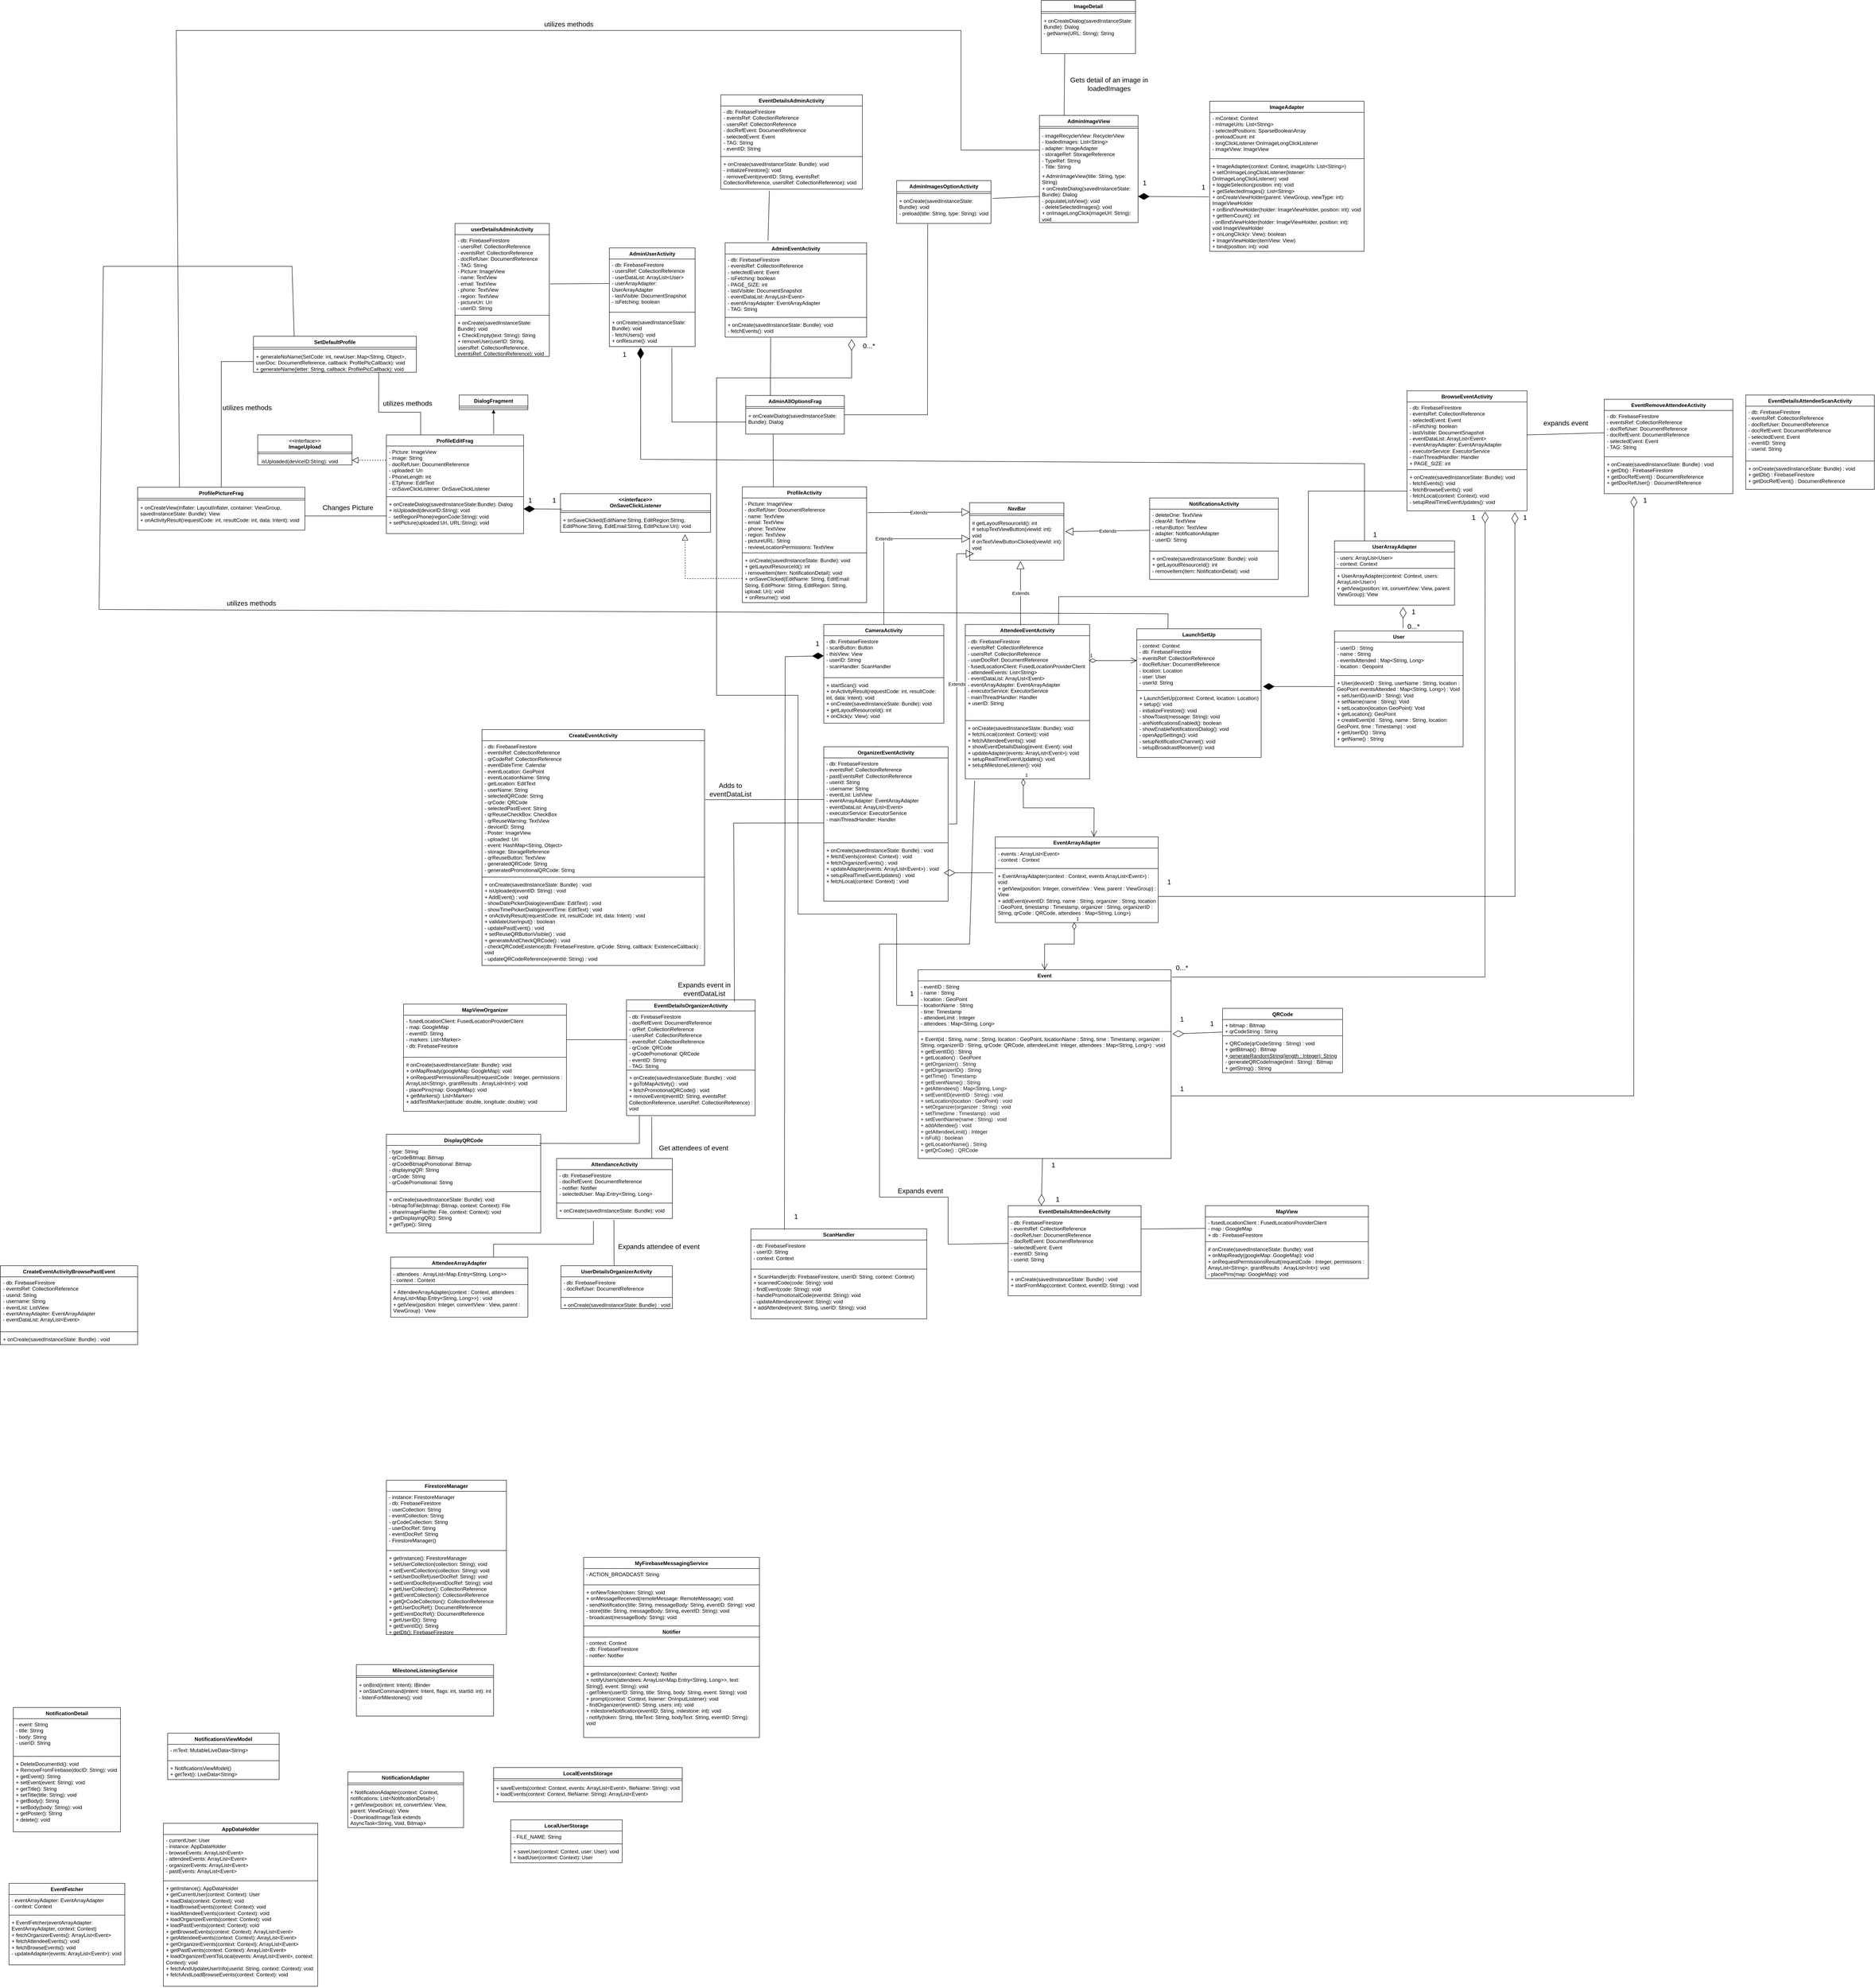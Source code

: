 <mxfile version="24.2.2" type="github">
  <diagram id="C5RBs43oDa-KdzZeNtuy" name="Page-1">
    <mxGraphModel dx="1794" dy="2029" grid="1" gridSize="10" guides="1" tooltips="1" connect="1" arrows="1" fold="1" page="1" pageScale="1" pageWidth="827" pageHeight="1169" math="0" shadow="0">
      <root>
        <mxCell id="WIyWlLk6GJQsqaUBKTNV-0" />
        <mxCell id="WIyWlLk6GJQsqaUBKTNV-1" parent="WIyWlLk6GJQsqaUBKTNV-0" />
        <mxCell id="4ze2XtRtzKSnxw6VI-vd-8" value="Event" style="swimlane;fontStyle=1;align=center;verticalAlign=top;childLayout=stackLayout;horizontal=1;startSize=26;horizontalStack=0;resizeParent=1;resizeParentMax=0;resizeLast=0;collapsible=1;marginBottom=0;whiteSpace=wrap;html=1;rounded=0;" parent="WIyWlLk6GJQsqaUBKTNV-1" vertex="1">
          <mxGeometry x="1670" y="1370" width="590" height="440" as="geometry" />
        </mxCell>
        <mxCell id="4ze2XtRtzKSnxw6VI-vd-9" value="- eventID : String&lt;br&gt;- name : String&lt;br&gt;- location : GeoPoint&lt;br&gt;- locationName : String&lt;br&gt;- time: Timestamp&lt;br&gt;- attendeeLimit : Integer&lt;br&gt;- attendees : Map&amp;lt;String, Long&amp;gt;" style="text;strokeColor=none;fillColor=none;align=left;verticalAlign=top;spacingLeft=4;spacingRight=4;overflow=hidden;rotatable=0;points=[[0,0.5],[1,0.5]];portConstraint=eastwest;whiteSpace=wrap;html=1;rounded=0;" parent="4ze2XtRtzKSnxw6VI-vd-8" vertex="1">
          <mxGeometry y="26" width="590" height="114" as="geometry" />
        </mxCell>
        <mxCell id="4ze2XtRtzKSnxw6VI-vd-10" value="" style="line;strokeWidth=1;fillColor=none;align=left;verticalAlign=middle;spacingTop=-1;spacingLeft=3;spacingRight=3;rotatable=0;labelPosition=right;points=[];portConstraint=eastwest;strokeColor=inherit;rounded=0;" parent="4ze2XtRtzKSnxw6VI-vd-8" vertex="1">
          <mxGeometry y="140" width="590" height="8" as="geometry" />
        </mxCell>
        <mxCell id="4ze2XtRtzKSnxw6VI-vd-11" value="+ Event(id : String, name : String, location : GeoPoint, locationName : String, time : Timestamp, organizer :&amp;nbsp; String, organizerID : String, qrCode: QRCode, attendeeLimit: Integer, attendees : Map&amp;lt;String, Long&amp;gt;) : void&lt;br&gt;+ getEventID() : String&lt;br&gt;+ getLocation() : GeoPoint&lt;br&gt;&lt;span style=&quot;font-weight: var(--cib-type-body1-font-weight); color: rgb(17, 17, 17);&quot;&gt;+ getOrganizer() : String&lt;br&gt;&lt;/span&gt;&lt;span style=&quot;font-weight: var(--cib-type-body1-font-weight); color: rgb(17, 17, 17);&quot;&gt;+ getOrganizerID() : String&lt;br&gt;&lt;/span&gt;&lt;span style=&quot;font-weight: var(--cib-type-body1-font-weight); color: rgb(17, 17, 17);&quot;&gt;+ getTime() : Timestamp&lt;br&gt;&lt;/span&gt;&lt;span style=&quot;font-weight: var(--cib-type-body1-font-weight); color: rgb(17, 17, 17);&quot;&gt;+ getEventName() : String&lt;br&gt;&lt;/span&gt;&lt;span style=&quot;font-weight: var(--cib-type-body1-font-weight); color: rgb(17, 17, 17);&quot;&gt;+ getAttendees() : Map&amp;lt;String, Long&amp;gt;&lt;br&gt;&lt;/span&gt;&lt;span style=&quot;font-weight: var(--cib-type-body1-font-weight); color: rgb(17, 17, 17);&quot;&gt;+ setEventID(eventID : String) : void&lt;br&gt;&lt;/span&gt;&lt;span style=&quot;font-weight: var(--cib-type-body1-font-weight); color: rgb(17, 17, 17);&quot;&gt;+ setLocation(location : GeoPoint) : void&lt;br&gt;&lt;/span&gt;&lt;span style=&quot;font-weight: var(--cib-type-body1-font-weight); color: rgb(17, 17, 17);&quot;&gt;+ setOrganizer(organizer : String) : void&lt;br&gt;&lt;/span&gt;&lt;span style=&quot;font-weight: var(--cib-type-body1-font-weight); color: rgb(17, 17, 17);&quot;&gt;+ setTime(time : Timestamp) : void&lt;br&gt;&lt;/span&gt;&lt;span style=&quot;font-weight: var(--cib-type-body1-font-weight); color: rgb(17, 17, 17);&quot;&gt;+ setEventName(name : String) : void&lt;br&gt;&lt;/span&gt;&lt;span style=&quot;font-weight: var(--cib-type-body1-font-weight); color: rgb(17, 17, 17);&quot;&gt;+ addAttendee() : void&lt;br&gt;&lt;/span&gt;&lt;span style=&quot;font-weight: var(--cib-type-body1-font-weight); color: rgb(17, 17, 17);&quot;&gt;+ getAttendeeLimit() : Integer&lt;br&gt;&lt;/span&gt;&lt;span style=&quot;font-weight: var(--cib-type-body1-font-weight); color: rgb(17, 17, 17);&quot;&gt;+ isFull() : boolean&lt;br&gt;&lt;/span&gt;&lt;span style=&quot;font-weight: var(--cib-type-body1-font-weight); color: rgb(17, 17, 17);&quot;&gt;+ getLocationName() : String&lt;br&gt;&lt;/span&gt;&lt;span style=&quot;font-weight: var(--cib-type-body1-font-weight); color: rgb(17, 17, 17);&quot;&gt;+ getQrCode() : QRCode&lt;/span&gt;&lt;span style=&quot;font-weight: var(--cib-type-body1-font-weight); color: rgb(17, 17, 17);&quot;&gt;&lt;br&gt;&lt;/span&gt;" style="text;strokeColor=none;fillColor=none;align=left;verticalAlign=top;spacingLeft=4;spacingRight=4;overflow=hidden;rotatable=0;points=[[0,0.5],[1,0.5]];portConstraint=eastwest;whiteSpace=wrap;html=1;rounded=0;" parent="4ze2XtRtzKSnxw6VI-vd-8" vertex="1">
          <mxGeometry y="148" width="590" height="292" as="geometry" />
        </mxCell>
        <mxCell id="4ze2XtRtzKSnxw6VI-vd-12" value="AttendeeArrayAdapter" style="swimlane;fontStyle=1;align=center;verticalAlign=top;childLayout=stackLayout;horizontal=1;startSize=26;horizontalStack=0;resizeParent=1;resizeParentMax=0;resizeLast=0;collapsible=1;marginBottom=0;whiteSpace=wrap;html=1;rounded=0;" parent="WIyWlLk6GJQsqaUBKTNV-1" vertex="1">
          <mxGeometry x="440" y="2040" width="320" height="140" as="geometry" />
        </mxCell>
        <mxCell id="4ze2XtRtzKSnxw6VI-vd-13" value="- attendees : ArrayList&amp;lt;Map.Entry&amp;lt;String, Long&amp;gt;&amp;gt;&lt;br&gt;- context : Context" style="text;strokeColor=none;fillColor=none;align=left;verticalAlign=top;spacingLeft=4;spacingRight=4;overflow=hidden;rotatable=0;points=[[0,0.5],[1,0.5]];portConstraint=eastwest;whiteSpace=wrap;html=1;rounded=0;" parent="4ze2XtRtzKSnxw6VI-vd-12" vertex="1">
          <mxGeometry y="26" width="320" height="34" as="geometry" />
        </mxCell>
        <mxCell id="4ze2XtRtzKSnxw6VI-vd-14" value="" style="line;strokeWidth=1;fillColor=none;align=left;verticalAlign=middle;spacingTop=-1;spacingLeft=3;spacingRight=3;rotatable=0;labelPosition=right;points=[];portConstraint=eastwest;strokeColor=inherit;rounded=0;" parent="4ze2XtRtzKSnxw6VI-vd-12" vertex="1">
          <mxGeometry y="60" width="320" height="8" as="geometry" />
        </mxCell>
        <mxCell id="4ze2XtRtzKSnxw6VI-vd-15" value="+ AttendeeArrayAdapter(context : Context, attendees : ArrayList&amp;lt;Map.Entry&amp;lt;String, Long&amp;gt;&amp;gt;) : void&lt;br&gt;+ getView(position: Integer, convertView : View, parent : ViewGroup) : View" style="text;strokeColor=none;fillColor=none;align=left;verticalAlign=top;spacingLeft=4;spacingRight=4;overflow=hidden;rotatable=0;points=[[0,0.5],[1,0.5]];portConstraint=eastwest;whiteSpace=wrap;html=1;rounded=0;" parent="4ze2XtRtzKSnxw6VI-vd-12" vertex="1">
          <mxGeometry y="68" width="320" height="72" as="geometry" />
        </mxCell>
        <mxCell id="4ze2XtRtzKSnxw6VI-vd-16" value="User" style="swimlane;fontStyle=1;align=center;verticalAlign=top;childLayout=stackLayout;horizontal=1;startSize=26;horizontalStack=0;resizeParent=1;resizeParentMax=0;resizeLast=0;collapsible=1;marginBottom=0;whiteSpace=wrap;html=1;rounded=0;" parent="WIyWlLk6GJQsqaUBKTNV-1" vertex="1">
          <mxGeometry x="2641" y="580" width="300" height="270" as="geometry" />
        </mxCell>
        <mxCell id="4ze2XtRtzKSnxw6VI-vd-17" value="- userID : String&lt;br&gt;- name : String&lt;br&gt;- eventsAttended : Map&amp;lt;String, Long&amp;gt;&lt;br&gt;- location : Geopoint" style="text;strokeColor=none;fillColor=none;align=left;verticalAlign=top;spacingLeft=4;spacingRight=4;overflow=hidden;rotatable=0;points=[[0,0.5],[1,0.5]];portConstraint=eastwest;whiteSpace=wrap;html=1;rounded=0;" parent="4ze2XtRtzKSnxw6VI-vd-16" vertex="1">
          <mxGeometry y="26" width="300" height="74" as="geometry" />
        </mxCell>
        <mxCell id="4ze2XtRtzKSnxw6VI-vd-18" value="" style="line;strokeWidth=1;fillColor=none;align=left;verticalAlign=middle;spacingTop=-1;spacingLeft=3;spacingRight=3;rotatable=0;labelPosition=right;points=[];portConstraint=eastwest;strokeColor=inherit;rounded=0;" parent="4ze2XtRtzKSnxw6VI-vd-16" vertex="1">
          <mxGeometry y="100" width="300" height="8" as="geometry" />
        </mxCell>
        <mxCell id="4ze2XtRtzKSnxw6VI-vd-19" value="+ User(deviceID : String, userName : String, location : GeoPoint eventsAttended : Map&amp;lt;String, Long&amp;gt;) : Void&lt;br&gt;+ setUserID(userID : String): Void&lt;br&gt;+ setName(name : String): Void&lt;br&gt;+ setLocation(location GeoPoint): Void&lt;br&gt;+ getLocation(): GeoPoint&lt;br&gt;+ createEvent(id : String, name : String, location: GeoPoint, time : Timestamp) : void&lt;br&gt;+ getUserID() : String&lt;br&gt;+ getName() : String" style="text;strokeColor=none;fillColor=none;align=left;verticalAlign=top;spacingLeft=4;spacingRight=4;overflow=hidden;rotatable=0;points=[[0,0.5],[1,0.5]];portConstraint=eastwest;whiteSpace=wrap;html=1;rounded=0;" parent="4ze2XtRtzKSnxw6VI-vd-16" vertex="1">
          <mxGeometry y="108" width="300" height="162" as="geometry" />
        </mxCell>
        <mxCell id="4ze2XtRtzKSnxw6VI-vd-20" value="MapView" style="swimlane;fontStyle=1;align=center;verticalAlign=top;childLayout=stackLayout;horizontal=1;startSize=26;horizontalStack=0;resizeParent=1;resizeParentMax=0;resizeLast=0;collapsible=1;marginBottom=0;whiteSpace=wrap;html=1;rounded=0;" parent="WIyWlLk6GJQsqaUBKTNV-1" vertex="1">
          <mxGeometry x="2340" y="1920" width="380" height="170" as="geometry" />
        </mxCell>
        <mxCell id="4ze2XtRtzKSnxw6VI-vd-21" value="- fusedLocationClient : FusedLocationProviderClient&lt;br&gt;- map : GoogleMap&lt;br&gt;+ db : FirebaseFirestore" style="text;strokeColor=none;fillColor=none;align=left;verticalAlign=top;spacingLeft=4;spacingRight=4;overflow=hidden;rotatable=0;points=[[0,0.5],[1,0.5]];portConstraint=eastwest;whiteSpace=wrap;html=1;rounded=0;" parent="4ze2XtRtzKSnxw6VI-vd-20" vertex="1">
          <mxGeometry y="26" width="380" height="54" as="geometry" />
        </mxCell>
        <mxCell id="4ze2XtRtzKSnxw6VI-vd-22" value="" style="line;strokeWidth=1;fillColor=none;align=left;verticalAlign=middle;spacingTop=-1;spacingLeft=3;spacingRight=3;rotatable=0;labelPosition=right;points=[];portConstraint=eastwest;strokeColor=inherit;rounded=0;" parent="4ze2XtRtzKSnxw6VI-vd-20" vertex="1">
          <mxGeometry y="80" width="380" height="8" as="geometry" />
        </mxCell>
        <mxCell id="4ze2XtRtzKSnxw6VI-vd-23" value="# onCreate(savedInstanceState: Bundle): void&lt;br&gt;+ onMapReady(googleMap: GoogleMap): void&lt;br&gt;+&amp;nbsp;onRequestPermissionsResult(requestCode : Integer, permissions : ArrayList&amp;lt;String&amp;gt;, grantResults : ArrayList&amp;lt;Int&amp;gt;): void&lt;br&gt;- placePins(map: GoogleMap): void" style="text;strokeColor=none;fillColor=none;align=left;verticalAlign=top;spacingLeft=4;spacingRight=4;overflow=hidden;rotatable=0;points=[[0,0.5],[1,0.5]];portConstraint=eastwest;whiteSpace=wrap;html=1;rounded=0;" parent="4ze2XtRtzKSnxw6VI-vd-20" vertex="1">
          <mxGeometry y="88" width="380" height="82" as="geometry" />
        </mxCell>
        <mxCell id="4ze2XtRtzKSnxw6VI-vd-29" value="FirestoreManager" style="swimlane;fontStyle=1;align=center;verticalAlign=top;childLayout=stackLayout;horizontal=1;startSize=26;horizontalStack=0;resizeParent=1;resizeParentMax=0;resizeLast=0;collapsible=1;marginBottom=0;whiteSpace=wrap;html=1;rounded=0;" parent="WIyWlLk6GJQsqaUBKTNV-1" vertex="1">
          <mxGeometry x="430" y="2560" width="280" height="360" as="geometry" />
        </mxCell>
        <mxCell id="4ze2XtRtzKSnxw6VI-vd-30" value="&lt;div&gt;- instance: FirestoreManager&lt;/div&gt;&lt;div&gt;- db: FirebaseFirestore&lt;/div&gt;&lt;div&gt;- userCollection: String&lt;/div&gt;&lt;div&gt;- eventCollection: String&lt;/div&gt;&lt;div&gt;- qrCodeCollection: String&lt;/div&gt;&lt;div&gt;- userDocRef: String&lt;/div&gt;&lt;div&gt;- eventDocRef: String&lt;/div&gt;&lt;div&gt;- FirestoreManager()&lt;/div&gt;" style="text;strokeColor=none;fillColor=none;align=left;verticalAlign=top;spacingLeft=4;spacingRight=4;overflow=hidden;rotatable=0;points=[[0,0.5],[1,0.5]];portConstraint=eastwest;whiteSpace=wrap;html=1;rounded=0;" parent="4ze2XtRtzKSnxw6VI-vd-29" vertex="1">
          <mxGeometry y="26" width="280" height="134" as="geometry" />
        </mxCell>
        <mxCell id="4ze2XtRtzKSnxw6VI-vd-31" value="" style="line;strokeWidth=1;fillColor=none;align=left;verticalAlign=middle;spacingTop=-1;spacingLeft=3;spacingRight=3;rotatable=0;labelPosition=right;points=[];portConstraint=eastwest;strokeColor=inherit;rounded=0;" parent="4ze2XtRtzKSnxw6VI-vd-29" vertex="1">
          <mxGeometry y="160" width="280" height="8" as="geometry" />
        </mxCell>
        <mxCell id="4ze2XtRtzKSnxw6VI-vd-32" value="&lt;div&gt;+ getInstance(): FirestoreManager&lt;/div&gt;&lt;div&gt;+ setUserCollection(collection: String): void&lt;/div&gt;&lt;div&gt;+ setEventCollection(collection: String): void&lt;/div&gt;&lt;div&gt;+ setUserDocRef(userDocRef: String): void&lt;/div&gt;&lt;div&gt;+ setEventDocRef(eventDocRef: String): void&lt;/div&gt;&lt;div&gt;+ getUserCollection(): CollectionReference&lt;/div&gt;&lt;div&gt;+ getEventCollection(): CollectionReference&lt;/div&gt;&lt;div&gt;+ getQrCodeCollection(): CollectionReference&lt;/div&gt;&lt;div&gt;+ getUserDocRef(): DocumentReference&lt;/div&gt;&lt;div&gt;+ getEventDocRef(): DocumentReference&lt;/div&gt;&lt;div&gt;+ getUserID(): String&lt;/div&gt;&lt;div&gt;+ getEventID(): String&lt;/div&gt;&lt;div&gt;+ getDb(): FirebaseFirestore&lt;/div&gt;&lt;div&gt;&lt;br&gt;&lt;/div&gt;" style="text;strokeColor=none;fillColor=none;align=left;verticalAlign=top;spacingLeft=4;spacingRight=4;overflow=hidden;rotatable=0;points=[[0,0.5],[1,0.5]];portConstraint=eastwest;whiteSpace=wrap;html=1;rounded=0;" parent="4ze2XtRtzKSnxw6VI-vd-29" vertex="1">
          <mxGeometry y="168" width="280" height="192" as="geometry" />
        </mxCell>
        <mxCell id="4ze2XtRtzKSnxw6VI-vd-33" value="UserArrayAdapter" style="swimlane;fontStyle=1;align=center;verticalAlign=top;childLayout=stackLayout;horizontal=1;startSize=26;horizontalStack=0;resizeParent=1;resizeParentMax=0;resizeLast=0;collapsible=1;marginBottom=0;whiteSpace=wrap;html=1;rounded=0;" parent="WIyWlLk6GJQsqaUBKTNV-1" vertex="1">
          <mxGeometry x="2641" y="370" width="280" height="150" as="geometry" />
        </mxCell>
        <mxCell id="4ze2XtRtzKSnxw6VI-vd-34" value="&lt;div&gt;- users: ArrayList&amp;lt;User&amp;gt;&lt;/div&gt;&lt;div&gt;- context: Context&lt;/div&gt;" style="text;strokeColor=none;fillColor=none;align=left;verticalAlign=top;spacingLeft=4;spacingRight=4;overflow=hidden;rotatable=0;points=[[0,0.5],[1,0.5]];portConstraint=eastwest;whiteSpace=wrap;html=1;rounded=0;" parent="4ze2XtRtzKSnxw6VI-vd-33" vertex="1">
          <mxGeometry y="26" width="280" height="34" as="geometry" />
        </mxCell>
        <mxCell id="4ze2XtRtzKSnxw6VI-vd-35" value="" style="line;strokeWidth=1;fillColor=none;align=left;verticalAlign=middle;spacingTop=-1;spacingLeft=3;spacingRight=3;rotatable=0;labelPosition=right;points=[];portConstraint=eastwest;strokeColor=inherit;rounded=0;" parent="4ze2XtRtzKSnxw6VI-vd-33" vertex="1">
          <mxGeometry y="60" width="280" height="8" as="geometry" />
        </mxCell>
        <mxCell id="4ze2XtRtzKSnxw6VI-vd-36" value="&lt;div&gt;+ UserArrayAdapter(context: Context, users: ArrayList&amp;lt;User&amp;gt;)&lt;/div&gt;&lt;div&gt;+ getView(position: int, convertView: View, parent: ViewGroup): View&lt;/div&gt;" style="text;strokeColor=none;fillColor=none;align=left;verticalAlign=top;spacingLeft=4;spacingRight=4;overflow=hidden;rotatable=0;points=[[0,0.5],[1,0.5]];portConstraint=eastwest;whiteSpace=wrap;html=1;rounded=0;" parent="4ze2XtRtzKSnxw6VI-vd-33" vertex="1">
          <mxGeometry y="68" width="280" height="82" as="geometry" />
        </mxCell>
        <mxCell id="4ze2XtRtzKSnxw6VI-vd-37" value="AdminAllOptionsFrag" style="swimlane;fontStyle=1;align=center;verticalAlign=top;childLayout=stackLayout;horizontal=1;startSize=26;horizontalStack=0;resizeParent=1;resizeParentMax=0;resizeLast=0;collapsible=1;marginBottom=0;whiteSpace=wrap;html=1;rounded=0;" parent="WIyWlLk6GJQsqaUBKTNV-1" vertex="1">
          <mxGeometry x="1268" y="31" width="230" height="90" as="geometry" />
        </mxCell>
        <mxCell id="4ze2XtRtzKSnxw6VI-vd-39" value="" style="line;strokeWidth=1;fillColor=none;align=left;verticalAlign=middle;spacingTop=-1;spacingLeft=3;spacingRight=3;rotatable=0;labelPosition=right;points=[];portConstraint=eastwest;strokeColor=inherit;rounded=0;" parent="4ze2XtRtzKSnxw6VI-vd-37" vertex="1">
          <mxGeometry y="26" width="230" height="8" as="geometry" />
        </mxCell>
        <mxCell id="4ze2XtRtzKSnxw6VI-vd-40" value="+ onCreateDialog(savedInstanceState: Bundle): Dialog" style="text;strokeColor=none;fillColor=none;align=left;verticalAlign=top;spacingLeft=4;spacingRight=4;overflow=hidden;rotatable=0;points=[[0,0.5],[1,0.5]];portConstraint=eastwest;whiteSpace=wrap;html=1;rounded=0;" parent="4ze2XtRtzKSnxw6VI-vd-37" vertex="1">
          <mxGeometry y="34" width="230" height="56" as="geometry" />
        </mxCell>
        <mxCell id="4ze2XtRtzKSnxw6VI-vd-41" value="AdminEventActivity" style="swimlane;fontStyle=1;align=center;verticalAlign=top;childLayout=stackLayout;horizontal=1;startSize=26;horizontalStack=0;resizeParent=1;resizeParentMax=0;resizeLast=0;collapsible=1;marginBottom=0;whiteSpace=wrap;html=1;rounded=0;" parent="WIyWlLk6GJQsqaUBKTNV-1" vertex="1">
          <mxGeometry x="1220" y="-325" width="330" height="220" as="geometry" />
        </mxCell>
        <mxCell id="4ze2XtRtzKSnxw6VI-vd-42" value="&lt;div&gt;- db: FirebaseFirestore&lt;/div&gt;&lt;div&gt;- eventsRef: CollectionReference&lt;/div&gt;&lt;div&gt;- selectedEvent: Event&lt;/div&gt;&lt;div&gt;- isFetching: boolean&lt;/div&gt;&lt;div&gt;- PAGE_SIZE: int&lt;/div&gt;&lt;div&gt;- lastVisible: DocumentSnapshot&lt;/div&gt;&lt;div&gt;- eventDataList: ArrayList&amp;lt;Event&amp;gt;&lt;/div&gt;&lt;div&gt;- eventArrayAdapter: EventArrayAdapter&lt;/div&gt;&lt;div&gt;- TAG: String&lt;/div&gt;" style="text;strokeColor=none;fillColor=none;align=left;verticalAlign=top;spacingLeft=4;spacingRight=4;overflow=hidden;rotatable=0;points=[[0,0.5],[1,0.5]];portConstraint=eastwest;whiteSpace=wrap;html=1;rounded=0;" parent="4ze2XtRtzKSnxw6VI-vd-41" vertex="1">
          <mxGeometry y="26" width="330" height="144" as="geometry" />
        </mxCell>
        <mxCell id="4ze2XtRtzKSnxw6VI-vd-43" value="" style="line;strokeWidth=1;fillColor=none;align=left;verticalAlign=middle;spacingTop=-1;spacingLeft=3;spacingRight=3;rotatable=0;labelPosition=right;points=[];portConstraint=eastwest;strokeColor=inherit;rounded=0;" parent="4ze2XtRtzKSnxw6VI-vd-41" vertex="1">
          <mxGeometry y="170" width="330" height="8" as="geometry" />
        </mxCell>
        <mxCell id="4ze2XtRtzKSnxw6VI-vd-44" value="&lt;div&gt;+ onCreate(savedInstanceState: Bundle): void&lt;/div&gt;&lt;div&gt;- fetchEvents(): void&lt;/div&gt;" style="text;strokeColor=none;fillColor=none;align=left;verticalAlign=top;spacingLeft=4;spacingRight=4;overflow=hidden;rotatable=0;points=[[0,0.5],[1,0.5]];portConstraint=eastwest;whiteSpace=wrap;html=1;rounded=0;" parent="4ze2XtRtzKSnxw6VI-vd-41" vertex="1">
          <mxGeometry y="178" width="330" height="42" as="geometry" />
        </mxCell>
        <mxCell id="4ze2XtRtzKSnxw6VI-vd-45" value="AdminImagesOptionActivity" style="swimlane;fontStyle=1;align=center;verticalAlign=top;childLayout=stackLayout;horizontal=1;startSize=26;horizontalStack=0;resizeParent=1;resizeParentMax=0;resizeLast=0;collapsible=1;marginBottom=0;whiteSpace=wrap;html=1;rounded=0;" parent="WIyWlLk6GJQsqaUBKTNV-1" vertex="1">
          <mxGeometry x="1620" y="-470" width="220" height="100" as="geometry" />
        </mxCell>
        <mxCell id="4ze2XtRtzKSnxw6VI-vd-47" value="" style="line;strokeWidth=1;fillColor=none;align=left;verticalAlign=middle;spacingTop=-1;spacingLeft=3;spacingRight=3;rotatable=0;labelPosition=right;points=[];portConstraint=eastwest;strokeColor=inherit;rounded=0;" parent="4ze2XtRtzKSnxw6VI-vd-45" vertex="1">
          <mxGeometry y="26" width="220" height="8" as="geometry" />
        </mxCell>
        <mxCell id="4ze2XtRtzKSnxw6VI-vd-48" value="&lt;div&gt;+ onCreate(savedInstanceState: Bundle): void&lt;/div&gt;&lt;div&gt;- preload(title: String, type: String): void&lt;/div&gt;" style="text;strokeColor=none;fillColor=none;align=left;verticalAlign=top;spacingLeft=4;spacingRight=4;overflow=hidden;rotatable=0;points=[[0,0.5],[1,0.5]];portConstraint=eastwest;whiteSpace=wrap;html=1;rounded=0;" parent="4ze2XtRtzKSnxw6VI-vd-45" vertex="1">
          <mxGeometry y="34" width="220" height="66" as="geometry" />
        </mxCell>
        <mxCell id="4ze2XtRtzKSnxw6VI-vd-53" value="AdminImageView" style="swimlane;fontStyle=1;align=center;verticalAlign=top;childLayout=stackLayout;horizontal=1;startSize=26;horizontalStack=0;resizeParent=1;resizeParentMax=0;resizeLast=0;collapsible=1;marginBottom=0;whiteSpace=wrap;html=1;rounded=0;" parent="WIyWlLk6GJQsqaUBKTNV-1" vertex="1">
          <mxGeometry x="1953" y="-622" width="230" height="250" as="geometry" />
        </mxCell>
        <mxCell id="4ze2XtRtzKSnxw6VI-vd-55" value="" style="line;strokeWidth=1;fillColor=none;align=left;verticalAlign=middle;spacingTop=-1;spacingLeft=3;spacingRight=3;rotatable=0;labelPosition=right;points=[];portConstraint=eastwest;strokeColor=inherit;rounded=0;" parent="4ze2XtRtzKSnxw6VI-vd-53" vertex="1">
          <mxGeometry y="26" width="230" height="8" as="geometry" />
        </mxCell>
        <mxCell id="4ze2XtRtzKSnxw6VI-vd-54" value="&lt;div&gt;- imageRecyclerView: RecyclerView&lt;/div&gt;&lt;div&gt;- loadedImages: List&amp;lt;String&amp;gt;&lt;/div&gt;&lt;div&gt;- adapter: ImageAdapter&lt;/div&gt;&lt;div&gt;- storageRef: StorageReference&lt;/div&gt;&lt;div&gt;- TypeRef: String&lt;/div&gt;&lt;div&gt;- Title: String&lt;/div&gt;" style="text;strokeColor=none;fillColor=none;align=left;verticalAlign=top;spacingLeft=4;spacingRight=4;overflow=hidden;rotatable=0;points=[[0,0.5],[1,0.5]];portConstraint=eastwest;whiteSpace=wrap;html=1;rounded=0;" parent="4ze2XtRtzKSnxw6VI-vd-53" vertex="1">
          <mxGeometry y="34" width="230" height="94" as="geometry" />
        </mxCell>
        <mxCell id="4ze2XtRtzKSnxw6VI-vd-56" value="&lt;div&gt;+ AdminImageView(title: String, type: String)&lt;/div&gt;&lt;div&gt;+ onCreateDialog(savedInstanceState: Bundle): Dialog&lt;/div&gt;&lt;div&gt;- populateListView(): void&lt;/div&gt;&lt;div&gt;- deleteSelectedImages(): void&lt;/div&gt;&lt;div&gt;+ onImageLongClick(imageUrl: String): void&lt;/div&gt;" style="text;strokeColor=none;fillColor=none;align=left;verticalAlign=top;spacingLeft=4;spacingRight=4;overflow=hidden;rotatable=0;points=[[0,0.5],[1,0.5]];portConstraint=eastwest;whiteSpace=wrap;html=1;rounded=0;" parent="4ze2XtRtzKSnxw6VI-vd-53" vertex="1">
          <mxGeometry y="128" width="230" height="122" as="geometry" />
        </mxCell>
        <mxCell id="4ze2XtRtzKSnxw6VI-vd-57" value="AdminUserActivity" style="swimlane;fontStyle=1;align=center;verticalAlign=top;childLayout=stackLayout;horizontal=1;startSize=26;horizontalStack=0;resizeParent=1;resizeParentMax=0;resizeLast=0;collapsible=1;marginBottom=0;whiteSpace=wrap;html=1;rounded=0;" parent="WIyWlLk6GJQsqaUBKTNV-1" vertex="1">
          <mxGeometry x="950" y="-313" width="200" height="230" as="geometry" />
        </mxCell>
        <mxCell id="4ze2XtRtzKSnxw6VI-vd-58" value="&lt;div&gt;- db: FirebaseFirestore&lt;/div&gt;&lt;div&gt;- usersRef: CollectionReference&lt;/div&gt;&lt;div&gt;- userDataList: ArrayList&amp;lt;User&amp;gt;&lt;/div&gt;&lt;div&gt;- userArrayAdapter: UserArrayAdapter&lt;/div&gt;&lt;div&gt;- lastVisible: DocumentSnapshot&lt;/div&gt;&lt;div&gt;- isFetching: boolean&lt;/div&gt;" style="text;strokeColor=none;fillColor=none;align=left;verticalAlign=top;spacingLeft=4;spacingRight=4;overflow=hidden;rotatable=0;points=[[0,0.5],[1,0.5]];portConstraint=eastwest;whiteSpace=wrap;html=1;rounded=0;" parent="4ze2XtRtzKSnxw6VI-vd-57" vertex="1">
          <mxGeometry y="26" width="200" height="114" as="geometry" />
        </mxCell>
        <mxCell id="4ze2XtRtzKSnxw6VI-vd-59" value="" style="line;strokeWidth=1;fillColor=none;align=left;verticalAlign=middle;spacingTop=-1;spacingLeft=3;spacingRight=3;rotatable=0;labelPosition=right;points=[];portConstraint=eastwest;strokeColor=inherit;rounded=0;" parent="4ze2XtRtzKSnxw6VI-vd-57" vertex="1">
          <mxGeometry y="140" width="200" height="20" as="geometry" />
        </mxCell>
        <mxCell id="4ze2XtRtzKSnxw6VI-vd-60" value="&lt;div&gt;+ onCreate(savedInstanceState: Bundle): void&lt;/div&gt;&lt;div&gt;- fetchUsers(): void&lt;/div&gt;&lt;div&gt;+ onResume(): void&lt;/div&gt;" style="text;strokeColor=none;fillColor=none;align=left;verticalAlign=top;spacingLeft=4;spacingRight=4;overflow=hidden;rotatable=0;points=[[0,0.5],[1,0.5]];portConstraint=eastwest;whiteSpace=wrap;html=1;rounded=0;" parent="4ze2XtRtzKSnxw6VI-vd-57" vertex="1">
          <mxGeometry y="160" width="200" height="70" as="geometry" />
        </mxCell>
        <mxCell id="4ze2XtRtzKSnxw6VI-vd-61" value="EventDetailsAdminActivity" style="swimlane;fontStyle=1;align=center;verticalAlign=top;childLayout=stackLayout;horizontal=1;startSize=26;horizontalStack=0;resizeParent=1;resizeParentMax=0;resizeLast=0;collapsible=1;marginBottom=0;whiteSpace=wrap;html=1;rounded=0;" parent="WIyWlLk6GJQsqaUBKTNV-1" vertex="1">
          <mxGeometry x="1210" y="-670" width="330" height="220" as="geometry" />
        </mxCell>
        <mxCell id="4ze2XtRtzKSnxw6VI-vd-62" value="&lt;div&gt;- db: FirebaseFirestore&lt;/div&gt;&lt;div&gt;- eventsRef: CollectionReference&lt;/div&gt;&lt;div&gt;- usersRef: CollectionReference&lt;/div&gt;&lt;div&gt;- docRefEvent: DocumentReference&lt;/div&gt;&lt;div&gt;- selectedEvent: Event&lt;/div&gt;&lt;div&gt;- TAG: String&lt;/div&gt;&lt;div&gt;- eventID: String&lt;/div&gt;" style="text;strokeColor=none;fillColor=none;align=left;verticalAlign=top;spacingLeft=4;spacingRight=4;overflow=hidden;rotatable=0;points=[[0,0.5],[1,0.5]];portConstraint=eastwest;whiteSpace=wrap;html=1;rounded=0;" parent="4ze2XtRtzKSnxw6VI-vd-61" vertex="1">
          <mxGeometry y="26" width="330" height="114" as="geometry" />
        </mxCell>
        <mxCell id="4ze2XtRtzKSnxw6VI-vd-63" value="" style="line;strokeWidth=1;fillColor=none;align=left;verticalAlign=middle;spacingTop=-1;spacingLeft=3;spacingRight=3;rotatable=0;labelPosition=right;points=[];portConstraint=eastwest;strokeColor=inherit;rounded=0;" parent="4ze2XtRtzKSnxw6VI-vd-61" vertex="1">
          <mxGeometry y="140" width="330" height="8" as="geometry" />
        </mxCell>
        <mxCell id="4ze2XtRtzKSnxw6VI-vd-64" value="&lt;div&gt;+ onCreate(savedInstanceState: Bundle): void&lt;/div&gt;&lt;div&gt;- initializeFirestore(): void&lt;/div&gt;&lt;div&gt;- removeEvent(eventID: String, eventsRef: CollectionReference, usersRef: CollectionReference): void&lt;/div&gt;" style="text;strokeColor=none;fillColor=none;align=left;verticalAlign=top;spacingLeft=4;spacingRight=4;overflow=hidden;rotatable=0;points=[[0,0.5],[1,0.5]];portConstraint=eastwest;whiteSpace=wrap;html=1;rounded=0;" parent="4ze2XtRtzKSnxw6VI-vd-61" vertex="1">
          <mxGeometry y="148" width="330" height="72" as="geometry" />
        </mxCell>
        <mxCell id="4ze2XtRtzKSnxw6VI-vd-65" value="ImageAdapter" style="swimlane;fontStyle=1;align=center;verticalAlign=top;childLayout=stackLayout;horizontal=1;startSize=26;horizontalStack=0;resizeParent=1;resizeParentMax=0;resizeLast=0;collapsible=1;marginBottom=0;whiteSpace=wrap;html=1;rounded=0;" parent="WIyWlLk6GJQsqaUBKTNV-1" vertex="1">
          <mxGeometry x="2350" y="-655" width="360" height="350" as="geometry" />
        </mxCell>
        <mxCell id="4ze2XtRtzKSnxw6VI-vd-66" value="&lt;div&gt;- mContext: Context&lt;/div&gt;&lt;div&gt;- mImageUrls: List&amp;lt;String&amp;gt;&lt;/div&gt;&lt;div&gt;- selectedPositions: SparseBooleanArray&lt;/div&gt;&lt;div&gt;- preloadCount: int&lt;/div&gt;&lt;div&gt;- longClickListener:OnImageLongClickListener&lt;/div&gt;&lt;div&gt;- imageView: ImageView&lt;/div&gt;" style="text;strokeColor=none;fillColor=none;align=left;verticalAlign=top;spacingLeft=4;spacingRight=4;overflow=hidden;rotatable=0;points=[[0,0.5],[1,0.5]];portConstraint=eastwest;whiteSpace=wrap;html=1;rounded=0;" parent="4ze2XtRtzKSnxw6VI-vd-65" vertex="1">
          <mxGeometry y="26" width="360" height="104" as="geometry" />
        </mxCell>
        <mxCell id="4ze2XtRtzKSnxw6VI-vd-67" value="" style="line;strokeWidth=1;fillColor=none;align=left;verticalAlign=middle;spacingTop=-1;spacingLeft=3;spacingRight=3;rotatable=0;labelPosition=right;points=[];portConstraint=eastwest;strokeColor=inherit;rounded=0;" parent="4ze2XtRtzKSnxw6VI-vd-65" vertex="1">
          <mxGeometry y="130" width="360" height="8" as="geometry" />
        </mxCell>
        <mxCell id="4ze2XtRtzKSnxw6VI-vd-68" value="&lt;div&gt;+ ImageAdapter(context: Context, imageUrls: List&amp;lt;String&amp;gt;)&lt;/div&gt;&lt;div&gt;+ setOnImageLongClickListener(listener: OnImageLongClickListener): void&lt;/div&gt;&lt;div&gt;+ toggleSelection(position: int): void&lt;/div&gt;&lt;div&gt;+ getSelectedImages(): List&amp;lt;String&amp;gt;&lt;/div&gt;&lt;div&gt;+ onCreateViewHolder(parent: ViewGroup, viewType: int): ImageViewHolder&lt;/div&gt;&lt;div&gt;+ onBindViewHolder(holder: ImageViewHolder, position: int): void&lt;/div&gt;&lt;div&gt;+ getItemCount(): int&lt;/div&gt;&lt;div&gt;- onBindViewHolder(holder: ImageViewHolder, position: int): void&amp;nbsp;ImageViewHolder&lt;/div&gt;&lt;div&gt;&lt;div&gt;+ onLongClick(v: View): boolean&lt;/div&gt;&lt;div&gt;+ ImageViewHolder(itemView: View)&lt;/div&gt;&lt;div&gt;+ bind(position: int): void&lt;/div&gt;&lt;/div&gt;" style="text;strokeColor=none;fillColor=none;align=left;verticalAlign=top;spacingLeft=4;spacingRight=4;overflow=hidden;rotatable=0;points=[[0,0.5],[1,0.5]];portConstraint=eastwest;whiteSpace=wrap;html=1;rounded=0;" parent="4ze2XtRtzKSnxw6VI-vd-65" vertex="1">
          <mxGeometry y="138" width="360" height="212" as="geometry" />
        </mxCell>
        <mxCell id="4ze2XtRtzKSnxw6VI-vd-69" value="ImageDetail" style="swimlane;fontStyle=1;align=center;verticalAlign=top;childLayout=stackLayout;horizontal=1;startSize=26;horizontalStack=0;resizeParent=1;resizeParentMax=0;resizeLast=0;collapsible=1;marginBottom=0;whiteSpace=wrap;html=1;rounded=0;" parent="WIyWlLk6GJQsqaUBKTNV-1" vertex="1">
          <mxGeometry x="1957" y="-890" width="220" height="124" as="geometry" />
        </mxCell>
        <mxCell id="4ze2XtRtzKSnxw6VI-vd-71" value="" style="line;strokeWidth=1;fillColor=none;align=left;verticalAlign=middle;spacingTop=-1;spacingLeft=3;spacingRight=3;rotatable=0;labelPosition=right;points=[];portConstraint=eastwest;strokeColor=inherit;rounded=0;" parent="4ze2XtRtzKSnxw6VI-vd-69" vertex="1">
          <mxGeometry y="26" width="220" height="8" as="geometry" />
        </mxCell>
        <mxCell id="4ze2XtRtzKSnxw6VI-vd-72" value="&lt;div&gt;+ onCreateDialog(savedInstanceState: Bundle): Dialog&lt;/div&gt;&lt;div&gt;- getName(URL: String): String&lt;/div&gt;" style="text;strokeColor=none;fillColor=none;align=left;verticalAlign=top;spacingLeft=4;spacingRight=4;overflow=hidden;rotatable=0;points=[[0,0.5],[1,0.5]];portConstraint=eastwest;whiteSpace=wrap;html=1;rounded=0;" parent="4ze2XtRtzKSnxw6VI-vd-69" vertex="1">
          <mxGeometry y="34" width="220" height="90" as="geometry" />
        </mxCell>
        <mxCell id="4ze2XtRtzKSnxw6VI-vd-80" value="AttendanceActivity" style="swimlane;fontStyle=1;align=center;verticalAlign=top;childLayout=stackLayout;horizontal=1;startSize=26;horizontalStack=0;resizeParent=1;resizeParentMax=0;resizeLast=0;collapsible=1;marginBottom=0;whiteSpace=wrap;html=1;rounded=0;" parent="WIyWlLk6GJQsqaUBKTNV-1" vertex="1">
          <mxGeometry x="827" y="1810" width="270" height="140" as="geometry" />
        </mxCell>
        <mxCell id="4ze2XtRtzKSnxw6VI-vd-81" value="&lt;div&gt;- db: FirebaseFirestore&lt;/div&gt;&lt;div&gt;- docRefEvent: DocumentReference&lt;/div&gt;&lt;div&gt;- notifier: Notifier&lt;/div&gt;&lt;div&gt;- selectedUser: Map.Entry&amp;lt;String, Long&amp;gt;&lt;/div&gt;" style="text;strokeColor=none;fillColor=none;align=left;verticalAlign=top;spacingLeft=4;spacingRight=4;overflow=hidden;rotatable=0;points=[[0,0.5],[1,0.5]];portConstraint=eastwest;whiteSpace=wrap;html=1;rounded=0;" parent="4ze2XtRtzKSnxw6VI-vd-80" vertex="1">
          <mxGeometry y="26" width="270" height="74" as="geometry" />
        </mxCell>
        <mxCell id="4ze2XtRtzKSnxw6VI-vd-82" value="" style="line;strokeWidth=1;fillColor=none;align=left;verticalAlign=middle;spacingTop=-1;spacingLeft=3;spacingRight=3;rotatable=0;labelPosition=right;points=[];portConstraint=eastwest;strokeColor=inherit;rounded=0;" parent="4ze2XtRtzKSnxw6VI-vd-80" vertex="1">
          <mxGeometry y="100" width="270" height="8" as="geometry" />
        </mxCell>
        <mxCell id="4ze2XtRtzKSnxw6VI-vd-83" value="+ onCreate(savedInstanceState: Bundle): void" style="text;strokeColor=none;fillColor=none;align=left;verticalAlign=top;spacingLeft=4;spacingRight=4;overflow=hidden;rotatable=0;points=[[0,0.5],[1,0.5]];portConstraint=eastwest;whiteSpace=wrap;html=1;rounded=0;" parent="4ze2XtRtzKSnxw6VI-vd-80" vertex="1">
          <mxGeometry y="108" width="270" height="32" as="geometry" />
        </mxCell>
        <mxCell id="4ze2XtRtzKSnxw6VI-vd-88" value="AttendeeEventActivity" style="swimlane;fontStyle=1;align=center;verticalAlign=top;childLayout=stackLayout;horizontal=1;startSize=26;horizontalStack=0;resizeParent=1;resizeParentMax=0;resizeLast=0;collapsible=1;marginBottom=0;whiteSpace=wrap;html=1;rounded=0;" parent="WIyWlLk6GJQsqaUBKTNV-1" vertex="1">
          <mxGeometry x="1780" y="565" width="290" height="360" as="geometry" />
        </mxCell>
        <mxCell id="4ze2XtRtzKSnxw6VI-vd-89" value="&lt;div&gt;- db: FirebaseFirestore&lt;/div&gt;&lt;div&gt;- eventsRef: CollectionReference&lt;/div&gt;&lt;div&gt;- usersRef: CollectionReference&lt;/div&gt;&lt;div&gt;- userDocRef: DocumentReference&lt;/div&gt;&lt;div&gt;- fusedLocationClient: FusedLocationProviderClient&lt;/div&gt;&lt;div&gt;- attendeeEvents: List&amp;lt;String&amp;gt;&lt;/div&gt;&lt;div&gt;- eventDataList: ArrayList&amp;lt;Event&amp;gt;&lt;/div&gt;&lt;div&gt;- eventArrayAdapter: EventArrayAdapter&lt;/div&gt;&lt;div&gt;- executorService: ExecutorService&lt;/div&gt;&lt;div&gt;- mainThreadHandler: Handler&lt;/div&gt;&lt;div&gt;+ userID: String&lt;/div&gt;" style="text;strokeColor=none;fillColor=none;align=left;verticalAlign=top;spacingLeft=4;spacingRight=4;overflow=hidden;rotatable=0;points=[[0,0.5],[1,0.5]];portConstraint=eastwest;whiteSpace=wrap;html=1;rounded=0;" parent="4ze2XtRtzKSnxw6VI-vd-88" vertex="1">
          <mxGeometry y="26" width="290" height="194" as="geometry" />
        </mxCell>
        <mxCell id="4ze2XtRtzKSnxw6VI-vd-90" value="" style="line;strokeWidth=1;fillColor=none;align=left;verticalAlign=middle;spacingTop=-1;spacingLeft=3;spacingRight=3;rotatable=0;labelPosition=right;points=[];portConstraint=eastwest;strokeColor=inherit;rounded=0;" parent="4ze2XtRtzKSnxw6VI-vd-88" vertex="1">
          <mxGeometry y="220" width="290" height="8" as="geometry" />
        </mxCell>
        <mxCell id="4ze2XtRtzKSnxw6VI-vd-91" value="&lt;div&gt;+ onCreate(savedInstanceState: Bundle): void&lt;/div&gt;&lt;div&gt;+ fetchLocal(context: Context): void&lt;/div&gt;&lt;div&gt;+ fetchAttendeeEvents(): void&lt;/div&gt;&lt;div&gt;+ showEventDetailsDialog(event: Event): void&lt;/div&gt;&lt;div&gt;+ updateAdapter(events: ArrayList&amp;lt;Event&amp;gt;): void&lt;/div&gt;&lt;div&gt;+ setupRealTimeEventUpdates(): void&lt;/div&gt;&lt;div&gt;+ setupMilestoneListener(): void&lt;/div&gt;" style="text;strokeColor=none;fillColor=none;align=left;verticalAlign=top;spacingLeft=4;spacingRight=4;overflow=hidden;rotatable=0;points=[[0,0.5],[1,0.5]];portConstraint=eastwest;whiteSpace=wrap;html=1;rounded=0;" parent="4ze2XtRtzKSnxw6VI-vd-88" vertex="1">
          <mxGeometry y="228" width="290" height="132" as="geometry" />
        </mxCell>
        <mxCell id="4ze2XtRtzKSnxw6VI-vd-92" value="BrowseEventActivity" style="swimlane;fontStyle=1;align=center;verticalAlign=top;childLayout=stackLayout;horizontal=1;startSize=26;horizontalStack=0;resizeParent=1;resizeParentMax=0;resizeLast=0;collapsible=1;marginBottom=0;whiteSpace=wrap;html=1;rounded=0;" parent="WIyWlLk6GJQsqaUBKTNV-1" vertex="1">
          <mxGeometry x="2810" y="20" width="280" height="280" as="geometry" />
        </mxCell>
        <mxCell id="4ze2XtRtzKSnxw6VI-vd-93" value="&lt;div&gt;- db: FirebaseFirestore&lt;/div&gt;&lt;div&gt;- eventsRef: CollectionReference&lt;/div&gt;&lt;div&gt;- selectedEvent: Event&lt;/div&gt;&lt;div&gt;- isFetching: boolean&lt;/div&gt;&lt;div&gt;- lastVisible: DocumentSnapshot&lt;/div&gt;&lt;div&gt;- eventDataList: ArrayList&amp;lt;Event&amp;gt;&lt;/div&gt;&lt;div&gt;- eventArrayAdapter: EventArrayAdapter&lt;/div&gt;&lt;div&gt;- executorService: ExecutorService&lt;/div&gt;&lt;div&gt;- mainThreadHandler: Handler&lt;/div&gt;&lt;div&gt;+ PAGE_SIZE: int&lt;/div&gt;" style="text;strokeColor=none;fillColor=none;align=left;verticalAlign=top;spacingLeft=4;spacingRight=4;overflow=hidden;rotatable=0;points=[[0,0.5],[1,0.5]];portConstraint=eastwest;whiteSpace=wrap;html=1;rounded=0;" parent="4ze2XtRtzKSnxw6VI-vd-92" vertex="1">
          <mxGeometry y="26" width="280" height="154" as="geometry" />
        </mxCell>
        <mxCell id="4ze2XtRtzKSnxw6VI-vd-94" value="" style="line;strokeWidth=1;fillColor=none;align=left;verticalAlign=middle;spacingTop=-1;spacingLeft=3;spacingRight=3;rotatable=0;labelPosition=right;points=[];portConstraint=eastwest;strokeColor=inherit;rounded=0;" parent="4ze2XtRtzKSnxw6VI-vd-92" vertex="1">
          <mxGeometry y="180" width="280" height="8" as="geometry" />
        </mxCell>
        <mxCell id="4ze2XtRtzKSnxw6VI-vd-95" value="&lt;div&gt;+ onCreate(savedInstanceState: Bundle): void&lt;/div&gt;&lt;div&gt;- fetchEvents(): void&lt;/div&gt;&lt;div&gt;- fetchBrowseEvents(): void&lt;/div&gt;&lt;div&gt;- fetchLocal(context: Context): void&lt;/div&gt;&lt;div&gt;- setupRealTimeEventUpdates(): void&lt;/div&gt;" style="text;strokeColor=none;fillColor=none;align=left;verticalAlign=top;spacingLeft=4;spacingRight=4;overflow=hidden;rotatable=0;points=[[0,0.5],[1,0.5]];portConstraint=eastwest;whiteSpace=wrap;html=1;rounded=0;" parent="4ze2XtRtzKSnxw6VI-vd-92" vertex="1">
          <mxGeometry y="188" width="280" height="92" as="geometry" />
        </mxCell>
        <mxCell id="4ze2XtRtzKSnxw6VI-vd-96" value="CreateEventActivity" style="swimlane;fontStyle=1;align=center;verticalAlign=top;childLayout=stackLayout;horizontal=1;startSize=26;horizontalStack=0;resizeParent=1;resizeParentMax=0;resizeLast=0;collapsible=1;marginBottom=0;whiteSpace=wrap;html=1;rounded=0;" parent="WIyWlLk6GJQsqaUBKTNV-1" vertex="1">
          <mxGeometry x="653" y="810" width="519" height="550" as="geometry" />
        </mxCell>
        <mxCell id="4ze2XtRtzKSnxw6VI-vd-97" value="&lt;div&gt;- db: FirebaseFirestore&lt;/div&gt;&lt;div&gt;- eventsRef: CollectionReference&lt;/div&gt;&lt;div&gt;- qrCodeRef: CollectionReference&lt;/div&gt;&lt;div&gt;- eventDateTime: Calendar&lt;/div&gt;&lt;div&gt;- eventLocation: GeoPoint&lt;/div&gt;&lt;div&gt;- eventLocationName: String&lt;/div&gt;&lt;div&gt;- getLocation: EditText&lt;/div&gt;&lt;div&gt;- userName: String&lt;/div&gt;&lt;div&gt;- selectedQRCode: String&lt;/div&gt;&lt;div&gt;- qrCode: QRCode&lt;/div&gt;&lt;div&gt;- selectedPastEvent: String&lt;/div&gt;&lt;div&gt;- qrReuseCheckBox: CheckBox&lt;/div&gt;&lt;div&gt;- qrReuseWarning: TextView&lt;/div&gt;&lt;div&gt;- deviceID: String&lt;/div&gt;&lt;div&gt;- Poster: ImageView&lt;/div&gt;&lt;div&gt;- uploaded: Uri&lt;/div&gt;&lt;div&gt;- event: HashMap&amp;lt;String, Object&amp;gt;&lt;/div&gt;&lt;div&gt;- storage: StorageReference&lt;/div&gt;&lt;div&gt;- qrReuseButton: TextView&lt;/div&gt;&lt;div&gt;- generatedQRCode: String&lt;/div&gt;&lt;div&gt;- generatedPromotionalQRCode: String&lt;/div&gt;" style="text;strokeColor=none;fillColor=none;align=left;verticalAlign=top;spacingLeft=4;spacingRight=4;overflow=hidden;rotatable=0;points=[[0,0.5],[1,0.5]];portConstraint=eastwest;whiteSpace=wrap;html=1;rounded=0;" parent="4ze2XtRtzKSnxw6VI-vd-96" vertex="1">
          <mxGeometry y="26" width="519" height="314" as="geometry" />
        </mxCell>
        <mxCell id="4ze2XtRtzKSnxw6VI-vd-98" value="" style="line;strokeWidth=1;fillColor=none;align=left;verticalAlign=middle;spacingTop=-1;spacingLeft=3;spacingRight=3;rotatable=0;labelPosition=right;points=[];portConstraint=eastwest;strokeColor=inherit;rounded=0;" parent="4ze2XtRtzKSnxw6VI-vd-96" vertex="1">
          <mxGeometry y="340" width="519" height="8" as="geometry" />
        </mxCell>
        <mxCell id="4ze2XtRtzKSnxw6VI-vd-99" value="&lt;div&gt;+ onCreate(savedInstanceState: Bundle) : void&lt;/div&gt;&lt;div&gt;+ isUploaded(eventID: String) : void&lt;/div&gt;&lt;div&gt;+ AddEvent() : void&lt;/div&gt;&lt;div&gt;- showDatePickerDialog(eventDate: EditText) : void&lt;/div&gt;&lt;div&gt;- showTimePickerDialog(eventTime: EditText) : void&lt;/div&gt;&lt;div&gt;+ onActivityResult(requestCode: int, resultCode: int, data: Intent) : void&lt;/div&gt;&lt;div&gt;+ validateUserInput() : boolean&lt;/div&gt;&lt;div&gt;- updatePastEvent() : void&lt;/div&gt;&lt;div&gt;+ setReuseQRButtonVisible() : void&lt;/div&gt;&lt;div&gt;+ generateAndCheckQRCode() : void&lt;/div&gt;&lt;div&gt;- checkQRCodeExistence(db: FirebaseFirestore, qrCode: String, callback: ExistenceCallback) : void&lt;/div&gt;&lt;div&gt;- updateQRCodeReference(eventId: String) : void&lt;/div&gt;" style="text;strokeColor=none;fillColor=none;align=left;verticalAlign=top;spacingLeft=4;spacingRight=4;overflow=hidden;rotatable=0;points=[[0,0.5],[1,0.5]];portConstraint=eastwest;whiteSpace=wrap;html=1;rounded=0;" parent="4ze2XtRtzKSnxw6VI-vd-96" vertex="1">
          <mxGeometry y="348" width="519" height="202" as="geometry" />
        </mxCell>
        <mxCell id="4ze2XtRtzKSnxw6VI-vd-100" value="CreateEventActivityBrowsePastEvent" style="swimlane;fontStyle=1;align=center;verticalAlign=top;childLayout=stackLayout;horizontal=1;startSize=26;horizontalStack=0;resizeParent=1;resizeParentMax=0;resizeLast=0;collapsible=1;marginBottom=0;whiteSpace=wrap;html=1;rounded=0;" parent="WIyWlLk6GJQsqaUBKTNV-1" vertex="1">
          <mxGeometry x="-470" y="2060" width="320" height="184" as="geometry" />
        </mxCell>
        <mxCell id="4ze2XtRtzKSnxw6VI-vd-101" value="&lt;div&gt;- db: FirebaseFirestore&lt;/div&gt;&lt;div&gt;- eventsRef: CollectionReference&lt;/div&gt;&lt;div&gt;- userid: String&lt;/div&gt;&lt;div&gt;- username: String&lt;/div&gt;&lt;div&gt;- eventList: ListView&lt;/div&gt;&lt;div&gt;- eventArrayAdapter: EventArrayAdapter&lt;/div&gt;&lt;div&gt;- eventDataList: ArrayList&amp;lt;Event&amp;gt;&lt;/div&gt;" style="text;strokeColor=none;fillColor=none;align=left;verticalAlign=top;spacingLeft=4;spacingRight=4;overflow=hidden;rotatable=0;points=[[0,0.5],[1,0.5]];portConstraint=eastwest;whiteSpace=wrap;html=1;rounded=0;" parent="4ze2XtRtzKSnxw6VI-vd-100" vertex="1">
          <mxGeometry y="26" width="320" height="124" as="geometry" />
        </mxCell>
        <mxCell id="4ze2XtRtzKSnxw6VI-vd-102" value="" style="line;strokeWidth=1;fillColor=none;align=left;verticalAlign=middle;spacingTop=-1;spacingLeft=3;spacingRight=3;rotatable=0;labelPosition=right;points=[];portConstraint=eastwest;strokeColor=inherit;rounded=0;" parent="4ze2XtRtzKSnxw6VI-vd-100" vertex="1">
          <mxGeometry y="150" width="320" height="8" as="geometry" />
        </mxCell>
        <mxCell id="4ze2XtRtzKSnxw6VI-vd-103" value="+ onCreate(savedInstanceState: Bundle) : void" style="text;strokeColor=none;fillColor=none;align=left;verticalAlign=top;spacingLeft=4;spacingRight=4;overflow=hidden;rotatable=0;points=[[0,0.5],[1,0.5]];portConstraint=eastwest;whiteSpace=wrap;html=1;rounded=0;" parent="4ze2XtRtzKSnxw6VI-vd-100" vertex="1">
          <mxGeometry y="158" width="320" height="26" as="geometry" />
        </mxCell>
        <mxCell id="4ze2XtRtzKSnxw6VI-vd-104" value="EventDetailsAttendeeActivity" style="swimlane;fontStyle=1;align=center;verticalAlign=top;childLayout=stackLayout;horizontal=1;startSize=26;horizontalStack=0;resizeParent=1;resizeParentMax=0;resizeLast=0;collapsible=1;marginBottom=0;whiteSpace=wrap;html=1;rounded=0;" parent="WIyWlLk6GJQsqaUBKTNV-1" vertex="1">
          <mxGeometry x="1880" y="1920" width="310" height="210" as="geometry" />
        </mxCell>
        <mxCell id="4ze2XtRtzKSnxw6VI-vd-105" value="&lt;div&gt;- db: FirebaseFirestore&lt;/div&gt;&lt;div&gt;- eventsRef: CollectionReference&lt;/div&gt;&lt;div&gt;- docRefUser: DocumentReference&lt;/div&gt;&lt;div&gt;- docRefEvent: DocumentReference&lt;/div&gt;&lt;div&gt;- selectedEvent: Event&lt;/div&gt;&lt;div&gt;- eventID: String&lt;/div&gt;&lt;div&gt;- userid: String&lt;/div&gt;" style="text;strokeColor=none;fillColor=none;align=left;verticalAlign=top;spacingLeft=4;spacingRight=4;overflow=hidden;rotatable=0;points=[[0,0.5],[1,0.5]];portConstraint=eastwest;whiteSpace=wrap;html=1;rounded=0;" parent="4ze2XtRtzKSnxw6VI-vd-104" vertex="1">
          <mxGeometry y="26" width="310" height="124" as="geometry" />
        </mxCell>
        <mxCell id="4ze2XtRtzKSnxw6VI-vd-106" value="" style="line;strokeWidth=1;fillColor=none;align=left;verticalAlign=middle;spacingTop=-1;spacingLeft=3;spacingRight=3;rotatable=0;labelPosition=right;points=[];portConstraint=eastwest;strokeColor=inherit;rounded=0;" parent="4ze2XtRtzKSnxw6VI-vd-104" vertex="1">
          <mxGeometry y="150" width="310" height="8" as="geometry" />
        </mxCell>
        <mxCell id="4ze2XtRtzKSnxw6VI-vd-107" value="&lt;div&gt;+ onCreate(savedInstanceState: Bundle) : void&lt;/div&gt;&lt;div&gt;+ startFromMap(context: Context, eventID: String) : void&lt;/div&gt;" style="text;strokeColor=none;fillColor=none;align=left;verticalAlign=top;spacingLeft=4;spacingRight=4;overflow=hidden;rotatable=0;points=[[0,0.5],[1,0.5]];portConstraint=eastwest;whiteSpace=wrap;html=1;rounded=0;" parent="4ze2XtRtzKSnxw6VI-vd-104" vertex="1">
          <mxGeometry y="158" width="310" height="52" as="geometry" />
        </mxCell>
        <mxCell id="4ze2XtRtzKSnxw6VI-vd-108" value="EventDetailsAttendeeScanActivity" style="swimlane;fontStyle=1;align=center;verticalAlign=top;childLayout=stackLayout;horizontal=1;startSize=26;horizontalStack=0;resizeParent=1;resizeParentMax=0;resizeLast=0;collapsible=1;marginBottom=0;whiteSpace=wrap;html=1;rounded=0;" parent="WIyWlLk6GJQsqaUBKTNV-1" vertex="1">
          <mxGeometry x="3600" y="30" width="300" height="220" as="geometry" />
        </mxCell>
        <mxCell id="4ze2XtRtzKSnxw6VI-vd-109" value="&lt;div&gt;- db: FirebaseFirestore&lt;/div&gt;&lt;div&gt;- eventsRef: CollectionReference&lt;/div&gt;&lt;div&gt;- docRefUser: DocumentReference&lt;/div&gt;&lt;div&gt;- docRefEvent: DocumentReference&lt;/div&gt;&lt;div&gt;- selectedEvent: Event&lt;/div&gt;&lt;div&gt;- eventID: String&lt;/div&gt;&lt;div&gt;- userid: String&lt;/div&gt;" style="text;strokeColor=none;fillColor=none;align=left;verticalAlign=top;spacingLeft=4;spacingRight=4;overflow=hidden;rotatable=0;points=[[0,0.5],[1,0.5]];portConstraint=eastwest;whiteSpace=wrap;html=1;rounded=0;" parent="4ze2XtRtzKSnxw6VI-vd-108" vertex="1">
          <mxGeometry y="26" width="300" height="124" as="geometry" />
        </mxCell>
        <mxCell id="4ze2XtRtzKSnxw6VI-vd-110" value="" style="line;strokeWidth=1;fillColor=none;align=left;verticalAlign=middle;spacingTop=-1;spacingLeft=3;spacingRight=3;rotatable=0;labelPosition=right;points=[];portConstraint=eastwest;strokeColor=inherit;rounded=0;" parent="4ze2XtRtzKSnxw6VI-vd-108" vertex="1">
          <mxGeometry y="150" width="300" height="8" as="geometry" />
        </mxCell>
        <mxCell id="4ze2XtRtzKSnxw6VI-vd-111" value="+ onCreate(savedInstanceState: Bundle) : void&lt;div&gt;&lt;div&gt;+ getDb() : FirebaseFirestore&lt;/div&gt;&lt;div&gt;+ getDocRefEvent() : DocumentReference&lt;/div&gt;&lt;div&gt;&lt;br&gt;&lt;/div&gt;&lt;/div&gt;" style="text;strokeColor=none;fillColor=none;align=left;verticalAlign=top;spacingLeft=4;spacingRight=4;overflow=hidden;rotatable=0;points=[[0,0.5],[1,0.5]];portConstraint=eastwest;whiteSpace=wrap;html=1;rounded=0;" parent="4ze2XtRtzKSnxw6VI-vd-108" vertex="1">
          <mxGeometry y="158" width="300" height="62" as="geometry" />
        </mxCell>
        <mxCell id="4ze2XtRtzKSnxw6VI-vd-112" value="EventDetailsOrganizerActivity" style="swimlane;fontStyle=1;align=center;verticalAlign=top;childLayout=stackLayout;horizontal=1;startSize=26;horizontalStack=0;resizeParent=1;resizeParentMax=0;resizeLast=0;collapsible=1;marginBottom=0;whiteSpace=wrap;html=1;rounded=0;" parent="WIyWlLk6GJQsqaUBKTNV-1" vertex="1">
          <mxGeometry x="990" y="1440" width="300" height="270" as="geometry" />
        </mxCell>
        <mxCell id="4ze2XtRtzKSnxw6VI-vd-113" value="&lt;div&gt;- db: FirebaseFirestore&lt;/div&gt;&lt;div&gt;- docRefEvent: DocumentReference&lt;/div&gt;&lt;div&gt;- qrRef: CollectionReference&lt;/div&gt;&lt;div&gt;- usersRef: CollectionReference&lt;/div&gt;&lt;div&gt;- eventsRef: CollectionReference&lt;/div&gt;&lt;div&gt;- qrCode: QRCode&lt;/div&gt;&lt;div&gt;- qrCodePromotional: QRCode&lt;/div&gt;&lt;div&gt;- eventID: String&lt;/div&gt;&lt;div&gt;- TAG: String&lt;/div&gt;" style="text;strokeColor=none;fillColor=none;align=left;verticalAlign=top;spacingLeft=4;spacingRight=4;overflow=hidden;rotatable=0;points=[[0,0.5],[1,0.5]];portConstraint=eastwest;whiteSpace=wrap;html=1;rounded=0;" parent="4ze2XtRtzKSnxw6VI-vd-112" vertex="1">
          <mxGeometry y="26" width="300" height="134" as="geometry" />
        </mxCell>
        <mxCell id="4ze2XtRtzKSnxw6VI-vd-114" value="" style="line;strokeWidth=1;fillColor=none;align=left;verticalAlign=middle;spacingTop=-1;spacingLeft=3;spacingRight=3;rotatable=0;labelPosition=right;points=[];portConstraint=eastwest;strokeColor=inherit;rounded=0;" parent="4ze2XtRtzKSnxw6VI-vd-112" vertex="1">
          <mxGeometry y="160" width="300" height="8" as="geometry" />
        </mxCell>
        <mxCell id="4ze2XtRtzKSnxw6VI-vd-115" value="&lt;div&gt;+ onCreate(savedInstanceState: Bundle) : void&lt;/div&gt;&lt;div&gt;+ goToMapActivity() : void&lt;/div&gt;&lt;div&gt;+ fetchPromotionalQRCode() : void&lt;/div&gt;&lt;div&gt;+ removeEvent(eventID: String, eventsRef: CollectionReference, usersRef: CollectionReference) : void&lt;/div&gt;" style="text;strokeColor=none;fillColor=none;align=left;verticalAlign=top;spacingLeft=4;spacingRight=4;overflow=hidden;rotatable=0;points=[[0,0.5],[1,0.5]];portConstraint=eastwest;whiteSpace=wrap;html=1;rounded=0;" parent="4ze2XtRtzKSnxw6VI-vd-112" vertex="1">
          <mxGeometry y="168" width="300" height="102" as="geometry" />
        </mxCell>
        <mxCell id="4ze2XtRtzKSnxw6VI-vd-116" value="EventRemoveAttendeeActivity" style="swimlane;fontStyle=1;align=center;verticalAlign=top;childLayout=stackLayout;horizontal=1;startSize=26;horizontalStack=0;resizeParent=1;resizeParentMax=0;resizeLast=0;collapsible=1;marginBottom=0;whiteSpace=wrap;html=1;rounded=0;" parent="WIyWlLk6GJQsqaUBKTNV-1" vertex="1">
          <mxGeometry x="3270" y="40" width="300" height="220" as="geometry" />
        </mxCell>
        <mxCell id="4ze2XtRtzKSnxw6VI-vd-117" value="&lt;div&gt;- db: FirebaseFirestore&lt;/div&gt;&lt;div&gt;- eventsRef: CollectionReference&lt;/div&gt;&lt;div&gt;- docRefUser: DocumentReference&lt;/div&gt;&lt;div&gt;- docRefEvent: DocumentReference&lt;/div&gt;&lt;div&gt;- selectedEvent: Event&lt;/div&gt;&lt;div&gt;- TAG: String&lt;/div&gt;" style="text;strokeColor=none;fillColor=none;align=left;verticalAlign=top;spacingLeft=4;spacingRight=4;overflow=hidden;rotatable=0;points=[[0,0.5],[1,0.5]];portConstraint=eastwest;whiteSpace=wrap;html=1;rounded=0;" parent="4ze2XtRtzKSnxw6VI-vd-116" vertex="1">
          <mxGeometry y="26" width="300" height="104" as="geometry" />
        </mxCell>
        <mxCell id="4ze2XtRtzKSnxw6VI-vd-118" value="" style="line;strokeWidth=1;fillColor=none;align=left;verticalAlign=middle;spacingTop=-1;spacingLeft=3;spacingRight=3;rotatable=0;labelPosition=right;points=[];portConstraint=eastwest;strokeColor=inherit;rounded=0;" parent="4ze2XtRtzKSnxw6VI-vd-116" vertex="1">
          <mxGeometry y="130" width="300" height="8" as="geometry" />
        </mxCell>
        <mxCell id="4ze2XtRtzKSnxw6VI-vd-119" value="&lt;div&gt;+ onCreate(savedInstanceState: Bundle) : void&lt;/div&gt;&lt;div&gt;+ getDb() : FirebaseFirestore&lt;/div&gt;&lt;div&gt;+ getDocRefEvent() : DocumentReference&lt;/div&gt;&lt;div&gt;+ getDocRefUser() : DocumentReference&lt;/div&gt;" style="text;strokeColor=none;fillColor=none;align=left;verticalAlign=top;spacingLeft=4;spacingRight=4;overflow=hidden;rotatable=0;points=[[0,0.5],[1,0.5]];portConstraint=eastwest;whiteSpace=wrap;html=1;rounded=0;" parent="4ze2XtRtzKSnxw6VI-vd-116" vertex="1">
          <mxGeometry y="138" width="300" height="82" as="geometry" />
        </mxCell>
        <mxCell id="4ze2XtRtzKSnxw6VI-vd-124" value="UserDetailsOrganizerActivity" style="swimlane;fontStyle=1;align=center;verticalAlign=top;childLayout=stackLayout;horizontal=1;startSize=26;horizontalStack=0;resizeParent=1;resizeParentMax=0;resizeLast=0;collapsible=1;marginBottom=0;whiteSpace=wrap;html=1;rounded=0;" parent="WIyWlLk6GJQsqaUBKTNV-1" vertex="1">
          <mxGeometry x="837" y="2060" width="260" height="100" as="geometry" />
        </mxCell>
        <mxCell id="4ze2XtRtzKSnxw6VI-vd-125" value="&lt;div&gt;- db: FirebaseFirestore&lt;/div&gt;&lt;div&gt;- docRefUser: DocumentReference&lt;/div&gt;" style="text;strokeColor=none;fillColor=none;align=left;verticalAlign=top;spacingLeft=4;spacingRight=4;overflow=hidden;rotatable=0;points=[[0,0.5],[1,0.5]];portConstraint=eastwest;whiteSpace=wrap;html=1;rounded=0;" parent="4ze2XtRtzKSnxw6VI-vd-124" vertex="1">
          <mxGeometry y="26" width="260" height="44" as="geometry" />
        </mxCell>
        <mxCell id="4ze2XtRtzKSnxw6VI-vd-126" value="" style="line;strokeWidth=1;fillColor=none;align=left;verticalAlign=middle;spacingTop=-1;spacingLeft=3;spacingRight=3;rotatable=0;labelPosition=right;points=[];portConstraint=eastwest;strokeColor=inherit;rounded=0;" parent="4ze2XtRtzKSnxw6VI-vd-124" vertex="1">
          <mxGeometry y="70" width="260" height="8" as="geometry" />
        </mxCell>
        <mxCell id="4ze2XtRtzKSnxw6VI-vd-127" value="&lt;div&gt;+ onCreate(savedInstanceState: Bundle) : void&lt;/div&gt;&lt;div&gt;&lt;br&gt;&lt;/div&gt;" style="text;strokeColor=none;fillColor=none;align=left;verticalAlign=top;spacingLeft=4;spacingRight=4;overflow=hidden;rotatable=0;points=[[0,0.5],[1,0.5]];portConstraint=eastwest;whiteSpace=wrap;html=1;rounded=0;" parent="4ze2XtRtzKSnxw6VI-vd-124" vertex="1">
          <mxGeometry y="78" width="260" height="22" as="geometry" />
        </mxCell>
        <mxCell id="4ze2XtRtzKSnxw6VI-vd-128" value="NotificationAdapter" style="swimlane;fontStyle=1;align=center;verticalAlign=top;childLayout=stackLayout;horizontal=1;startSize=26;horizontalStack=0;resizeParent=1;resizeParentMax=0;resizeLast=0;collapsible=1;marginBottom=0;whiteSpace=wrap;html=1;rounded=0;" parent="WIyWlLk6GJQsqaUBKTNV-1" vertex="1">
          <mxGeometry x="340" y="3240" width="270" height="130" as="geometry" />
        </mxCell>
        <mxCell id="4ze2XtRtzKSnxw6VI-vd-130" value="" style="line;strokeWidth=1;fillColor=none;align=left;verticalAlign=middle;spacingTop=-1;spacingLeft=3;spacingRight=3;rotatable=0;labelPosition=right;points=[];portConstraint=eastwest;strokeColor=inherit;rounded=0;" parent="4ze2XtRtzKSnxw6VI-vd-128" vertex="1">
          <mxGeometry y="26" width="270" height="8" as="geometry" />
        </mxCell>
        <mxCell id="4ze2XtRtzKSnxw6VI-vd-131" value="&lt;div&gt;+ NotificationAdapter(context: Context, notifications: List&amp;lt;NotificationDetail&amp;gt;)&lt;/div&gt;&lt;div&gt;+ getView(position: int, convertView: View, parent: ViewGroup): View&lt;/div&gt;&lt;div&gt;- DownloadImageTask extends AsyncTask&amp;lt;String, Void, Bitmap&amp;gt;&lt;/div&gt;" style="text;strokeColor=none;fillColor=none;align=left;verticalAlign=top;spacingLeft=4;spacingRight=4;overflow=hidden;rotatable=0;points=[[0,0.5],[1,0.5]];portConstraint=eastwest;whiteSpace=wrap;html=1;rounded=0;" parent="4ze2XtRtzKSnxw6VI-vd-128" vertex="1">
          <mxGeometry y="34" width="270" height="96" as="geometry" />
        </mxCell>
        <mxCell id="4ze2XtRtzKSnxw6VI-vd-136" value="NotificationDetail" style="swimlane;fontStyle=1;align=center;verticalAlign=top;childLayout=stackLayout;horizontal=1;startSize=26;horizontalStack=0;resizeParent=1;resizeParentMax=0;resizeLast=0;collapsible=1;marginBottom=0;whiteSpace=wrap;html=1;rounded=0;" parent="WIyWlLk6GJQsqaUBKTNV-1" vertex="1">
          <mxGeometry x="-440" y="3090" width="250" height="290" as="geometry" />
        </mxCell>
        <mxCell id="4ze2XtRtzKSnxw6VI-vd-137" value="&lt;div&gt;- event: String&lt;/div&gt;&lt;div&gt;- title: String&lt;/div&gt;&lt;div&gt;- body: String&lt;/div&gt;&lt;div&gt;- userID: String&lt;/div&gt;" style="text;strokeColor=none;fillColor=none;align=left;verticalAlign=top;spacingLeft=4;spacingRight=4;overflow=hidden;rotatable=0;points=[[0,0.5],[1,0.5]];portConstraint=eastwest;whiteSpace=wrap;html=1;rounded=0;" parent="4ze2XtRtzKSnxw6VI-vd-136" vertex="1">
          <mxGeometry y="26" width="250" height="84" as="geometry" />
        </mxCell>
        <mxCell id="4ze2XtRtzKSnxw6VI-vd-138" value="" style="line;strokeWidth=1;fillColor=none;align=left;verticalAlign=middle;spacingTop=-1;spacingLeft=3;spacingRight=3;rotatable=0;labelPosition=right;points=[];portConstraint=eastwest;strokeColor=inherit;rounded=0;" parent="4ze2XtRtzKSnxw6VI-vd-136" vertex="1">
          <mxGeometry y="110" width="250" height="8" as="geometry" />
        </mxCell>
        <mxCell id="4ze2XtRtzKSnxw6VI-vd-139" value="&lt;div&gt;+ DeleteDocumentId(): void&lt;/div&gt;&lt;div&gt;+ RemoveFromFirebase(docID: String): void&lt;/div&gt;&lt;div&gt;+ getEvent(): String&lt;/div&gt;&lt;div&gt;+ setEvent(event: String): void&lt;/div&gt;&lt;div&gt;+ getTitle(): String&lt;/div&gt;&lt;div&gt;+ setTitle(title: String): void&lt;/div&gt;&lt;div&gt;+ getBody(): String&lt;/div&gt;&lt;div&gt;+ setBody(body: String): void&lt;/div&gt;&lt;div&gt;+ getPoster(): String&lt;/div&gt;&lt;div&gt;+ delete(): void&lt;/div&gt;" style="text;strokeColor=none;fillColor=none;align=left;verticalAlign=top;spacingLeft=4;spacingRight=4;overflow=hidden;rotatable=0;points=[[0,0.5],[1,0.5]];portConstraint=eastwest;whiteSpace=wrap;html=1;rounded=0;" parent="4ze2XtRtzKSnxw6VI-vd-136" vertex="1">
          <mxGeometry y="118" width="250" height="172" as="geometry" />
        </mxCell>
        <mxCell id="4ze2XtRtzKSnxw6VI-vd-144" value="NotificationsViewModel" style="swimlane;fontStyle=1;align=center;verticalAlign=top;childLayout=stackLayout;horizontal=1;startSize=26;horizontalStack=0;resizeParent=1;resizeParentMax=0;resizeLast=0;collapsible=1;marginBottom=0;whiteSpace=wrap;html=1;rounded=0;" parent="WIyWlLk6GJQsqaUBKTNV-1" vertex="1">
          <mxGeometry x="-80" y="3150" width="260" height="108" as="geometry" />
        </mxCell>
        <mxCell id="4ze2XtRtzKSnxw6VI-vd-145" value="- mText: MutableLiveData&amp;lt;String&amp;gt;" style="text;strokeColor=none;fillColor=none;align=left;verticalAlign=top;spacingLeft=4;spacingRight=4;overflow=hidden;rotatable=0;points=[[0,0.5],[1,0.5]];portConstraint=eastwest;whiteSpace=wrap;html=1;rounded=0;" parent="4ze2XtRtzKSnxw6VI-vd-144" vertex="1">
          <mxGeometry y="26" width="260" height="34" as="geometry" />
        </mxCell>
        <mxCell id="4ze2XtRtzKSnxw6VI-vd-146" value="" style="line;strokeWidth=1;fillColor=none;align=left;verticalAlign=middle;spacingTop=-1;spacingLeft=3;spacingRight=3;rotatable=0;labelPosition=right;points=[];portConstraint=eastwest;strokeColor=inherit;rounded=0;" parent="4ze2XtRtzKSnxw6VI-vd-144" vertex="1">
          <mxGeometry y="60" width="260" height="8" as="geometry" />
        </mxCell>
        <mxCell id="4ze2XtRtzKSnxw6VI-vd-147" value="&lt;div&gt;&lt;div&gt;+ NotificationsViewModel()&lt;/div&gt;&lt;div&gt;+ getText(): LiveData&amp;lt;String&amp;gt;&lt;/div&gt;&lt;/div&gt;" style="text;strokeColor=none;fillColor=none;align=left;verticalAlign=top;spacingLeft=4;spacingRight=4;overflow=hidden;rotatable=0;points=[[0,0.5],[1,0.5]];portConstraint=eastwest;whiteSpace=wrap;html=1;rounded=0;" parent="4ze2XtRtzKSnxw6VI-vd-144" vertex="1">
          <mxGeometry y="68" width="260" height="40" as="geometry" />
        </mxCell>
        <mxCell id="4ze2XtRtzKSnxw6VI-vd-156" value="ProfilePictureFrag" style="swimlane;fontStyle=1;align=center;verticalAlign=top;childLayout=stackLayout;horizontal=1;startSize=26;horizontalStack=0;resizeParent=1;resizeParentMax=0;resizeLast=0;collapsible=1;marginBottom=0;whiteSpace=wrap;html=1;rounded=0;" parent="WIyWlLk6GJQsqaUBKTNV-1" vertex="1">
          <mxGeometry x="-150" y="245" width="390" height="100" as="geometry" />
        </mxCell>
        <mxCell id="4ze2XtRtzKSnxw6VI-vd-157" value="" style="line;strokeWidth=1;fillColor=none;align=left;verticalAlign=middle;spacingTop=-1;spacingLeft=3;spacingRight=3;rotatable=0;labelPosition=right;points=[];portConstraint=eastwest;strokeColor=inherit;rounded=0;" parent="4ze2XtRtzKSnxw6VI-vd-156" vertex="1">
          <mxGeometry y="26" width="390" height="8" as="geometry" />
        </mxCell>
        <mxCell id="4ze2XtRtzKSnxw6VI-vd-158" value="&lt;div&gt;+ onCreateView(inflater: LayoutInflater, container: ViewGroup, savedInstanceState: Bundle): View&lt;/div&gt;&lt;div&gt;+ onActivityResult(requestCode: int, resultCode: int, data: Intent): void&lt;/div&gt;" style="text;strokeColor=none;fillColor=none;align=left;verticalAlign=top;spacingLeft=4;spacingRight=4;overflow=hidden;rotatable=0;points=[[0,0.5],[1,0.5]];portConstraint=eastwest;whiteSpace=wrap;html=1;rounded=0;" parent="4ze2XtRtzKSnxw6VI-vd-156" vertex="1">
          <mxGeometry y="34" width="390" height="66" as="geometry" />
        </mxCell>
        <mxCell id="4ze2XtRtzKSnxw6VI-vd-159" value="AppDataHolder" style="swimlane;fontStyle=1;align=center;verticalAlign=top;childLayout=stackLayout;horizontal=1;startSize=26;horizontalStack=0;resizeParent=1;resizeParentMax=0;resizeLast=0;collapsible=1;marginBottom=0;whiteSpace=wrap;html=1;rounded=0;" parent="WIyWlLk6GJQsqaUBKTNV-1" vertex="1">
          <mxGeometry x="-90" y="3360" width="360" height="380" as="geometry" />
        </mxCell>
        <mxCell id="4ze2XtRtzKSnxw6VI-vd-160" value="&lt;div&gt;- currentUser: User&lt;/div&gt;&lt;div&gt;- instance: AppDataHolder&lt;/div&gt;&lt;div&gt;- browseEvents: ArrayList&amp;lt;Event&amp;gt;&lt;/div&gt;&lt;div&gt;- attendeeEvents: ArrayList&amp;lt;Event&amp;gt;&lt;/div&gt;&lt;div&gt;- organizerEvents: ArrayList&amp;lt;Event&amp;gt;&lt;/div&gt;&lt;div&gt;- pastEvents: ArrayList&amp;lt;Event&amp;gt;&lt;/div&gt;" style="text;strokeColor=none;fillColor=none;align=left;verticalAlign=top;spacingLeft=4;spacingRight=4;overflow=hidden;rotatable=0;points=[[0,0.5],[1,0.5]];portConstraint=eastwest;whiteSpace=wrap;html=1;rounded=0;" parent="4ze2XtRtzKSnxw6VI-vd-159" vertex="1">
          <mxGeometry y="26" width="360" height="104" as="geometry" />
        </mxCell>
        <mxCell id="4ze2XtRtzKSnxw6VI-vd-161" value="" style="line;strokeWidth=1;fillColor=none;align=left;verticalAlign=middle;spacingTop=-1;spacingLeft=3;spacingRight=3;rotatable=0;labelPosition=right;points=[];portConstraint=eastwest;strokeColor=inherit;rounded=0;" parent="4ze2XtRtzKSnxw6VI-vd-159" vertex="1">
          <mxGeometry y="130" width="360" height="8" as="geometry" />
        </mxCell>
        <mxCell id="4ze2XtRtzKSnxw6VI-vd-162" value="&lt;div&gt;+ getInstance(): AppDataHolder&lt;/div&gt;&lt;div&gt;+ getCurrentUser(context: Context): User&lt;/div&gt;&lt;div&gt;+ loadData(context: Context): void&lt;/div&gt;&lt;div&gt;+ loadBrowseEvents(context: Context): void&lt;/div&gt;&lt;div&gt;+ loadAttendeeEvents(context: Context): void&lt;/div&gt;&lt;div&gt;+ loadOrganizerEvents(context: Context): void&lt;/div&gt;&lt;div&gt;+ loadPastEvents(context: Context): void&lt;/div&gt;&lt;div&gt;+ getBrowseEvents(context: Context): ArrayList&amp;lt;Event&amp;gt;&lt;/div&gt;&lt;div&gt;+ getAttendeeEvents(context: Context): ArrayList&amp;lt;Event&amp;gt;&lt;/div&gt;&lt;div&gt;+ getOrganizerEvents(context: Context): ArrayList&amp;lt;Event&amp;gt;&lt;/div&gt;&lt;div&gt;+ getPastEvents(context: Context): ArrayList&amp;lt;Event&amp;gt;&lt;/div&gt;&lt;div&gt;+ loadOrganizerEventToLocal(events: ArrayList&amp;lt;Event&amp;gt;, context: Context): void&lt;/div&gt;&lt;div&gt;+ fetchAndUpdateUserInfo(userId: String, context: Context): void&lt;/div&gt;&lt;div&gt;+ fetchAndLoadBrowseEvents(context: Context): void&lt;/div&gt;" style="text;strokeColor=none;fillColor=none;align=left;verticalAlign=top;spacingLeft=4;spacingRight=4;overflow=hidden;rotatable=0;points=[[0,0.5],[1,0.5]];portConstraint=eastwest;whiteSpace=wrap;html=1;rounded=0;" parent="4ze2XtRtzKSnxw6VI-vd-159" vertex="1">
          <mxGeometry y="138" width="360" height="242" as="geometry" />
        </mxCell>
        <mxCell id="4ze2XtRtzKSnxw6VI-vd-163" value="EventFetcher" style="swimlane;fontStyle=1;align=center;verticalAlign=top;childLayout=stackLayout;horizontal=1;startSize=26;horizontalStack=0;resizeParent=1;resizeParentMax=0;resizeLast=0;collapsible=1;marginBottom=0;whiteSpace=wrap;html=1;rounded=0;" parent="WIyWlLk6GJQsqaUBKTNV-1" vertex="1">
          <mxGeometry x="-450" y="3500" width="270" height="190" as="geometry" />
        </mxCell>
        <mxCell id="4ze2XtRtzKSnxw6VI-vd-164" value="&lt;div&gt;- eventArrayAdapter: EventArrayAdapter&lt;/div&gt;&lt;div&gt;- context: Context&lt;/div&gt;" style="text;strokeColor=none;fillColor=none;align=left;verticalAlign=top;spacingLeft=4;spacingRight=4;overflow=hidden;rotatable=0;points=[[0,0.5],[1,0.5]];portConstraint=eastwest;whiteSpace=wrap;html=1;rounded=0;" parent="4ze2XtRtzKSnxw6VI-vd-163" vertex="1">
          <mxGeometry y="26" width="270" height="44" as="geometry" />
        </mxCell>
        <mxCell id="4ze2XtRtzKSnxw6VI-vd-165" value="" style="line;strokeWidth=1;fillColor=none;align=left;verticalAlign=middle;spacingTop=-1;spacingLeft=3;spacingRight=3;rotatable=0;labelPosition=right;points=[];portConstraint=eastwest;strokeColor=inherit;rounded=0;" parent="4ze2XtRtzKSnxw6VI-vd-163" vertex="1">
          <mxGeometry y="70" width="270" height="8" as="geometry" />
        </mxCell>
        <mxCell id="4ze2XtRtzKSnxw6VI-vd-166" value="&lt;div&gt;+ EventFetcher(eventArrayAdapter: EventArrayAdapter, context: Context)&lt;/div&gt;&lt;div&gt;+ fetchOrganizerEvents(): ArrayList&amp;lt;Event&amp;gt;&lt;/div&gt;&lt;div&gt;+ fetchAttendeeEvents(): void&lt;/div&gt;&lt;div&gt;+ fetchBrowseEvents(): void&lt;/div&gt;&lt;div&gt;- updateAdapter(events: ArrayList&amp;lt;Event&amp;gt;): void&lt;/div&gt;" style="text;strokeColor=none;fillColor=none;align=left;verticalAlign=top;spacingLeft=4;spacingRight=4;overflow=hidden;rotatable=0;points=[[0,0.5],[1,0.5]];portConstraint=eastwest;whiteSpace=wrap;html=1;rounded=0;" parent="4ze2XtRtzKSnxw6VI-vd-163" vertex="1">
          <mxGeometry y="78" width="270" height="112" as="geometry" />
        </mxCell>
        <mxCell id="4ze2XtRtzKSnxw6VI-vd-168" value="LaunchSetUp" style="swimlane;fontStyle=1;align=center;verticalAlign=top;childLayout=stackLayout;horizontal=1;startSize=26;horizontalStack=0;resizeParent=1;resizeParentMax=0;resizeLast=0;collapsible=1;marginBottom=0;whiteSpace=wrap;html=1;rounded=0;" parent="WIyWlLk6GJQsqaUBKTNV-1" vertex="1">
          <mxGeometry x="2180" y="575" width="290" height="300" as="geometry" />
        </mxCell>
        <mxCell id="4ze2XtRtzKSnxw6VI-vd-169" value="&lt;div&gt;- context: Context&lt;/div&gt;&lt;div&gt;- db: FirebaseFirestore&lt;/div&gt;&lt;div&gt;- eventsRef: CollectionReference&lt;/div&gt;&lt;div&gt;- docRefUser: DocumentReference&lt;/div&gt;&lt;div&gt;- location: Location&lt;/div&gt;&lt;div&gt;- user: User&lt;/div&gt;&lt;div&gt;- userId: String&lt;/div&gt;" style="text;strokeColor=none;fillColor=none;align=left;verticalAlign=top;spacingLeft=4;spacingRight=4;overflow=hidden;rotatable=0;points=[[0,0.5],[1,0.5]];portConstraint=eastwest;whiteSpace=wrap;html=1;rounded=0;" parent="4ze2XtRtzKSnxw6VI-vd-168" vertex="1">
          <mxGeometry y="26" width="290" height="114" as="geometry" />
        </mxCell>
        <mxCell id="4ze2XtRtzKSnxw6VI-vd-170" value="" style="line;strokeWidth=1;fillColor=none;align=left;verticalAlign=middle;spacingTop=-1;spacingLeft=3;spacingRight=3;rotatable=0;labelPosition=right;points=[];portConstraint=eastwest;strokeColor=inherit;rounded=0;" parent="4ze2XtRtzKSnxw6VI-vd-168" vertex="1">
          <mxGeometry y="140" width="290" height="8" as="geometry" />
        </mxCell>
        <mxCell id="4ze2XtRtzKSnxw6VI-vd-171" value="&lt;div&gt;+ LaunchSetUp(context: Context, location: Location)&lt;/div&gt;&lt;div&gt;+ setup(): void&lt;/div&gt;&lt;div&gt;- initializeFirestore(): void&lt;/div&gt;&lt;div&gt;- showToast(message: String): void&lt;/div&gt;&lt;div&gt;- areNotificationsEnabled(): boolean&lt;/div&gt;&lt;div&gt;- showEnableNotificationsDialog(): void&lt;/div&gt;&lt;div&gt;- openAppSettings(): void&lt;/div&gt;&lt;div&gt;- setupNotificationChannel(): void&lt;/div&gt;&lt;div&gt;- setupBroadcastReceiver(): void&lt;/div&gt;" style="text;strokeColor=none;fillColor=none;align=left;verticalAlign=top;spacingLeft=4;spacingRight=4;overflow=hidden;rotatable=0;points=[[0,0.5],[1,0.5]];portConstraint=eastwest;whiteSpace=wrap;html=1;rounded=0;" parent="4ze2XtRtzKSnxw6VI-vd-168" vertex="1">
          <mxGeometry y="148" width="290" height="152" as="geometry" />
        </mxCell>
        <mxCell id="4ze2XtRtzKSnxw6VI-vd-172" value="LocalEventsStorage" style="swimlane;fontStyle=1;align=center;verticalAlign=top;childLayout=stackLayout;horizontal=1;startSize=26;horizontalStack=0;resizeParent=1;resizeParentMax=0;resizeLast=0;collapsible=1;marginBottom=0;whiteSpace=wrap;html=1;rounded=0;" parent="WIyWlLk6GJQsqaUBKTNV-1" vertex="1">
          <mxGeometry x="680" y="3230" width="440" height="80" as="geometry" />
        </mxCell>
        <mxCell id="4ze2XtRtzKSnxw6VI-vd-173" value="" style="line;strokeWidth=1;fillColor=none;align=left;verticalAlign=middle;spacingTop=-1;spacingLeft=3;spacingRight=3;rotatable=0;labelPosition=right;points=[];portConstraint=eastwest;strokeColor=inherit;rounded=0;" parent="4ze2XtRtzKSnxw6VI-vd-172" vertex="1">
          <mxGeometry y="26" width="440" height="8" as="geometry" />
        </mxCell>
        <mxCell id="4ze2XtRtzKSnxw6VI-vd-174" value="&lt;div&gt;+ saveEvents(context: Context, events: ArrayList&amp;lt;Event&amp;gt;, fileName: String): void&lt;/div&gt;&lt;div&gt;+ loadEvents(context: Context, fileName: String): ArrayList&amp;lt;Event&amp;gt;&lt;/div&gt;" style="text;strokeColor=none;fillColor=none;align=left;verticalAlign=top;spacingLeft=4;spacingRight=4;overflow=hidden;rotatable=0;points=[[0,0.5],[1,0.5]];portConstraint=eastwest;whiteSpace=wrap;html=1;rounded=0;" parent="4ze2XtRtzKSnxw6VI-vd-172" vertex="1">
          <mxGeometry y="34" width="440" height="46" as="geometry" />
        </mxCell>
        <mxCell id="4ze2XtRtzKSnxw6VI-vd-175" value="LocalUserStorage" style="swimlane;fontStyle=1;align=center;verticalAlign=top;childLayout=stackLayout;horizontal=1;startSize=26;horizontalStack=0;resizeParent=1;resizeParentMax=0;resizeLast=0;collapsible=1;marginBottom=0;whiteSpace=wrap;html=1;rounded=0;" parent="WIyWlLk6GJQsqaUBKTNV-1" vertex="1">
          <mxGeometry x="720" y="3352" width="260" height="100" as="geometry" />
        </mxCell>
        <mxCell id="4ze2XtRtzKSnxw6VI-vd-176" value="- FILE_NAME: String" style="text;strokeColor=none;fillColor=none;align=left;verticalAlign=top;spacingLeft=4;spacingRight=4;overflow=hidden;rotatable=0;points=[[0,0.5],[1,0.5]];portConstraint=eastwest;whiteSpace=wrap;html=1;rounded=0;" parent="4ze2XtRtzKSnxw6VI-vd-175" vertex="1">
          <mxGeometry y="26" width="260" height="26" as="geometry" />
        </mxCell>
        <mxCell id="4ze2XtRtzKSnxw6VI-vd-177" value="" style="line;strokeWidth=1;fillColor=none;align=left;verticalAlign=middle;spacingTop=-1;spacingLeft=3;spacingRight=3;rotatable=0;labelPosition=right;points=[];portConstraint=eastwest;strokeColor=inherit;rounded=0;" parent="4ze2XtRtzKSnxw6VI-vd-175" vertex="1">
          <mxGeometry y="52" width="260" height="8" as="geometry" />
        </mxCell>
        <mxCell id="4ze2XtRtzKSnxw6VI-vd-178" value="&lt;div&gt;+ saveUser(context: Context, user: User): void&lt;/div&gt;&lt;div&gt;+ loadUser(context: Context): User&lt;/div&gt;" style="text;strokeColor=none;fillColor=none;align=left;verticalAlign=top;spacingLeft=4;spacingRight=4;overflow=hidden;rotatable=0;points=[[0,0.5],[1,0.5]];portConstraint=eastwest;whiteSpace=wrap;html=1;rounded=0;" parent="4ze2XtRtzKSnxw6VI-vd-175" vertex="1">
          <mxGeometry y="60" width="260" height="40" as="geometry" />
        </mxCell>
        <mxCell id="4ze2XtRtzKSnxw6VI-vd-179" value="SetDefaultProfile" style="swimlane;fontStyle=1;align=center;verticalAlign=top;childLayout=stackLayout;horizontal=1;startSize=26;horizontalStack=0;resizeParent=1;resizeParentMax=0;resizeLast=0;collapsible=1;marginBottom=0;whiteSpace=wrap;html=1;rounded=0;" parent="WIyWlLk6GJQsqaUBKTNV-1" vertex="1">
          <mxGeometry x="120" y="-107" width="380" height="84" as="geometry" />
        </mxCell>
        <mxCell id="4ze2XtRtzKSnxw6VI-vd-181" value="" style="line;strokeWidth=1;fillColor=none;align=left;verticalAlign=middle;spacingTop=-1;spacingLeft=3;spacingRight=3;rotatable=0;labelPosition=right;points=[];portConstraint=eastwest;strokeColor=inherit;rounded=0;" parent="4ze2XtRtzKSnxw6VI-vd-179" vertex="1">
          <mxGeometry y="26" width="380" height="8" as="geometry" />
        </mxCell>
        <mxCell id="4ze2XtRtzKSnxw6VI-vd-182" value="&lt;div&gt;+ generateNoName(SetCode: int, newUser: Map&amp;lt;String, Object&amp;gt;, userDoc: DocumentReference, callback: ProfilePicCallback): void&lt;/div&gt;&lt;div&gt;+ generateName(letter: String, callback: ProfilePicCallback): void&lt;/div&gt;" style="text;strokeColor=none;fillColor=none;align=left;verticalAlign=top;spacingLeft=4;spacingRight=4;overflow=hidden;rotatable=0;points=[[0,0.5],[1,0.5]];portConstraint=eastwest;whiteSpace=wrap;html=1;rounded=0;" parent="4ze2XtRtzKSnxw6VI-vd-179" vertex="1">
          <mxGeometry y="34" width="380" height="50" as="geometry" />
        </mxCell>
        <mxCell id="4ze2XtRtzKSnxw6VI-vd-183" value="CameraActivity" style="swimlane;fontStyle=1;align=center;verticalAlign=top;childLayout=stackLayout;horizontal=1;startSize=26;horizontalStack=0;resizeParent=1;resizeParentMax=0;resizeLast=0;collapsible=1;marginBottom=0;whiteSpace=wrap;html=1;rounded=0;" parent="WIyWlLk6GJQsqaUBKTNV-1" vertex="1">
          <mxGeometry x="1450" y="565" width="280" height="230" as="geometry" />
        </mxCell>
        <mxCell id="4ze2XtRtzKSnxw6VI-vd-184" value="&lt;div&gt;- db: FirebaseFirestore&lt;/div&gt;&lt;div&gt;- scanButton: Button&lt;/div&gt;&lt;div&gt;- thisView: View&lt;/div&gt;&lt;div&gt;- userID: String&lt;/div&gt;&lt;div&gt;- scanHandler: ScanHandler&lt;/div&gt;" style="text;strokeColor=none;fillColor=none;align=left;verticalAlign=top;spacingLeft=4;spacingRight=4;overflow=hidden;rotatable=0;points=[[0,0.5],[1,0.5]];portConstraint=eastwest;whiteSpace=wrap;html=1;rounded=0;" parent="4ze2XtRtzKSnxw6VI-vd-183" vertex="1">
          <mxGeometry y="26" width="280" height="94" as="geometry" />
        </mxCell>
        <mxCell id="4ze2XtRtzKSnxw6VI-vd-185" value="" style="line;strokeWidth=1;fillColor=none;align=left;verticalAlign=middle;spacingTop=-1;spacingLeft=3;spacingRight=3;rotatable=0;labelPosition=right;points=[];portConstraint=eastwest;strokeColor=inherit;rounded=0;" parent="4ze2XtRtzKSnxw6VI-vd-183" vertex="1">
          <mxGeometry y="120" width="280" height="8" as="geometry" />
        </mxCell>
        <mxCell id="4ze2XtRtzKSnxw6VI-vd-186" value="&lt;div&gt;+ startScan(): void&lt;/div&gt;&lt;div&gt;+ onActivityResult(requestCode: int, resultCode: int, data: Intent): void&lt;/div&gt;&lt;div&gt;+ onCreate(savedInstanceState: Bundle): void&lt;/div&gt;&lt;div&gt;+ getLayoutResourceId(): int&lt;/div&gt;&lt;div&gt;+ onClick(v: View): void&lt;/div&gt;" style="text;strokeColor=none;fillColor=none;align=left;verticalAlign=top;spacingLeft=4;spacingRight=4;overflow=hidden;rotatable=0;points=[[0,0.5],[1,0.5]];portConstraint=eastwest;whiteSpace=wrap;html=1;rounded=0;" parent="4ze2XtRtzKSnxw6VI-vd-183" vertex="1">
          <mxGeometry y="128" width="280" height="102" as="geometry" />
        </mxCell>
        <mxCell id="4ze2XtRtzKSnxw6VI-vd-187" value="DisplayQRCode" style="swimlane;fontStyle=1;align=center;verticalAlign=top;childLayout=stackLayout;horizontal=1;startSize=26;horizontalStack=0;resizeParent=1;resizeParentMax=0;resizeLast=0;collapsible=1;marginBottom=0;whiteSpace=wrap;html=1;rounded=0;" parent="WIyWlLk6GJQsqaUBKTNV-1" vertex="1">
          <mxGeometry x="430" y="1753.5" width="360" height="230" as="geometry" />
        </mxCell>
        <mxCell id="4ze2XtRtzKSnxw6VI-vd-188" value="&lt;div&gt;- type: String&lt;/div&gt;&lt;div&gt;- qrCodeBitmap: Bitmap&lt;/div&gt;&lt;div&gt;- qrCodeBitmapPromotional: Bitmap&lt;/div&gt;&lt;div&gt;- displayingQR: String&lt;/div&gt;&lt;div&gt;- qrCode: String&lt;/div&gt;&lt;div&gt;- qrCodePromotional: String&lt;/div&gt;" style="text;strokeColor=none;fillColor=none;align=left;verticalAlign=top;spacingLeft=4;spacingRight=4;overflow=hidden;rotatable=0;points=[[0,0.5],[1,0.5]];portConstraint=eastwest;whiteSpace=wrap;html=1;rounded=0;" parent="4ze2XtRtzKSnxw6VI-vd-187" vertex="1">
          <mxGeometry y="26" width="360" height="104" as="geometry" />
        </mxCell>
        <mxCell id="4ze2XtRtzKSnxw6VI-vd-189" value="" style="line;strokeWidth=1;fillColor=none;align=left;verticalAlign=middle;spacingTop=-1;spacingLeft=3;spacingRight=3;rotatable=0;labelPosition=right;points=[];portConstraint=eastwest;strokeColor=inherit;rounded=0;" parent="4ze2XtRtzKSnxw6VI-vd-187" vertex="1">
          <mxGeometry y="130" width="360" height="8" as="geometry" />
        </mxCell>
        <mxCell id="4ze2XtRtzKSnxw6VI-vd-190" value="&lt;div&gt;+ onCreate(savedInstanceState: Bundle): void&lt;/div&gt;&lt;div&gt;- bitmapToFile(bitmap: Bitmap, context: Context): File&lt;/div&gt;&lt;div&gt;- shareImageFile(file: File, context: Context): void&lt;/div&gt;&lt;div&gt;+ getDisplayingQR(): String&lt;/div&gt;&lt;div&gt;+ getType(): String&lt;/div&gt;" style="text;strokeColor=none;fillColor=none;align=left;verticalAlign=top;spacingLeft=4;spacingRight=4;overflow=hidden;rotatable=0;points=[[0,0.5],[1,0.5]];portConstraint=eastwest;whiteSpace=wrap;html=1;rounded=0;" parent="4ze2XtRtzKSnxw6VI-vd-187" vertex="1">
          <mxGeometry y="138" width="360" height="92" as="geometry" />
        </mxCell>
        <mxCell id="4ze2XtRtzKSnxw6VI-vd-191" value="MapViewOrganizer" style="swimlane;fontStyle=1;align=center;verticalAlign=top;childLayout=stackLayout;horizontal=1;startSize=26;horizontalStack=0;resizeParent=1;resizeParentMax=0;resizeLast=0;collapsible=1;marginBottom=0;whiteSpace=wrap;html=1;rounded=0;" parent="WIyWlLk6GJQsqaUBKTNV-1" vertex="1">
          <mxGeometry x="470" y="1450" width="380" height="250" as="geometry" />
        </mxCell>
        <mxCell id="4ze2XtRtzKSnxw6VI-vd-192" value="&lt;div&gt;- fusedLocationClient: FusedLocationProviderClient&lt;/div&gt;&lt;div&gt;- map: GoogleMap&lt;/div&gt;&lt;div&gt;- eventID: String&lt;/div&gt;&lt;div&gt;- markers: List&amp;lt;Marker&amp;gt;&lt;/div&gt;&lt;div&gt;- db: FirebaseFirestore&lt;/div&gt;" style="text;strokeColor=none;fillColor=none;align=left;verticalAlign=top;spacingLeft=4;spacingRight=4;overflow=hidden;rotatable=0;points=[[0,0.5],[1,0.5]];portConstraint=eastwest;whiteSpace=wrap;html=1;rounded=0;" parent="4ze2XtRtzKSnxw6VI-vd-191" vertex="1">
          <mxGeometry y="26" width="380" height="94" as="geometry" />
        </mxCell>
        <mxCell id="4ze2XtRtzKSnxw6VI-vd-193" value="" style="line;strokeWidth=1;fillColor=none;align=left;verticalAlign=middle;spacingTop=-1;spacingLeft=3;spacingRight=3;rotatable=0;labelPosition=right;points=[];portConstraint=eastwest;strokeColor=inherit;rounded=0;" parent="4ze2XtRtzKSnxw6VI-vd-191" vertex="1">
          <mxGeometry y="120" width="380" height="8" as="geometry" />
        </mxCell>
        <mxCell id="4ze2XtRtzKSnxw6VI-vd-194" value="# onCreate(savedInstanceState: Bundle): void&lt;br&gt;+ onMapReady(googleMap: GoogleMap): void&lt;br&gt;+&amp;nbsp;onRequestPermissionsResult(requestCode : Integer, permissions : ArrayList&amp;lt;String&amp;gt;, grantResults : ArrayList&amp;lt;Int&amp;gt;): void&lt;br&gt;- placePins(map: GoogleMap): void&lt;div&gt;&lt;div&gt;+ getMarkers(): List&amp;lt;Marker&amp;gt;&lt;/div&gt;&lt;div&gt;+ addTestMarker(latitude: double, longitude: double): void&lt;/div&gt;&lt;/div&gt;" style="text;strokeColor=none;fillColor=none;align=left;verticalAlign=top;spacingLeft=4;spacingRight=4;overflow=hidden;rotatable=0;points=[[0,0.5],[1,0.5]];portConstraint=eastwest;whiteSpace=wrap;html=1;rounded=0;" parent="4ze2XtRtzKSnxw6VI-vd-191" vertex="1">
          <mxGeometry y="128" width="380" height="122" as="geometry" />
        </mxCell>
        <mxCell id="4ze2XtRtzKSnxw6VI-vd-195" value="MilestoneListeningService" style="swimlane;fontStyle=1;align=center;verticalAlign=top;childLayout=stackLayout;horizontal=1;startSize=26;horizontalStack=0;resizeParent=1;resizeParentMax=0;resizeLast=0;collapsible=1;marginBottom=0;whiteSpace=wrap;html=1;rounded=0;" parent="WIyWlLk6GJQsqaUBKTNV-1" vertex="1">
          <mxGeometry x="360" y="2990" width="320" height="120" as="geometry" />
        </mxCell>
        <mxCell id="4ze2XtRtzKSnxw6VI-vd-196" value="" style="line;strokeWidth=1;fillColor=none;align=left;verticalAlign=middle;spacingTop=-1;spacingLeft=3;spacingRight=3;rotatable=0;labelPosition=right;points=[];portConstraint=eastwest;strokeColor=inherit;rounded=0;" parent="4ze2XtRtzKSnxw6VI-vd-195" vertex="1">
          <mxGeometry y="26" width="320" height="8" as="geometry" />
        </mxCell>
        <mxCell id="4ze2XtRtzKSnxw6VI-vd-197" value="&lt;div&gt;+ onBind(intent: Intent): IBinder&lt;/div&gt;&lt;div&gt;+ onStartCommand(intent: Intent, flags: int, startId: int): int&lt;/div&gt;&lt;div&gt;- listenForMilestones(): void&lt;/div&gt;" style="text;strokeColor=none;fillColor=none;align=left;verticalAlign=top;spacingLeft=4;spacingRight=4;overflow=hidden;rotatable=0;points=[[0,0.5],[1,0.5]];portConstraint=eastwest;whiteSpace=wrap;html=1;rounded=0;" parent="4ze2XtRtzKSnxw6VI-vd-195" vertex="1">
          <mxGeometry y="34" width="320" height="86" as="geometry" />
        </mxCell>
        <mxCell id="4ze2XtRtzKSnxw6VI-vd-198" value="MyFirebaseMessagingService" style="swimlane;fontStyle=1;align=center;verticalAlign=top;childLayout=stackLayout;horizontal=1;startSize=26;horizontalStack=0;resizeParent=1;resizeParentMax=0;resizeLast=0;collapsible=1;marginBottom=0;whiteSpace=wrap;html=1;rounded=0;" parent="WIyWlLk6GJQsqaUBKTNV-1" vertex="1">
          <mxGeometry x="890" y="2740" width="410" height="420" as="geometry" />
        </mxCell>
        <mxCell id="4ze2XtRtzKSnxw6VI-vd-199" value="- ACTION_BROADCAST: String" style="text;strokeColor=none;fillColor=none;align=left;verticalAlign=top;spacingLeft=4;spacingRight=4;overflow=hidden;rotatable=0;points=[[0,0.5],[1,0.5]];portConstraint=eastwest;whiteSpace=wrap;html=1;rounded=0;" parent="4ze2XtRtzKSnxw6VI-vd-198" vertex="1">
          <mxGeometry y="26" width="410" height="34" as="geometry" />
        </mxCell>
        <mxCell id="4ze2XtRtzKSnxw6VI-vd-200" value="" style="line;strokeWidth=1;fillColor=none;align=left;verticalAlign=middle;spacingTop=-1;spacingLeft=3;spacingRight=3;rotatable=0;labelPosition=right;points=[];portConstraint=eastwest;strokeColor=inherit;rounded=0;" parent="4ze2XtRtzKSnxw6VI-vd-198" vertex="1">
          <mxGeometry y="60" width="410" height="8" as="geometry" />
        </mxCell>
        <mxCell id="4ze2XtRtzKSnxw6VI-vd-201" value="&lt;div&gt;+ onNewToken(token: String): void&lt;/div&gt;&lt;div&gt;+ onMessageReceived(remoteMessage: RemoteMessage): void&lt;/div&gt;&lt;div&gt;- sendNotification(title: String, messageBody: String, eventID: String): void&lt;/div&gt;&lt;div&gt;- store(title: String, messageBody: String, eventID: String): void&lt;/div&gt;&lt;div&gt;- broadcast(messageBody: String): void&lt;/div&gt;" style="text;strokeColor=none;fillColor=none;align=left;verticalAlign=top;spacingLeft=4;spacingRight=4;overflow=hidden;rotatable=0;points=[[0,0.5],[1,0.5]];portConstraint=eastwest;whiteSpace=wrap;html=1;rounded=0;" parent="4ze2XtRtzKSnxw6VI-vd-198" vertex="1">
          <mxGeometry y="68" width="410" height="92" as="geometry" />
        </mxCell>
        <mxCell id="4ze2XtRtzKSnxw6VI-vd-205" value="Notifier" style="swimlane;fontStyle=1;align=center;verticalAlign=top;childLayout=stackLayout;horizontal=1;startSize=26;horizontalStack=0;resizeParent=1;resizeParentMax=0;resizeLast=0;collapsible=1;marginBottom=0;whiteSpace=wrap;html=1;rounded=0;" parent="4ze2XtRtzKSnxw6VI-vd-198" vertex="1">
          <mxGeometry y="160" width="410" height="260" as="geometry" />
        </mxCell>
        <mxCell id="4ze2XtRtzKSnxw6VI-vd-206" value="&lt;div&gt;- context: Context&lt;/div&gt;&lt;div&gt;- db: FirebaseFirestore&lt;/div&gt;&lt;div&gt;- notifier: Notifier&lt;/div&gt;" style="text;strokeColor=none;fillColor=none;align=left;verticalAlign=top;spacingLeft=4;spacingRight=4;overflow=hidden;rotatable=0;points=[[0,0.5],[1,0.5]];portConstraint=eastwest;whiteSpace=wrap;html=1;rounded=0;" parent="4ze2XtRtzKSnxw6VI-vd-205" vertex="1">
          <mxGeometry y="26" width="410" height="64" as="geometry" />
        </mxCell>
        <mxCell id="4ze2XtRtzKSnxw6VI-vd-207" value="" style="line;strokeWidth=1;fillColor=none;align=left;verticalAlign=middle;spacingTop=-1;spacingLeft=3;spacingRight=3;rotatable=0;labelPosition=right;points=[];portConstraint=eastwest;strokeColor=inherit;rounded=0;" parent="4ze2XtRtzKSnxw6VI-vd-205" vertex="1">
          <mxGeometry y="90" width="410" height="8" as="geometry" />
        </mxCell>
        <mxCell id="4ze2XtRtzKSnxw6VI-vd-208" value="&lt;div&gt;+ getInstance(context: Context): Notifier&lt;/div&gt;&lt;div&gt;+ notifyUsers(attendees: ArrayList&amp;lt;Map.Entry&amp;lt;String, Long&amp;gt;&amp;gt;, text: String[], event: String): void&lt;/div&gt;&lt;div&gt;- getToken(userID: String, title: String, body: String, event: String): void&lt;/div&gt;&lt;div&gt;+ prompt(context: Context, listener: OnInputListener): void&lt;/div&gt;&lt;div&gt;- findOrganizer(eventID: String, users: int): void&lt;/div&gt;&lt;div&gt;+ milestoneNotification(eventID: String, milestone: int): void&lt;/div&gt;&lt;div&gt;- notify(token: String, titleText: String, bodyText: String, eventID: String): void&lt;/div&gt;" style="text;strokeColor=none;fillColor=none;align=left;verticalAlign=top;spacingLeft=4;spacingRight=4;overflow=hidden;rotatable=0;points=[[0,0.5],[1,0.5]];portConstraint=eastwest;whiteSpace=wrap;html=1;rounded=0;" parent="4ze2XtRtzKSnxw6VI-vd-205" vertex="1">
          <mxGeometry y="98" width="410" height="162" as="geometry" />
        </mxCell>
        <mxCell id="4ze2XtRtzKSnxw6VI-vd-209" value="ScanHandler" style="swimlane;fontStyle=1;align=center;verticalAlign=top;childLayout=stackLayout;horizontal=1;startSize=26;horizontalStack=0;resizeParent=1;resizeParentMax=0;resizeLast=0;collapsible=1;marginBottom=0;whiteSpace=wrap;html=1;rounded=0;" parent="WIyWlLk6GJQsqaUBKTNV-1" vertex="1">
          <mxGeometry x="1280" y="1974" width="410" height="210" as="geometry" />
        </mxCell>
        <mxCell id="4ze2XtRtzKSnxw6VI-vd-210" value="&lt;div&gt;- db: FirebaseFirestore&lt;/div&gt;&lt;div&gt;- userID: String&lt;/div&gt;&lt;div&gt;- context: Context&lt;/div&gt;" style="text;strokeColor=none;fillColor=none;align=left;verticalAlign=top;spacingLeft=4;spacingRight=4;overflow=hidden;rotatable=0;points=[[0,0.5],[1,0.5]];portConstraint=eastwest;whiteSpace=wrap;html=1;rounded=0;" parent="4ze2XtRtzKSnxw6VI-vd-209" vertex="1">
          <mxGeometry y="26" width="410" height="64" as="geometry" />
        </mxCell>
        <mxCell id="4ze2XtRtzKSnxw6VI-vd-211" value="" style="line;strokeWidth=1;fillColor=none;align=left;verticalAlign=middle;spacingTop=-1;spacingLeft=3;spacingRight=3;rotatable=0;labelPosition=right;points=[];portConstraint=eastwest;strokeColor=inherit;rounded=0;" parent="4ze2XtRtzKSnxw6VI-vd-209" vertex="1">
          <mxGeometry y="90" width="410" height="8" as="geometry" />
        </mxCell>
        <mxCell id="4ze2XtRtzKSnxw6VI-vd-212" value="&lt;div&gt;+ ScanHandler(db: FirebaseFirestore, userID: String, context: Context)&lt;/div&gt;&lt;div&gt;+ scannedCode(code: String): void&lt;/div&gt;&lt;div&gt;- findEvent(code: String): void&lt;/div&gt;&lt;div&gt;- handlePromotionalCode(eventId: String): void&lt;/div&gt;&lt;div&gt;- updateAttendance(event: String): void&lt;/div&gt;&lt;div&gt;+ addAttendee(event: String, userID: String): void&lt;/div&gt;&lt;div&gt;&lt;br&gt;&lt;/div&gt;" style="text;strokeColor=none;fillColor=none;align=left;verticalAlign=top;spacingLeft=4;spacingRight=4;overflow=hidden;rotatable=0;points=[[0,0.5],[1,0.5]];portConstraint=eastwest;whiteSpace=wrap;html=1;rounded=0;" parent="4ze2XtRtzKSnxw6VI-vd-209" vertex="1">
          <mxGeometry y="98" width="410" height="112" as="geometry" />
        </mxCell>
        <mxCell id="4ze2XtRtzKSnxw6VI-vd-213" value="1" style="endArrow=open;html=1;endSize=12;startArrow=diamondThin;startSize=14;startFill=0;edgeStyle=orthogonalEdgeStyle;align=left;verticalAlign=bottom;rounded=0;exitX=0.996;exitY=0.3;exitDx=0;exitDy=0;exitPerimeter=0;" parent="WIyWlLk6GJQsqaUBKTNV-1" source="4ze2XtRtzKSnxw6VI-vd-89" edge="1">
          <mxGeometry x="-1" y="3" relative="1" as="geometry">
            <mxPoint x="2060" y="655" as="sourcePoint" />
            <mxPoint x="2180" y="649" as="targetPoint" />
          </mxGeometry>
        </mxCell>
        <mxCell id="4ze2XtRtzKSnxw6VI-vd-507" value="&lt;i&gt;NavBar&lt;/i&gt;" style="swimlane;fontStyle=1;align=center;verticalAlign=top;childLayout=stackLayout;horizontal=1;startSize=26;horizontalStack=0;resizeParent=1;resizeParentMax=0;resizeLast=0;collapsible=1;marginBottom=0;whiteSpace=wrap;html=1;rounded=0;" parent="WIyWlLk6GJQsqaUBKTNV-1" vertex="1">
          <mxGeometry x="1790" y="281" width="220" height="134" as="geometry" />
        </mxCell>
        <mxCell id="4ze2XtRtzKSnxw6VI-vd-508" value="" style="line;strokeWidth=1;fillColor=none;align=left;verticalAlign=middle;spacingTop=-1;spacingLeft=3;spacingRight=3;rotatable=0;labelPosition=right;points=[];portConstraint=eastwest;strokeColor=inherit;rounded=0;" parent="4ze2XtRtzKSnxw6VI-vd-507" vertex="1">
          <mxGeometry y="26" width="220" height="8" as="geometry" />
        </mxCell>
        <mxCell id="4ze2XtRtzKSnxw6VI-vd-509" value="&lt;div&gt;# getLayoutResourceId(): int&lt;/div&gt;&lt;div&gt;# setupTextViewButton(viewId: int): void&lt;/div&gt;&lt;div&gt;# onTextViewButtonClicked(viewId: int): void&lt;/div&gt;" style="text;strokeColor=none;fillColor=none;align=left;verticalAlign=top;spacingLeft=4;spacingRight=4;overflow=hidden;rotatable=0;points=[[0,0.5],[1,0.5]];portConstraint=eastwest;whiteSpace=wrap;html=1;rounded=0;" parent="4ze2XtRtzKSnxw6VI-vd-507" vertex="1">
          <mxGeometry y="34" width="220" height="100" as="geometry" />
        </mxCell>
        <mxCell id="4ze2XtRtzKSnxw6VI-vd-510" value="Extends" style="endArrow=block;endSize=16;endFill=0;html=1;rounded=0;entryX=0.54;entryY=1.023;entryDx=0;entryDy=0;entryPerimeter=0;" parent="WIyWlLk6GJQsqaUBKTNV-1" target="4ze2XtRtzKSnxw6VI-vd-509" edge="1">
          <mxGeometry width="160" relative="1" as="geometry">
            <mxPoint x="1909" y="567" as="sourcePoint" />
            <mxPoint x="1390" y="545" as="targetPoint" />
          </mxGeometry>
        </mxCell>
        <mxCell id="4ze2XtRtzKSnxw6VI-vd-511" value="Extends" style="endArrow=block;endSize=16;endFill=0;html=1;rounded=0;exitX=0.5;exitY=0;exitDx=0;exitDy=0;entryX=0;entryY=0.5;entryDx=0;entryDy=0;" parent="WIyWlLk6GJQsqaUBKTNV-1" source="4ze2XtRtzKSnxw6VI-vd-183" target="4ze2XtRtzKSnxw6VI-vd-509" edge="1">
          <mxGeometry width="160" relative="1" as="geometry">
            <mxPoint x="1580" y="565" as="sourcePoint" />
            <mxPoint x="1760" y="641" as="targetPoint" />
            <Array as="points">
              <mxPoint x="1590" y="365" />
            </Array>
          </mxGeometry>
        </mxCell>
        <mxCell id="4ze2XtRtzKSnxw6VI-vd-512" value="NotificationsActivity" style="swimlane;fontStyle=1;align=center;verticalAlign=top;childLayout=stackLayout;horizontal=1;startSize=26;horizontalStack=0;resizeParent=1;resizeParentMax=0;resizeLast=0;collapsible=1;marginBottom=0;whiteSpace=wrap;html=1;rounded=0;" parent="WIyWlLk6GJQsqaUBKTNV-1" vertex="1">
          <mxGeometry x="2210" y="270" width="300" height="190" as="geometry" />
        </mxCell>
        <mxCell id="4ze2XtRtzKSnxw6VI-vd-513" value="&lt;div&gt;- deleteOne: TextView&lt;/div&gt;&lt;div&gt;- clearAll: TextView&lt;/div&gt;&lt;div&gt;- returnButton: TextView&lt;/div&gt;&lt;div&gt;- adapter: NotificationAdapter&lt;/div&gt;&lt;div&gt;- userID: String&lt;/div&gt;" style="text;strokeColor=none;fillColor=none;align=left;verticalAlign=top;spacingLeft=4;spacingRight=4;overflow=hidden;rotatable=0;points=[[0,0.5],[1,0.5]];portConstraint=eastwest;whiteSpace=wrap;html=1;rounded=0;" parent="4ze2XtRtzKSnxw6VI-vd-512" vertex="1">
          <mxGeometry y="26" width="300" height="94" as="geometry" />
        </mxCell>
        <mxCell id="4ze2XtRtzKSnxw6VI-vd-514" value="" style="line;strokeWidth=1;fillColor=none;align=left;verticalAlign=middle;spacingTop=-1;spacingLeft=3;spacingRight=3;rotatable=0;labelPosition=right;points=[];portConstraint=eastwest;strokeColor=inherit;rounded=0;" parent="4ze2XtRtzKSnxw6VI-vd-512" vertex="1">
          <mxGeometry y="120" width="300" height="8" as="geometry" />
        </mxCell>
        <mxCell id="4ze2XtRtzKSnxw6VI-vd-515" value="&lt;div&gt;+ onCreate(savedInstanceState: Bundle): void&lt;/div&gt;&lt;div&gt;+ getLayoutResourceId(): int&lt;/div&gt;&lt;div&gt;- removeItem(item: NotificationDetail): void&lt;/div&gt;" style="text;strokeColor=none;fillColor=none;align=left;verticalAlign=top;spacingLeft=4;spacingRight=4;overflow=hidden;rotatable=0;points=[[0,0.5],[1,0.5]];portConstraint=eastwest;whiteSpace=wrap;html=1;rounded=0;" parent="4ze2XtRtzKSnxw6VI-vd-512" vertex="1">
          <mxGeometry y="128" width="300" height="62" as="geometry" />
        </mxCell>
        <mxCell id="4ze2XtRtzKSnxw6VI-vd-516" value="Extends" style="endArrow=block;endSize=16;endFill=0;html=1;rounded=0;entryX=1.015;entryY=0.334;entryDx=0;entryDy=0;entryPerimeter=0;" parent="WIyWlLk6GJQsqaUBKTNV-1" source="4ze2XtRtzKSnxw6VI-vd-513" target="4ze2XtRtzKSnxw6VI-vd-509" edge="1">
          <mxGeometry width="160" relative="1" as="geometry">
            <mxPoint x="1940" y="591" as="sourcePoint" />
            <mxPoint x="2100" y="591" as="targetPoint" />
          </mxGeometry>
        </mxCell>
        <mxCell id="4ze2XtRtzKSnxw6VI-vd-517" value="OrganizerEventActivity" style="swimlane;fontStyle=1;align=center;verticalAlign=top;childLayout=stackLayout;horizontal=1;startSize=26;horizontalStack=0;resizeParent=1;resizeParentMax=0;resizeLast=0;collapsible=1;marginBottom=0;whiteSpace=wrap;html=1;rounded=0;" parent="WIyWlLk6GJQsqaUBKTNV-1" vertex="1">
          <mxGeometry x="1450" y="850" width="290" height="360" as="geometry" />
        </mxCell>
        <mxCell id="4ze2XtRtzKSnxw6VI-vd-518" value="&lt;div&gt;- db: FirebaseFirestore&lt;/div&gt;&lt;div&gt;- eventsRef: CollectionReference&lt;/div&gt;&lt;div&gt;- pastEventsRef: CollectionReference&lt;/div&gt;&lt;div&gt;- userid: String&lt;/div&gt;&lt;div&gt;- username: String&lt;/div&gt;&lt;div&gt;- eventList: ListView&lt;/div&gt;&lt;div&gt;- eventArrayAdapter: EventArrayAdapter&lt;/div&gt;&lt;div&gt;- eventDataList: ArrayList&amp;lt;Event&amp;gt;&lt;/div&gt;&lt;div&gt;- executorService: ExecutorService&lt;/div&gt;&lt;div&gt;- mainThreadHandler: Handler&lt;/div&gt;" style="text;strokeColor=none;fillColor=none;align=left;verticalAlign=top;spacingLeft=4;spacingRight=4;overflow=hidden;rotatable=0;points=[[0,0.5],[1,0.5]];portConstraint=eastwest;whiteSpace=wrap;html=1;rounded=0;" parent="4ze2XtRtzKSnxw6VI-vd-517" vertex="1">
          <mxGeometry y="26" width="290" height="194" as="geometry" />
        </mxCell>
        <mxCell id="4ze2XtRtzKSnxw6VI-vd-519" value="" style="line;strokeWidth=1;fillColor=none;align=left;verticalAlign=middle;spacingTop=-1;spacingLeft=3;spacingRight=3;rotatable=0;labelPosition=right;points=[];portConstraint=eastwest;strokeColor=inherit;rounded=0;" parent="4ze2XtRtzKSnxw6VI-vd-517" vertex="1">
          <mxGeometry y="220" width="290" height="8" as="geometry" />
        </mxCell>
        <mxCell id="4ze2XtRtzKSnxw6VI-vd-520" value="&lt;div&gt;+ onCreate(savedInstanceState: Bundle) : void&lt;/div&gt;&lt;div&gt;+ fetchEvents(context: Context) : void&lt;/div&gt;&lt;div&gt;+ fetchOrganizerEvents() : void&lt;/div&gt;&lt;div&gt;+ updateAdapter(events: ArrayList&amp;lt;Event&amp;gt;) : void&lt;/div&gt;&lt;div&gt;+ setupRealTimeEventUpdates() : void&lt;/div&gt;&lt;div&gt;+ fetchLocal(context: Context) : void&lt;/div&gt;" style="text;strokeColor=none;fillColor=none;align=left;verticalAlign=top;spacingLeft=4;spacingRight=4;overflow=hidden;rotatable=0;points=[[0,0.5],[1,0.5]];portConstraint=eastwest;whiteSpace=wrap;html=1;rounded=0;" parent="4ze2XtRtzKSnxw6VI-vd-517" vertex="1">
          <mxGeometry y="228" width="290" height="132" as="geometry" />
        </mxCell>
        <mxCell id="4ze2XtRtzKSnxw6VI-vd-521" value="Extends" style="endArrow=block;endSize=16;endFill=0;html=1;rounded=0;" parent="WIyWlLk6GJQsqaUBKTNV-1" edge="1">
          <mxGeometry width="160" relative="1" as="geometry">
            <mxPoint x="1742" y="1030" as="sourcePoint" />
            <mxPoint x="1800" y="400" as="targetPoint" />
            <Array as="points">
              <mxPoint x="1760" y="1030" />
              <mxPoint x="1760" y="730" />
              <mxPoint x="1760" y="570" />
              <mxPoint x="1760" y="400" />
            </Array>
          </mxGeometry>
        </mxCell>
        <mxCell id="4ze2XtRtzKSnxw6VI-vd-522" value="ProfileActivity" style="swimlane;fontStyle=1;align=center;verticalAlign=top;childLayout=stackLayout;horizontal=1;startSize=26;horizontalStack=0;resizeParent=1;resizeParentMax=0;resizeLast=0;collapsible=1;marginBottom=0;whiteSpace=wrap;html=1;rounded=0;" parent="WIyWlLk6GJQsqaUBKTNV-1" vertex="1">
          <mxGeometry x="1260" y="244" width="290" height="270" as="geometry" />
        </mxCell>
        <mxCell id="4ze2XtRtzKSnxw6VI-vd-523" value="&lt;div&gt;- Picture: ImageView&lt;/div&gt;&lt;div&gt;- docRefUser: DocumentReference&lt;/div&gt;&lt;div&gt;- name: TextView&lt;/div&gt;&lt;div&gt;- email: TextView&lt;/div&gt;&lt;div&gt;- phone: TextView&lt;/div&gt;&lt;div&gt;- region: TextView&lt;/div&gt;&lt;div&gt;- pictureURL: String&lt;/div&gt;&lt;div&gt;- reviewLocationPermissions: TextView&lt;/div&gt;" style="text;strokeColor=none;fillColor=none;align=left;verticalAlign=top;spacingLeft=4;spacingRight=4;overflow=hidden;rotatable=0;points=[[0,0.5],[1,0.5]];portConstraint=eastwest;whiteSpace=wrap;html=1;rounded=0;" parent="4ze2XtRtzKSnxw6VI-vd-522" vertex="1">
          <mxGeometry y="26" width="290" height="124" as="geometry" />
        </mxCell>
        <mxCell id="4ze2XtRtzKSnxw6VI-vd-524" value="" style="line;strokeWidth=1;fillColor=none;align=left;verticalAlign=middle;spacingTop=-1;spacingLeft=3;spacingRight=3;rotatable=0;labelPosition=right;points=[];portConstraint=eastwest;strokeColor=inherit;rounded=0;" parent="4ze2XtRtzKSnxw6VI-vd-522" vertex="1">
          <mxGeometry y="150" width="290" height="8" as="geometry" />
        </mxCell>
        <mxCell id="4ze2XtRtzKSnxw6VI-vd-525" value="&lt;div&gt;+ onCreate(savedInstanceState: Bundle): void&lt;/div&gt;&lt;div&gt;+ getLayoutResourceId(): int&lt;/div&gt;&lt;div&gt;- removeItem(item: NotificationDetail): void&lt;/div&gt;&lt;div&gt;+ onSaveClicked(EditName: String, EditEmail: String, EditPhone: String, EditRegion: String, upload: Uri): void&lt;/div&gt;&lt;div&gt;+ onResume(): void&lt;/div&gt;" style="text;strokeColor=none;fillColor=none;align=left;verticalAlign=top;spacingLeft=4;spacingRight=4;overflow=hidden;rotatable=0;points=[[0,0.5],[1,0.5]];portConstraint=eastwest;whiteSpace=wrap;html=1;rounded=0;" parent="4ze2XtRtzKSnxw6VI-vd-522" vertex="1">
          <mxGeometry y="158" width="290" height="112" as="geometry" />
        </mxCell>
        <mxCell id="4ze2XtRtzKSnxw6VI-vd-526" value="Extends" style="endArrow=block;endSize=16;endFill=0;html=1;rounded=0;exitX=1.008;exitY=0.276;exitDx=0;exitDy=0;exitPerimeter=0;entryX=0;entryY=0.164;entryDx=0;entryDy=0;entryPerimeter=0;" parent="WIyWlLk6GJQsqaUBKTNV-1" source="4ze2XtRtzKSnxw6VI-vd-523" target="4ze2XtRtzKSnxw6VI-vd-507" edge="1">
          <mxGeometry width="160" relative="1" as="geometry">
            <mxPoint x="1570" y="550" as="sourcePoint" />
            <mxPoint x="1730" y="550" as="targetPoint" />
          </mxGeometry>
        </mxCell>
        <mxCell id="4ze2XtRtzKSnxw6VI-vd-527" value="1" style="endArrow=open;html=1;endSize=12;startArrow=diamondThin;startSize=14;startFill=0;edgeStyle=orthogonalEdgeStyle;align=left;verticalAlign=bottom;rounded=0;exitX=0.467;exitY=1.002;exitDx=0;exitDy=0;exitPerimeter=0;" parent="WIyWlLk6GJQsqaUBKTNV-1" source="4ze2XtRtzKSnxw6VI-vd-91" edge="1">
          <mxGeometry x="-1" y="3" relative="1" as="geometry">
            <mxPoint x="1700" y="860" as="sourcePoint" />
            <mxPoint x="2080" y="1060" as="targetPoint" />
          </mxGeometry>
        </mxCell>
        <mxCell id="4ze2XtRtzKSnxw6VI-vd-532" value="EventArrayAdapter" style="swimlane;fontStyle=1;align=center;verticalAlign=top;childLayout=stackLayout;horizontal=1;startSize=26;horizontalStack=0;resizeParent=1;resizeParentMax=0;resizeLast=0;collapsible=1;marginBottom=0;whiteSpace=wrap;html=1;rounded=0;" parent="WIyWlLk6GJQsqaUBKTNV-1" vertex="1">
          <mxGeometry x="1850" y="1060" width="380" height="200" as="geometry" />
        </mxCell>
        <mxCell id="4ze2XtRtzKSnxw6VI-vd-533" value="- events : ArrayList&amp;lt;Event&amp;gt;&lt;br&gt;- context : Context" style="text;strokeColor=none;fillColor=none;align=left;verticalAlign=top;spacingLeft=4;spacingRight=4;overflow=hidden;rotatable=0;points=[[0,0.5],[1,0.5]];portConstraint=eastwest;whiteSpace=wrap;html=1;rounded=0;" parent="4ze2XtRtzKSnxw6VI-vd-532" vertex="1">
          <mxGeometry y="26" width="380" height="44" as="geometry" />
        </mxCell>
        <mxCell id="4ze2XtRtzKSnxw6VI-vd-534" value="" style="line;strokeWidth=1;fillColor=none;align=left;verticalAlign=middle;spacingTop=-1;spacingLeft=3;spacingRight=3;rotatable=0;labelPosition=right;points=[];portConstraint=eastwest;strokeColor=inherit;rounded=0;" parent="4ze2XtRtzKSnxw6VI-vd-532" vertex="1">
          <mxGeometry y="70" width="380" height="8" as="geometry" />
        </mxCell>
        <mxCell id="4ze2XtRtzKSnxw6VI-vd-535" value="+ EventArrayAdapter(context : Context, events ArrayList&amp;lt;Event&amp;gt;) : void&amp;nbsp;&lt;br&gt;+ getView(position: Integer, convertView : View, parent : ViewGroup) : View&lt;br&gt;+ addEvent(eventID: String, name : String, organizer : String, location : GeoPoint, timestamp : Timestamp, organizer : String, organizerID : String, qrCode : QRCode, attendees : Map&amp;lt;String, Long&amp;gt;)" style="text;strokeColor=none;fillColor=none;align=left;verticalAlign=top;spacingLeft=4;spacingRight=4;overflow=hidden;rotatable=0;points=[[0,0.5],[1,0.5]];portConstraint=eastwest;whiteSpace=wrap;html=1;rounded=0;" parent="4ze2XtRtzKSnxw6VI-vd-532" vertex="1">
          <mxGeometry y="78" width="380" height="122" as="geometry" />
        </mxCell>
        <mxCell id="4ze2XtRtzKSnxw6VI-vd-536" value="1" style="endArrow=open;html=1;endSize=12;startArrow=diamondThin;startSize=14;startFill=0;edgeStyle=orthogonalEdgeStyle;align=left;verticalAlign=bottom;rounded=0;exitX=0.503;exitY=1.034;exitDx=0;exitDy=0;exitPerimeter=0;" parent="WIyWlLk6GJQsqaUBKTNV-1" target="4ze2XtRtzKSnxw6VI-vd-8" edge="1">
          <mxGeometry x="-1" y="3" relative="1" as="geometry">
            <mxPoint x="2034.16" y="1259.998" as="sourcePoint" />
            <mxPoint x="2030.0" y="1366.73" as="targetPoint" />
            <Array as="points">
              <mxPoint x="2034" y="1310" />
              <mxPoint x="1965" y="1310" />
            </Array>
          </mxGeometry>
        </mxCell>
        <mxCell id="4ze2XtRtzKSnxw6VI-vd-537" value="" style="endArrow=diamondThin;endFill=0;endSize=24;html=1;rounded=0;exitX=-0.013;exitY=0.048;exitDx=0;exitDy=0;exitPerimeter=0;" parent="WIyWlLk6GJQsqaUBKTNV-1" source="4ze2XtRtzKSnxw6VI-vd-535" edge="1">
          <mxGeometry width="160" relative="1" as="geometry">
            <mxPoint x="2110" y="1020" as="sourcePoint" />
            <mxPoint x="1730" y="1144" as="targetPoint" />
          </mxGeometry>
        </mxCell>
        <mxCell id="F41nxcX5hdtxwhOi84b6-4" value="QRCode" style="swimlane;fontStyle=1;align=center;verticalAlign=top;childLayout=stackLayout;horizontal=1;startSize=26;horizontalStack=0;resizeParent=1;resizeParentMax=0;resizeLast=0;collapsible=1;marginBottom=0;whiteSpace=wrap;html=1;rounded=0;" parent="WIyWlLk6GJQsqaUBKTNV-1" vertex="1">
          <mxGeometry x="2380" y="1460" width="280" height="150" as="geometry" />
        </mxCell>
        <mxCell id="F41nxcX5hdtxwhOi84b6-5" value="+ bitmap : Bitmap&lt;br&gt;+ qrCodeString : String" style="text;strokeColor=none;fillColor=none;align=left;verticalAlign=top;spacingLeft=4;spacingRight=4;overflow=hidden;rotatable=0;points=[[0,0.5],[1,0.5]];portConstraint=eastwest;whiteSpace=wrap;html=1;rounded=0;" parent="F41nxcX5hdtxwhOi84b6-4" vertex="1">
          <mxGeometry y="26" width="280" height="34" as="geometry" />
        </mxCell>
        <mxCell id="F41nxcX5hdtxwhOi84b6-6" value="" style="line;strokeWidth=1;fillColor=none;align=left;verticalAlign=middle;spacingTop=-1;spacingLeft=3;spacingRight=3;rotatable=0;labelPosition=right;points=[];portConstraint=eastwest;strokeColor=inherit;rounded=0;" parent="F41nxcX5hdtxwhOi84b6-4" vertex="1">
          <mxGeometry y="60" width="280" height="8" as="geometry" />
        </mxCell>
        <mxCell id="F41nxcX5hdtxwhOi84b6-7" value="+ QRCode(qrCodeString : String) : void&lt;br&gt;+ getBitmap() : Bitmap&lt;br&gt;+&lt;u&gt; generateRandomString(length : Integer): String&lt;/u&gt;&lt;br&gt;- generateQRCodeImage(text : String) : Bitmap&lt;br&gt;+ getString() : String" style="text;strokeColor=none;fillColor=none;align=left;verticalAlign=top;spacingLeft=4;spacingRight=4;overflow=hidden;rotatable=0;points=[[0,0.5],[1,0.5]];portConstraint=eastwest;whiteSpace=wrap;html=1;rounded=0;" parent="F41nxcX5hdtxwhOi84b6-4" vertex="1">
          <mxGeometry y="68" width="280" height="82" as="geometry" />
        </mxCell>
        <mxCell id="F41nxcX5hdtxwhOi84b6-9" value="" style="endArrow=diamondThin;endFill=0;endSize=24;html=1;rounded=0;entryX=0.571;entryY=1.053;entryDx=0;entryDy=0;entryPerimeter=0;exitX=0.533;exitY=-0.023;exitDx=0;exitDy=0;exitPerimeter=0;" parent="WIyWlLk6GJQsqaUBKTNV-1" source="4ze2XtRtzKSnxw6VI-vd-16" target="4ze2XtRtzKSnxw6VI-vd-36" edge="1">
          <mxGeometry width="160" relative="1" as="geometry">
            <mxPoint x="2180" y="590" as="sourcePoint" />
            <mxPoint x="2340" y="590" as="targetPoint" />
          </mxGeometry>
        </mxCell>
        <mxCell id="F41nxcX5hdtxwhOi84b6-10" value="" style="endArrow=diamondThin;endFill=1;endSize=24;html=1;rounded=0;entryX=1.015;entryY=0.953;entryDx=0;entryDy=0;entryPerimeter=0;exitX=-0.004;exitY=0.134;exitDx=0;exitDy=0;exitPerimeter=0;" parent="WIyWlLk6GJQsqaUBKTNV-1" source="4ze2XtRtzKSnxw6VI-vd-19" target="4ze2XtRtzKSnxw6VI-vd-169" edge="1">
          <mxGeometry width="160" relative="1" as="geometry">
            <mxPoint x="2180" y="590" as="sourcePoint" />
            <mxPoint x="2340" y="590" as="targetPoint" />
          </mxGeometry>
        </mxCell>
        <mxCell id="4ze2XtRtzKSnxw6VI-vd-84" value="userDetailsAdminActivity" style="swimlane;fontStyle=1;align=center;verticalAlign=top;childLayout=stackLayout;horizontal=1;startSize=26;horizontalStack=0;resizeParent=1;resizeParentMax=0;resizeLast=0;collapsible=1;marginBottom=0;whiteSpace=wrap;html=1;rounded=0;" parent="WIyWlLk6GJQsqaUBKTNV-1" vertex="1">
          <mxGeometry x="590" y="-370" width="220" height="310" as="geometry" />
        </mxCell>
        <mxCell id="4ze2XtRtzKSnxw6VI-vd-85" value="&lt;div&gt;- db: FirebaseFirestore&lt;/div&gt;&lt;div&gt;- usersRef: CollectionReference&lt;/div&gt;&lt;div&gt;- eventsRef: CollectionReference&lt;/div&gt;&lt;div&gt;- docRefUser: DocumentReference&lt;/div&gt;&lt;div&gt;- TAG: String&lt;/div&gt;&lt;div&gt;- Picture: ImageView&lt;/div&gt;&lt;div&gt;- name: TextView&lt;/div&gt;&lt;div&gt;- email: TextView&lt;/div&gt;&lt;div&gt;- phone: TextView&lt;/div&gt;&lt;div&gt;- region: TextView&lt;/div&gt;&lt;div&gt;- pictureUri: Uri&lt;/div&gt;&lt;div&gt;- userID: String&lt;/div&gt;" style="text;strokeColor=none;fillColor=none;align=left;verticalAlign=top;spacingLeft=4;spacingRight=4;overflow=hidden;rotatable=0;points=[[0,0.5],[1,0.5]];portConstraint=eastwest;whiteSpace=wrap;html=1;rounded=0;" parent="4ze2XtRtzKSnxw6VI-vd-84" vertex="1">
          <mxGeometry y="26" width="220" height="184" as="geometry" />
        </mxCell>
        <mxCell id="4ze2XtRtzKSnxw6VI-vd-86" value="" style="line;strokeWidth=1;fillColor=none;align=left;verticalAlign=middle;spacingTop=-1;spacingLeft=3;spacingRight=3;rotatable=0;labelPosition=right;points=[];portConstraint=eastwest;strokeColor=inherit;rounded=0;" parent="4ze2XtRtzKSnxw6VI-vd-84" vertex="1">
          <mxGeometry y="210" width="220" height="8" as="geometry" />
        </mxCell>
        <mxCell id="4ze2XtRtzKSnxw6VI-vd-87" value="&lt;div&gt;+ onCreate(savedInstanceState: Bundle): void&lt;/div&gt;&lt;div&gt;+ CheckEmpty(text: String): String&lt;/div&gt;&lt;div&gt;+ removeUser(userID: String, usersRef: CollectionReference, eventsRef: CollectionReference): void&lt;/div&gt;" style="text;strokeColor=none;fillColor=none;align=left;verticalAlign=top;spacingLeft=4;spacingRight=4;overflow=hidden;rotatable=0;points=[[0,0.5],[1,0.5]];portConstraint=eastwest;whiteSpace=wrap;html=1;rounded=0;" parent="4ze2XtRtzKSnxw6VI-vd-84" vertex="1">
          <mxGeometry y="218" width="220" height="92" as="geometry" />
        </mxCell>
        <mxCell id="_h1Wf59ER6TPHkNUMhwf-4" value="&amp;lt;&amp;lt;interface&amp;gt;&amp;gt;&lt;div&gt;OnSaveClickListener&lt;br&gt;&lt;/div&gt;&lt;div&gt;&lt;br&gt;&lt;/div&gt;" style="swimlane;fontStyle=1;align=center;verticalAlign=top;childLayout=stackLayout;horizontal=1;startSize=40;horizontalStack=0;resizeParent=1;resizeParentMax=0;resizeLast=0;collapsible=1;marginBottom=0;whiteSpace=wrap;html=1;rounded=0;" parent="WIyWlLk6GJQsqaUBKTNV-1" vertex="1">
          <mxGeometry x="836" y="260" width="350" height="90" as="geometry">
            <mxRectangle x="1400" y="390" width="160" height="60" as="alternateBounds" />
          </mxGeometry>
        </mxCell>
        <mxCell id="_h1Wf59ER6TPHkNUMhwf-5" value="" style="line;strokeWidth=1;fillColor=none;align=left;verticalAlign=middle;spacingTop=-1;spacingLeft=3;spacingRight=3;rotatable=0;labelPosition=right;points=[];portConstraint=eastwest;strokeColor=inherit;rounded=0;" parent="_h1Wf59ER6TPHkNUMhwf-4" vertex="1">
          <mxGeometry y="40" width="350" height="8" as="geometry" />
        </mxCell>
        <mxCell id="_h1Wf59ER6TPHkNUMhwf-6" value="&lt;div&gt;&lt;span style=&quot;background-color: initial;&quot;&gt;+ onSaveClicked(EditName:&lt;/span&gt;&lt;span style=&quot;background-color: initial;&quot;&gt;String&lt;/span&gt;&lt;span style=&quot;background-color: initial;&quot;&gt;, EditRegion:&lt;/span&gt;&lt;span style=&quot;background-color: initial;&quot;&gt;String&lt;/span&gt;&lt;span style=&quot;background-color: initial;&quot;&gt;, EditPhone:&lt;/span&gt;&lt;span style=&quot;background-color: initial;&quot;&gt;String&lt;/span&gt;&lt;span style=&quot;background-color: initial;&quot;&gt;, EditEmail:&lt;/span&gt;&lt;span style=&quot;background-color: initial;&quot;&gt;String&lt;/span&gt;&lt;span style=&quot;background-color: initial;&quot;&gt;, EditPicture:&lt;/span&gt;&lt;span style=&quot;background-color: initial;&quot;&gt;Uri&lt;/span&gt;&lt;span style=&quot;background-color: initial;&quot;&gt;):&amp;nbsp;&lt;/span&gt;&lt;span style=&quot;background-color: initial;&quot;&gt;void&lt;/span&gt;&lt;/div&gt;" style="text;strokeColor=none;fillColor=none;align=left;verticalAlign=top;spacingLeft=4;spacingRight=4;overflow=hidden;rotatable=0;points=[[0,0.5],[1,0.5]];portConstraint=eastwest;whiteSpace=wrap;html=1;rounded=0;" parent="_h1Wf59ER6TPHkNUMhwf-4" vertex="1">
          <mxGeometry y="48" width="350" height="42" as="geometry" />
        </mxCell>
        <mxCell id="_h1Wf59ER6TPHkNUMhwf-8" value="ProfileEditFrag" style="swimlane;fontStyle=1;align=center;verticalAlign=top;childLayout=stackLayout;horizontal=1;startSize=26;horizontalStack=0;resizeParent=1;resizeParentMax=0;resizeLast=0;collapsible=1;marginBottom=0;whiteSpace=wrap;html=1;rounded=0;" parent="WIyWlLk6GJQsqaUBKTNV-1" vertex="1">
          <mxGeometry x="430" y="123" width="320" height="230" as="geometry" />
        </mxCell>
        <mxCell id="_h1Wf59ER6TPHkNUMhwf-9" value="&lt;div&gt;- Picture:&amp;nbsp;&lt;span style=&quot;background-color: initial;&quot;&gt;ImageView&lt;/span&gt;&lt;/div&gt;&lt;div&gt;- image:&amp;nbsp;&lt;span style=&quot;background-color: initial;&quot;&gt;String&lt;/span&gt;&lt;/div&gt;&lt;div&gt;&lt;span style=&quot;background-color: initial;&quot;&gt;- docRefUser:&amp;nbsp;&lt;/span&gt;&lt;span style=&quot;background-color: initial;&quot;&gt;DocumentReference&lt;/span&gt;&lt;span style=&quot;background-color: initial;&quot;&gt;&amp;nbsp;&lt;/span&gt;&lt;/div&gt;&lt;div&gt;- uploaded:&amp;nbsp;&lt;span style=&quot;background-color: initial;&quot;&gt;Uri&lt;/span&gt;&lt;span style=&quot;background-color: initial;&quot;&gt;&amp;nbsp;&lt;/span&gt;&lt;/div&gt;&lt;div&gt;- PhoneLength:&amp;nbsp;&lt;span style=&quot;background-color: initial;&quot;&gt;int&lt;/span&gt;&lt;span style=&quot;background-color: initial;&quot;&gt;&amp;nbsp;&lt;/span&gt;&lt;/div&gt;&lt;div&gt;&lt;span style=&quot;background-color: initial;&quot;&gt;- ETphone:&amp;nbsp;&lt;/span&gt;&lt;span style=&quot;background-color: initial;&quot;&gt;EditText&lt;/span&gt;&lt;/div&gt;&lt;div&gt;- onSaveClickListener:&amp;nbsp;&lt;span style=&quot;background-color: initial;&quot;&gt;OnSaveClickListener&lt;/span&gt;&lt;/div&gt;" style="text;strokeColor=none;fillColor=none;align=left;verticalAlign=top;spacingLeft=4;spacingRight=4;overflow=hidden;rotatable=0;points=[[0,0.5],[1,0.5]];portConstraint=eastwest;whiteSpace=wrap;html=1;rounded=0;" parent="_h1Wf59ER6TPHkNUMhwf-8" vertex="1">
          <mxGeometry y="26" width="320" height="114" as="geometry" />
        </mxCell>
        <mxCell id="_h1Wf59ER6TPHkNUMhwf-10" value="" style="line;strokeWidth=1;fillColor=none;align=left;verticalAlign=middle;spacingTop=-1;spacingLeft=3;spacingRight=3;rotatable=0;labelPosition=right;points=[];portConstraint=eastwest;strokeColor=inherit;rounded=0;" parent="_h1Wf59ER6TPHkNUMhwf-8" vertex="1">
          <mxGeometry y="140" width="320" height="8" as="geometry" />
        </mxCell>
        <mxCell id="_h1Wf59ER6TPHkNUMhwf-11" value="+ onCreateDialog(savedInstanceState:Bundle): Dialog&lt;div&gt;+ isUploaded(deviceID:&lt;span style=&quot;background-color: initial;&quot;&gt;String&lt;/span&gt;&lt;span style=&quot;background-color: initial;&quot;&gt;):&amp;nbsp;&lt;/span&gt;&lt;span style=&quot;background-color: initial;&quot;&gt;void&lt;/span&gt;&lt;/div&gt;&lt;div&gt;&lt;span style=&quot;background-color: initial;&quot;&gt;-&amp;nbsp; setRegionPhone(regionCode:&lt;/span&gt;&lt;span style=&quot;background-color: initial;&quot;&gt;String&lt;/span&gt;&lt;span style=&quot;background-color: initial;&quot;&gt;):&amp;nbsp;&lt;/span&gt;&lt;span style=&quot;background-color: initial;&quot;&gt;void&lt;/span&gt;&lt;/div&gt;&lt;div&gt;&lt;span style=&quot;background-color: initial;&quot;&gt;+&amp;nbsp;&lt;/span&gt;&lt;span style=&quot;background-color: initial;&quot;&gt;setPicture(uploaded:&lt;/span&gt;&lt;span style=&quot;background-color: initial;&quot;&gt;Uri&lt;/span&gt;&lt;span style=&quot;background-color: initial;&quot;&gt;, URL:&lt;/span&gt;&lt;span style=&quot;background-color: initial;&quot;&gt;String&lt;/span&gt;&lt;span style=&quot;background-color: initial;&quot;&gt;): void&lt;/span&gt;&lt;/div&gt;&lt;div&gt;&lt;br&gt;&lt;/div&gt;" style="text;strokeColor=none;fillColor=none;align=left;verticalAlign=top;spacingLeft=4;spacingRight=4;overflow=hidden;rotatable=0;points=[[0,0.5],[1,0.5]];portConstraint=eastwest;whiteSpace=wrap;html=1;rounded=0;" parent="_h1Wf59ER6TPHkNUMhwf-8" vertex="1">
          <mxGeometry y="148" width="320" height="82" as="geometry" />
        </mxCell>
        <mxCell id="_h1Wf59ER6TPHkNUMhwf-16" value="&lt;span style=&quot;font-weight: normal;&quot;&gt;&amp;lt;&amp;lt;interface&amp;gt;&amp;gt;&lt;/span&gt;&lt;div&gt;ImageUpload&lt;/div&gt;" style="swimlane;fontStyle=1;align=center;verticalAlign=top;childLayout=stackLayout;horizontal=1;startSize=40;horizontalStack=0;resizeParent=1;resizeParentMax=0;resizeLast=0;collapsible=1;marginBottom=0;whiteSpace=wrap;html=1;rounded=0;" parent="WIyWlLk6GJQsqaUBKTNV-1" vertex="1">
          <mxGeometry x="130" y="123" width="220" height="70" as="geometry">
            <mxRectangle x="1400" y="390" width="160" height="60" as="alternateBounds" />
          </mxGeometry>
        </mxCell>
        <mxCell id="_h1Wf59ER6TPHkNUMhwf-17" value="" style="line;strokeWidth=1;fillColor=none;align=left;verticalAlign=middle;spacingTop=-1;spacingLeft=3;spacingRight=3;rotatable=0;labelPosition=right;points=[];portConstraint=eastwest;strokeColor=inherit;rounded=0;" parent="_h1Wf59ER6TPHkNUMhwf-16" vertex="1">
          <mxGeometry y="40" width="220" height="8" as="geometry" />
        </mxCell>
        <mxCell id="_h1Wf59ER6TPHkNUMhwf-18" value="&amp;nbsp;isUploaded(deviceID:&lt;span style=&quot;background-color: initial;&quot;&gt;String&lt;/span&gt;&lt;span style=&quot;background-color: initial;&quot;&gt;):&amp;nbsp;&lt;/span&gt;&lt;span style=&quot;background-color: initial;&quot;&gt;void&lt;/span&gt;" style="text;strokeColor=none;fillColor=none;align=left;verticalAlign=top;spacingLeft=4;spacingRight=4;overflow=hidden;rotatable=0;points=[[0,0.5],[1,0.5]];portConstraint=eastwest;whiteSpace=wrap;html=1;rounded=0;" parent="_h1Wf59ER6TPHkNUMhwf-16" vertex="1">
          <mxGeometry y="48" width="220" height="22" as="geometry" />
        </mxCell>
        <mxCell id="_h1Wf59ER6TPHkNUMhwf-19" value="DialogFragment" style="swimlane;fontStyle=1;align=center;verticalAlign=top;childLayout=stackLayout;horizontal=1;startSize=26;horizontalStack=0;resizeParent=1;resizeParentMax=0;resizeLast=0;collapsible=1;marginBottom=0;whiteSpace=wrap;html=1;rounded=0;" parent="WIyWlLk6GJQsqaUBKTNV-1" vertex="1">
          <mxGeometry x="600" y="30" width="160" height="34" as="geometry" />
        </mxCell>
        <mxCell id="_h1Wf59ER6TPHkNUMhwf-20" value="" style="line;strokeWidth=1;fillColor=none;align=left;verticalAlign=middle;spacingTop=-1;spacingLeft=3;spacingRight=3;rotatable=0;labelPosition=right;points=[];portConstraint=eastwest;strokeColor=inherit;rounded=0;" parent="_h1Wf59ER6TPHkNUMhwf-19" vertex="1">
          <mxGeometry y="26" width="160" height="8" as="geometry" />
        </mxCell>
        <mxCell id="_h1Wf59ER6TPHkNUMhwf-21" value="" style="endArrow=block;endFill=1;html=1;edgeStyle=orthogonalEdgeStyle;align=left;verticalAlign=top;rounded=0;entryX=0.5;entryY=1;entryDx=0;entryDy=0;exitX=0.782;exitY=-0.009;exitDx=0;exitDy=0;exitPerimeter=0;" parent="WIyWlLk6GJQsqaUBKTNV-1" source="_h1Wf59ER6TPHkNUMhwf-8" target="_h1Wf59ER6TPHkNUMhwf-19" edge="1">
          <mxGeometry x="-1" relative="1" as="geometry">
            <mxPoint x="570" y="90" as="sourcePoint" />
            <mxPoint x="730" y="90" as="targetPoint" />
          </mxGeometry>
        </mxCell>
        <mxCell id="_h1Wf59ER6TPHkNUMhwf-27" value="" style="endArrow=block;dashed=1;endFill=0;endSize=12;html=1;rounded=0;entryX=1;entryY=0.5;entryDx=0;entryDy=0;exitX=-0.001;exitY=0.291;exitDx=0;exitDy=0;exitPerimeter=0;" parent="WIyWlLk6GJQsqaUBKTNV-1" source="_h1Wf59ER6TPHkNUMhwf-9" target="_h1Wf59ER6TPHkNUMhwf-18" edge="1">
          <mxGeometry width="160" relative="1" as="geometry">
            <mxPoint x="410" y="190" as="sourcePoint" />
            <mxPoint x="640" y="240" as="targetPoint" />
          </mxGeometry>
        </mxCell>
        <mxCell id="_h1Wf59ER6TPHkNUMhwf-28" value="" style="endArrow=diamondThin;endFill=1;endSize=24;html=1;rounded=0;fontSize=12;curved=1;entryX=1;entryY=0.75;entryDx=0;entryDy=0;" parent="WIyWlLk6GJQsqaUBKTNV-1" target="_h1Wf59ER6TPHkNUMhwf-8" edge="1">
          <mxGeometry width="160" relative="1" as="geometry">
            <mxPoint x="840" y="296" as="sourcePoint" />
            <mxPoint x="1140" y="320" as="targetPoint" />
          </mxGeometry>
        </mxCell>
        <mxCell id="_h1Wf59ER6TPHkNUMhwf-29" value="1" style="text;html=1;align=center;verticalAlign=middle;resizable=0;points=[];autosize=1;strokeColor=none;fillColor=none;fontSize=16;rounded=0;" parent="WIyWlLk6GJQsqaUBKTNV-1" vertex="1">
          <mxGeometry x="750" y="260" width="30" height="30" as="geometry" />
        </mxCell>
        <mxCell id="_h1Wf59ER6TPHkNUMhwf-30" value="1" style="text;html=1;align=center;verticalAlign=middle;resizable=0;points=[];autosize=1;strokeColor=none;fillColor=none;fontSize=16;rounded=0;" parent="WIyWlLk6GJQsqaUBKTNV-1" vertex="1">
          <mxGeometry x="806" y="260" width="30" height="30" as="geometry" />
        </mxCell>
        <mxCell id="_h1Wf59ER6TPHkNUMhwf-32" value="" style="endArrow=none;html=1;rounded=0;fontSize=12;startSize=8;endSize=8;curved=1;entryX=0;entryY=0.5;entryDx=0;entryDy=0;exitX=1;exitY=0.5;exitDx=0;exitDy=0;" parent="WIyWlLk6GJQsqaUBKTNV-1" source="4ze2XtRtzKSnxw6VI-vd-158" target="_h1Wf59ER6TPHkNUMhwf-11" edge="1">
          <mxGeometry width="50" height="50" relative="1" as="geometry">
            <mxPoint x="320" y="340" as="sourcePoint" />
            <mxPoint x="370" y="290" as="targetPoint" />
          </mxGeometry>
        </mxCell>
        <mxCell id="_h1Wf59ER6TPHkNUMhwf-33" value="Changes Picture" style="text;html=1;align=center;verticalAlign=middle;resizable=0;points=[];autosize=1;strokeColor=none;fillColor=none;fontSize=16;rounded=0;" parent="WIyWlLk6GJQsqaUBKTNV-1" vertex="1">
          <mxGeometry x="270" y="277" width="140" height="30" as="geometry" />
        </mxCell>
        <mxCell id="4NAL1XkJ4b_aBACoTBwn-4" value="" style="endArrow=block;dashed=1;endFill=0;endSize=12;html=1;rounded=0;fontSize=12;curved=0;exitX=0;exitY=0.5;exitDx=0;exitDy=0;entryX=0.83;entryY=1.109;entryDx=0;entryDy=0;entryPerimeter=0;" edge="1" parent="WIyWlLk6GJQsqaUBKTNV-1" source="4ze2XtRtzKSnxw6VI-vd-525" target="_h1Wf59ER6TPHkNUMhwf-6">
          <mxGeometry width="160" relative="1" as="geometry">
            <mxPoint x="1040" y="420" as="sourcePoint" />
            <mxPoint x="1200" y="420" as="targetPoint" />
            <Array as="points">
              <mxPoint x="1127" y="458" />
            </Array>
          </mxGeometry>
        </mxCell>
        <mxCell id="4NAL1XkJ4b_aBACoTBwn-6" value="" style="endArrow=none;html=1;rounded=0;fontSize=12;startSize=8;endSize=8;curved=1;entryX=0.278;entryY=1.013;entryDx=0;entryDy=0;entryPerimeter=0;exitX=0.25;exitY=0;exitDx=0;exitDy=0;" edge="1" parent="WIyWlLk6GJQsqaUBKTNV-1" source="4ze2XtRtzKSnxw6VI-vd-522" target="4ze2XtRtzKSnxw6VI-vd-40">
          <mxGeometry width="50" height="50" relative="1" as="geometry">
            <mxPoint x="1410" y="220" as="sourcePoint" />
            <mxPoint x="1460" y="170" as="targetPoint" />
          </mxGeometry>
        </mxCell>
        <mxCell id="4NAL1XkJ4b_aBACoTBwn-13" value="" style="endArrow=none;html=1;fontSize=12;startSize=8;endSize=8;curved=0;rounded=0;entryX=0;entryY=0.5;entryDx=0;entryDy=0;exitX=0.729;exitY=1.044;exitDx=0;exitDy=0;exitPerimeter=0;" edge="1" parent="WIyWlLk6GJQsqaUBKTNV-1" source="4ze2XtRtzKSnxw6VI-vd-60" target="4ze2XtRtzKSnxw6VI-vd-40">
          <mxGeometry width="50" height="50" relative="1" as="geometry">
            <mxPoint x="1110" y="190" as="sourcePoint" />
            <mxPoint x="1160" y="140" as="targetPoint" />
            <Array as="points">
              <mxPoint x="1096" y="93" />
            </Array>
          </mxGeometry>
        </mxCell>
        <mxCell id="4NAL1XkJ4b_aBACoTBwn-15" value="" style="endArrow=none;html=1;fontSize=12;startSize=8;endSize=8;curved=1;entryX=0;entryY=0.5;entryDx=0;entryDy=0;exitX=1.008;exitY=0.624;exitDx=0;exitDy=0;exitPerimeter=0;" edge="1" parent="WIyWlLk6GJQsqaUBKTNV-1" source="4ze2XtRtzKSnxw6VI-vd-85" target="4ze2XtRtzKSnxw6VI-vd-58">
          <mxGeometry width="50" height="50" relative="1" as="geometry">
            <mxPoint x="780" y="-120" as="sourcePoint" />
            <mxPoint x="830" y="-170" as="targetPoint" />
          </mxGeometry>
        </mxCell>
        <mxCell id="4NAL1XkJ4b_aBACoTBwn-16" value="" style="endArrow=diamondThin;endFill=1;endSize=24;html=1;fontSize=12;curved=0;entryX=0.294;entryY=1.036;entryDx=0;entryDy=0;entryPerimeter=0;rounded=0;exitX=0.25;exitY=0;exitDx=0;exitDy=0;" edge="1" parent="WIyWlLk6GJQsqaUBKTNV-1" source="4ze2XtRtzKSnxw6VI-vd-33">
          <mxGeometry width="160" relative="1" as="geometry">
            <mxPoint x="2430" y="210" as="sourcePoint" />
            <mxPoint x="1022.8" y="-80.48" as="targetPoint" />
            <Array as="points">
              <mxPoint x="2711" y="190" />
              <mxPoint x="1023" y="180" />
            </Array>
          </mxGeometry>
        </mxCell>
        <mxCell id="4NAL1XkJ4b_aBACoTBwn-17" value="1" style="text;html=1;align=center;verticalAlign=middle;resizable=0;points=[];autosize=1;strokeColor=none;fillColor=none;fontSize=16;" vertex="1" parent="WIyWlLk6GJQsqaUBKTNV-1">
          <mxGeometry x="970" y="-80" width="30" height="30" as="geometry" />
        </mxCell>
        <mxCell id="4NAL1XkJ4b_aBACoTBwn-18" value="1" style="text;html=1;align=center;verticalAlign=middle;resizable=0;points=[];autosize=1;strokeColor=none;fillColor=none;fontSize=16;" vertex="1" parent="WIyWlLk6GJQsqaUBKTNV-1">
          <mxGeometry x="2720" y="340" width="30" height="30" as="geometry" />
        </mxCell>
        <mxCell id="4NAL1XkJ4b_aBACoTBwn-19" value="0...*" style="text;html=1;align=center;verticalAlign=middle;resizable=0;points=[];autosize=1;strokeColor=none;fillColor=none;fontSize=16;" vertex="1" parent="WIyWlLk6GJQsqaUBKTNV-1">
          <mxGeometry x="2800" y="554" width="50" height="30" as="geometry" />
        </mxCell>
        <mxCell id="4NAL1XkJ4b_aBACoTBwn-20" value="1" style="text;html=1;align=center;verticalAlign=middle;resizable=0;points=[];autosize=1;strokeColor=none;fillColor=none;fontSize=16;" vertex="1" parent="WIyWlLk6GJQsqaUBKTNV-1">
          <mxGeometry x="2810" y="520" width="30" height="30" as="geometry" />
        </mxCell>
        <mxCell id="4NAL1XkJ4b_aBACoTBwn-21" value="" style="endArrow=none;html=1;fontSize=12;startSize=8;endSize=8;curved=1;exitX=0.25;exitY=0;exitDx=0;exitDy=0;entryX=0.322;entryY=1.029;entryDx=0;entryDy=0;entryPerimeter=0;" edge="1" parent="WIyWlLk6GJQsqaUBKTNV-1" source="4ze2XtRtzKSnxw6VI-vd-37" target="4ze2XtRtzKSnxw6VI-vd-44">
          <mxGeometry width="50" height="50" relative="1" as="geometry">
            <mxPoint x="1360" y="-40" as="sourcePoint" />
            <mxPoint x="1410" y="-90" as="targetPoint" />
          </mxGeometry>
        </mxCell>
        <mxCell id="4NAL1XkJ4b_aBACoTBwn-22" value="" style="endArrow=none;html=1;fontSize=12;startSize=8;endSize=8;curved=1;entryX=0.343;entryY=1.046;entryDx=0;entryDy=0;entryPerimeter=0;" edge="1" parent="WIyWlLk6GJQsqaUBKTNV-1" target="4ze2XtRtzKSnxw6VI-vd-64">
          <mxGeometry width="50" height="50" relative="1" as="geometry">
            <mxPoint x="1320" y="-330" as="sourcePoint" />
            <mxPoint x="1380" y="-360" as="targetPoint" />
          </mxGeometry>
        </mxCell>
        <mxCell id="4NAL1XkJ4b_aBACoTBwn-23" value="" style="endArrow=diamondThin;endFill=0;endSize=24;html=1;fontSize=12;curved=0;entryX=0.894;entryY=1.116;entryDx=0;entryDy=0;entryPerimeter=0;exitX=0;exitY=0.5;exitDx=0;exitDy=0;rounded=0;" edge="1" parent="WIyWlLk6GJQsqaUBKTNV-1" source="4ze2XtRtzKSnxw6VI-vd-9" target="4ze2XtRtzKSnxw6VI-vd-44">
          <mxGeometry width="160" relative="1" as="geometry">
            <mxPoint x="1790" y="1100" as="sourcePoint" />
            <mxPoint x="1430" y="-100" as="targetPoint" />
            <Array as="points">
              <mxPoint x="1620" y="1453" />
              <mxPoint x="1620" y="1240" />
              <mxPoint x="1390" y="1240" />
              <mxPoint x="1390" y="730" />
              <mxPoint x="1200" y="730" />
              <mxPoint x="1200" y="-10" />
              <mxPoint x="1515" y="-10" />
            </Array>
          </mxGeometry>
        </mxCell>
        <mxCell id="4NAL1XkJ4b_aBACoTBwn-24" value="0...*" style="text;html=1;align=center;verticalAlign=middle;resizable=0;points=[];autosize=1;strokeColor=none;fillColor=none;fontSize=16;" vertex="1" parent="WIyWlLk6GJQsqaUBKTNV-1">
          <mxGeometry x="1530" y="-100" width="50" height="30" as="geometry" />
        </mxCell>
        <mxCell id="4NAL1XkJ4b_aBACoTBwn-25" value="1" style="text;html=1;align=center;verticalAlign=middle;resizable=0;points=[];autosize=1;strokeColor=none;fillColor=none;fontSize=16;" vertex="1" parent="WIyWlLk6GJQsqaUBKTNV-1">
          <mxGeometry x="1640" y="1410" width="30" height="30" as="geometry" />
        </mxCell>
        <mxCell id="4NAL1XkJ4b_aBACoTBwn-27" value="" style="endArrow=none;html=1;fontSize=12;startSize=8;endSize=8;curved=0;exitX=1;exitY=0.5;exitDx=0;exitDy=0;entryX=0.329;entryY=1.015;entryDx=0;entryDy=0;entryPerimeter=0;rounded=0;" edge="1" parent="WIyWlLk6GJQsqaUBKTNV-1" source="4ze2XtRtzKSnxw6VI-vd-37" target="4ze2XtRtzKSnxw6VI-vd-48">
          <mxGeometry width="50" height="50" relative="1" as="geometry">
            <mxPoint x="1590" y="-20" as="sourcePoint" />
            <mxPoint x="1640" y="-70" as="targetPoint" />
            <Array as="points">
              <mxPoint x="1692" y="76" />
            </Array>
          </mxGeometry>
        </mxCell>
        <mxCell id="4NAL1XkJ4b_aBACoTBwn-28" value="" style="endArrow=none;html=1;fontSize=12;startSize=8;endSize=8;curved=1;entryX=0;entryY=0.5;entryDx=0;entryDy=0;exitX=1.018;exitY=0.116;exitDx=0;exitDy=0;exitPerimeter=0;" edge="1" parent="WIyWlLk6GJQsqaUBKTNV-1" source="4ze2XtRtzKSnxw6VI-vd-48" target="4ze2XtRtzKSnxw6VI-vd-56">
          <mxGeometry width="50" height="50" relative="1" as="geometry">
            <mxPoint x="1800" y="-360" as="sourcePoint" />
            <mxPoint x="1850" y="-410" as="targetPoint" />
          </mxGeometry>
        </mxCell>
        <mxCell id="4NAL1XkJ4b_aBACoTBwn-31" value="" style="endArrow=diamondThin;endFill=1;endSize=24;html=1;fontSize=12;curved=1;entryX=1;entryY=0.5;entryDx=0;entryDy=0;exitX=-0.006;exitY=0.401;exitDx=0;exitDy=0;exitPerimeter=0;" edge="1" parent="WIyWlLk6GJQsqaUBKTNV-1" source="4ze2XtRtzKSnxw6VI-vd-68" target="4ze2XtRtzKSnxw6VI-vd-56">
          <mxGeometry width="160" relative="1" as="geometry">
            <mxPoint x="2270" y="-420" as="sourcePoint" />
            <mxPoint x="2430" y="-420" as="targetPoint" />
          </mxGeometry>
        </mxCell>
        <mxCell id="4NAL1XkJ4b_aBACoTBwn-32" value="1" style="text;html=1;align=center;verticalAlign=middle;resizable=0;points=[];autosize=1;strokeColor=none;fillColor=none;fontSize=16;" vertex="1" parent="WIyWlLk6GJQsqaUBKTNV-1">
          <mxGeometry x="2183" y="-480" width="30" height="30" as="geometry" />
        </mxCell>
        <mxCell id="4NAL1XkJ4b_aBACoTBwn-33" value="1" style="text;html=1;align=center;verticalAlign=middle;resizable=0;points=[];autosize=1;strokeColor=none;fillColor=none;fontSize=16;" vertex="1" parent="WIyWlLk6GJQsqaUBKTNV-1">
          <mxGeometry x="2320" y="-470" width="30" height="30" as="geometry" />
        </mxCell>
        <mxCell id="4NAL1XkJ4b_aBACoTBwn-34" value="" style="endArrow=none;html=1;fontSize=12;startSize=8;endSize=8;curved=1;entryX=0.25;entryY=1;entryDx=0;entryDy=0;exitX=0.25;exitY=0;exitDx=0;exitDy=0;" edge="1" parent="WIyWlLk6GJQsqaUBKTNV-1" source="4ze2XtRtzKSnxw6VI-vd-53" target="4ze2XtRtzKSnxw6VI-vd-69">
          <mxGeometry width="50" height="50" relative="1" as="geometry">
            <mxPoint x="1970" y="-610" as="sourcePoint" />
            <mxPoint x="2020" y="-660" as="targetPoint" />
          </mxGeometry>
        </mxCell>
        <mxCell id="4NAL1XkJ4b_aBACoTBwn-35" value="Gets detail of an image in&lt;br&gt;loadedImages" style="text;html=1;align=center;verticalAlign=middle;resizable=0;points=[];autosize=1;strokeColor=none;fillColor=none;fontSize=16;" vertex="1" parent="WIyWlLk6GJQsqaUBKTNV-1">
          <mxGeometry x="2015" y="-720" width="200" height="50" as="geometry" />
        </mxCell>
        <mxCell id="4NAL1XkJ4b_aBACoTBwn-36" value="" style="endArrow=none;html=1;fontSize=12;startSize=8;endSize=8;curved=1;entryX=0;entryY=0.5;entryDx=0;entryDy=0;exitX=1.003;exitY=0.438;exitDx=0;exitDy=0;exitPerimeter=0;" edge="1" parent="WIyWlLk6GJQsqaUBKTNV-1" source="4ze2XtRtzKSnxw6VI-vd-97" target="4ze2XtRtzKSnxw6VI-vd-518">
          <mxGeometry width="50" height="50" relative="1" as="geometry">
            <mxPoint x="1270" y="1050" as="sourcePoint" />
            <mxPoint x="1320" y="1000" as="targetPoint" />
          </mxGeometry>
        </mxCell>
        <mxCell id="4NAL1XkJ4b_aBACoTBwn-37" value="Adds to&lt;div&gt;eventDataList&lt;/div&gt;" style="text;html=1;align=center;verticalAlign=middle;resizable=0;points=[];autosize=1;strokeColor=none;fillColor=none;fontSize=16;" vertex="1" parent="WIyWlLk6GJQsqaUBKTNV-1">
          <mxGeometry x="1172" y="925" width="120" height="50" as="geometry" />
        </mxCell>
        <mxCell id="4NAL1XkJ4b_aBACoTBwn-38" value="" style="endArrow=none;html=1;fontSize=12;startSize=8;endSize=8;curved=0;entryX=0.001;entryY=0.782;entryDx=0;entryDy=0;entryPerimeter=0;rounded=0;exitX=0.839;exitY=0.02;exitDx=0;exitDy=0;exitPerimeter=0;" edge="1" parent="WIyWlLk6GJQsqaUBKTNV-1" source="4ze2XtRtzKSnxw6VI-vd-112" target="4ze2XtRtzKSnxw6VI-vd-518">
          <mxGeometry width="50" height="50" relative="1" as="geometry">
            <mxPoint x="1240" y="1430" as="sourcePoint" />
            <mxPoint x="1270" y="1250" as="targetPoint" />
            <Array as="points">
              <mxPoint x="1240" y="1028" />
            </Array>
          </mxGeometry>
        </mxCell>
        <mxCell id="4NAL1XkJ4b_aBACoTBwn-39" value="Expands event in&lt;div&gt;eventDataList&lt;/div&gt;" style="text;html=1;align=center;verticalAlign=middle;resizable=0;points=[];autosize=1;strokeColor=none;fillColor=none;fontSize=16;" vertex="1" parent="WIyWlLk6GJQsqaUBKTNV-1">
          <mxGeometry x="1101" y="1390" width="140" height="50" as="geometry" />
        </mxCell>
        <mxCell id="4NAL1XkJ4b_aBACoTBwn-43" value="" style="endArrow=none;html=1;fontSize=12;startSize=8;endSize=8;curved=1;entryX=0;entryY=0.5;entryDx=0;entryDy=0;" edge="1" parent="WIyWlLk6GJQsqaUBKTNV-1" target="4ze2XtRtzKSnxw6VI-vd-113">
          <mxGeometry width="50" height="50" relative="1" as="geometry">
            <mxPoint x="850" y="1533" as="sourcePoint" />
            <mxPoint x="970" y="1590" as="targetPoint" />
          </mxGeometry>
        </mxCell>
        <mxCell id="4NAL1XkJ4b_aBACoTBwn-44" value="" style="endArrow=none;html=1;fontSize=12;startSize=8;endSize=8;curved=1;entryX=0.196;entryY=1.032;entryDx=0;entryDy=0;entryPerimeter=0;" edge="1" parent="WIyWlLk6GJQsqaUBKTNV-1" target="4ze2XtRtzKSnxw6VI-vd-115">
          <mxGeometry width="50" height="50" relative="1" as="geometry">
            <mxPoint x="1049" y="1810" as="sourcePoint" />
            <mxPoint x="1100" y="1840" as="targetPoint" />
          </mxGeometry>
        </mxCell>
        <mxCell id="4NAL1XkJ4b_aBACoTBwn-45" value="" style="endArrow=none;html=1;fontSize=12;startSize=8;endSize=8;curved=0;exitX=0.25;exitY=0;exitDx=0;exitDy=0;entryX=0.769;entryY=1.01;entryDx=0;entryDy=0;entryPerimeter=0;rounded=0;" edge="1" parent="WIyWlLk6GJQsqaUBKTNV-1" source="_h1Wf59ER6TPHkNUMhwf-8" target="4ze2XtRtzKSnxw6VI-vd-182">
          <mxGeometry width="50" height="50" relative="1" as="geometry">
            <mxPoint x="410" y="140" as="sourcePoint" />
            <mxPoint x="460" y="90" as="targetPoint" />
            <Array as="points">
              <mxPoint x="510" y="70" />
              <mxPoint x="412" y="70" />
            </Array>
          </mxGeometry>
        </mxCell>
        <mxCell id="4NAL1XkJ4b_aBACoTBwn-46" value="utilizes methods" style="text;html=1;align=center;verticalAlign=middle;resizable=0;points=[];autosize=1;strokeColor=none;fillColor=none;fontSize=16;" vertex="1" parent="WIyWlLk6GJQsqaUBKTNV-1">
          <mxGeometry x="414" y="34" width="130" height="30" as="geometry" />
        </mxCell>
        <mxCell id="4NAL1XkJ4b_aBACoTBwn-48" value="" style="endArrow=none;html=1;fontSize=12;startSize=8;endSize=8;curved=0;exitX=0.5;exitY=0;exitDx=0;exitDy=0;entryX=0;entryY=0.5;entryDx=0;entryDy=0;rounded=0;" edge="1" parent="WIyWlLk6GJQsqaUBKTNV-1" source="4ze2XtRtzKSnxw6VI-vd-156" target="4ze2XtRtzKSnxw6VI-vd-182">
          <mxGeometry width="50" height="50" relative="1" as="geometry">
            <mxPoint x="170" y="200" as="sourcePoint" />
            <mxPoint x="220" y="150" as="targetPoint" />
            <Array as="points">
              <mxPoint x="45" y="-48" />
            </Array>
          </mxGeometry>
        </mxCell>
        <mxCell id="4NAL1XkJ4b_aBACoTBwn-50" value="utilizes methods" style="text;html=1;align=center;verticalAlign=middle;resizable=0;points=[];autosize=1;strokeColor=none;fillColor=none;fontSize=16;" vertex="1" parent="WIyWlLk6GJQsqaUBKTNV-1">
          <mxGeometry x="40" y="44" width="130" height="30" as="geometry" />
        </mxCell>
        <mxCell id="4NAL1XkJ4b_aBACoTBwn-51" value="" style="endArrow=none;html=1;fontSize=12;startSize=8;endSize=8;curved=0;rounded=0;exitX=0.992;exitY=-0.044;exitDx=0;exitDy=0;exitPerimeter=0;" edge="1" parent="WIyWlLk6GJQsqaUBKTNV-1" source="4ze2XtRtzKSnxw6VI-vd-188">
          <mxGeometry width="50" height="50" relative="1" as="geometry">
            <mxPoint x="980" y="1760" as="sourcePoint" />
            <mxPoint x="1020" y="1710" as="targetPoint" />
            <Array as="points">
              <mxPoint x="1020" y="1775" />
            </Array>
          </mxGeometry>
        </mxCell>
        <mxCell id="4NAL1XkJ4b_aBACoTBwn-52" value="" style="endArrow=none;html=1;fontSize=12;startSize=8;endSize=8;curved=0;exitX=0.75;exitY=0;exitDx=0;exitDy=0;entryX=0;entryY=0.5;entryDx=0;entryDy=0;rounded=0;" edge="1" parent="WIyWlLk6GJQsqaUBKTNV-1" source="4ze2XtRtzKSnxw6VI-vd-88" target="4ze2XtRtzKSnxw6VI-vd-95">
          <mxGeometry width="50" height="50" relative="1" as="geometry">
            <mxPoint x="2300" y="460" as="sourcePoint" />
            <mxPoint x="2630" y="340" as="targetPoint" />
            <Array as="points">
              <mxPoint x="1998" y="500" />
              <mxPoint x="2580" y="500" />
              <mxPoint x="2580" y="254" />
            </Array>
          </mxGeometry>
        </mxCell>
        <mxCell id="4NAL1XkJ4b_aBACoTBwn-53" value="" style="endArrow=diamondThin;endFill=0;endSize=24;html=1;fontSize=12;curved=0;entryX=0.651;entryY=1.023;entryDx=0;entryDy=0;entryPerimeter=0;exitX=1.003;exitY=0.039;exitDx=0;exitDy=0;rounded=0;exitPerimeter=0;" edge="1" parent="WIyWlLk6GJQsqaUBKTNV-1" source="4ze2XtRtzKSnxw6VI-vd-8" target="4ze2XtRtzKSnxw6VI-vd-95">
          <mxGeometry width="160" relative="1" as="geometry">
            <mxPoint x="2340" y="1240" as="sourcePoint" />
            <mxPoint x="2870" y="410" as="targetPoint" />
            <Array as="points">
              <mxPoint x="2992" y="1387" />
            </Array>
          </mxGeometry>
        </mxCell>
        <mxCell id="4NAL1XkJ4b_aBACoTBwn-54" value="1" style="text;html=1;align=center;verticalAlign=middle;resizable=0;points=[];autosize=1;strokeColor=none;fillColor=none;fontSize=16;" vertex="1" parent="WIyWlLk6GJQsqaUBKTNV-1">
          <mxGeometry x="2950" y="300" width="30" height="30" as="geometry" />
        </mxCell>
        <mxCell id="4NAL1XkJ4b_aBACoTBwn-55" value="0...*" style="text;html=1;align=center;verticalAlign=middle;resizable=0;points=[];autosize=1;strokeColor=none;fillColor=none;fontSize=16;" vertex="1" parent="WIyWlLk6GJQsqaUBKTNV-1">
          <mxGeometry x="2260" y="1350" width="50" height="30" as="geometry" />
        </mxCell>
        <mxCell id="4NAL1XkJ4b_aBACoTBwn-57" value="" style="endArrow=diamondThin;endFill=0;endSize=24;html=1;fontSize=12;curved=0;entryX=0.899;entryY=1.046;entryDx=0;entryDy=0;entryPerimeter=0;exitX=1;exitY=0.5;exitDx=0;exitDy=0;rounded=0;" edge="1" parent="WIyWlLk6GJQsqaUBKTNV-1" source="4ze2XtRtzKSnxw6VI-vd-535" target="4ze2XtRtzKSnxw6VI-vd-95">
          <mxGeometry width="160" relative="1" as="geometry">
            <mxPoint x="2740" y="1440" as="sourcePoint" />
            <mxPoint x="3060" y="370" as="targetPoint" />
            <Array as="points">
              <mxPoint x="3062" y="1199" />
            </Array>
          </mxGeometry>
        </mxCell>
        <mxCell id="4NAL1XkJ4b_aBACoTBwn-58" value="1" style="text;html=1;align=center;verticalAlign=middle;resizable=0;points=[];autosize=1;strokeColor=none;fillColor=none;fontSize=16;" vertex="1" parent="WIyWlLk6GJQsqaUBKTNV-1">
          <mxGeometry x="3070" y="300" width="30" height="30" as="geometry" />
        </mxCell>
        <mxCell id="4NAL1XkJ4b_aBACoTBwn-61" value="1" style="text;html=1;align=center;verticalAlign=middle;resizable=0;points=[];autosize=1;strokeColor=none;fillColor=none;fontSize=16;" vertex="1" parent="WIyWlLk6GJQsqaUBKTNV-1">
          <mxGeometry x="2240" y="1150" width="30" height="30" as="geometry" />
        </mxCell>
        <mxCell id="4NAL1XkJ4b_aBACoTBwn-62" value="" style="endArrow=none;html=1;fontSize=12;startSize=8;endSize=8;curved=1;entryX=0.495;entryY=1.1;entryDx=0;entryDy=0;entryPerimeter=0;" edge="1" parent="WIyWlLk6GJQsqaUBKTNV-1" target="4ze2XtRtzKSnxw6VI-vd-83">
          <mxGeometry width="50" height="50" relative="1" as="geometry">
            <mxPoint x="961" y="2060" as="sourcePoint" />
            <mxPoint x="1020" y="2010" as="targetPoint" />
          </mxGeometry>
        </mxCell>
        <mxCell id="4NAL1XkJ4b_aBACoTBwn-63" value="Expands attendee of event" style="text;html=1;align=center;verticalAlign=middle;resizable=0;points=[];autosize=1;strokeColor=none;fillColor=none;fontSize=16;" vertex="1" parent="WIyWlLk6GJQsqaUBKTNV-1">
          <mxGeometry x="960" y="2000" width="210" height="30" as="geometry" />
        </mxCell>
        <mxCell id="4NAL1XkJ4b_aBACoTBwn-64" value="" style="endArrow=none;html=1;fontSize=12;startSize=8;endSize=8;curved=0;entryX=0.318;entryY=1.173;entryDx=0;entryDy=0;entryPerimeter=0;rounded=0;exitX=0.75;exitY=0;exitDx=0;exitDy=0;" edge="1" parent="WIyWlLk6GJQsqaUBKTNV-1" source="4ze2XtRtzKSnxw6VI-vd-12" target="4ze2XtRtzKSnxw6VI-vd-83">
          <mxGeometry width="50" height="50" relative="1" as="geometry">
            <mxPoint x="670" y="2070" as="sourcePoint" />
            <mxPoint x="720" y="2020" as="targetPoint" />
            <Array as="points">
              <mxPoint x="680" y="2010" />
              <mxPoint x="913" y="2010" />
            </Array>
          </mxGeometry>
        </mxCell>
        <mxCell id="4NAL1XkJ4b_aBACoTBwn-65" value="Get attendees of event" style="text;html=1;align=center;verticalAlign=middle;resizable=0;points=[];autosize=1;strokeColor=none;fillColor=none;fontSize=16;" vertex="1" parent="WIyWlLk6GJQsqaUBKTNV-1">
          <mxGeometry x="1056" y="1770" width="180" height="30" as="geometry" />
        </mxCell>
        <mxCell id="4NAL1XkJ4b_aBACoTBwn-66" value="" style="endArrow=diamondThin;endFill=1;endSize=24;html=1;fontSize=12;curved=0;entryX=0;entryY=0.5;entryDx=0;entryDy=0;rounded=0;exitX=0.191;exitY=0.009;exitDx=0;exitDy=0;exitPerimeter=0;" edge="1" parent="WIyWlLk6GJQsqaUBKTNV-1" source="4ze2XtRtzKSnxw6VI-vd-209" target="4ze2XtRtzKSnxw6VI-vd-184">
          <mxGeometry width="160" relative="1" as="geometry">
            <mxPoint x="1360" y="1830" as="sourcePoint" />
            <mxPoint x="1370" y="1050" as="targetPoint" />
            <Array as="points">
              <mxPoint x="1360" y="640" />
            </Array>
          </mxGeometry>
        </mxCell>
        <mxCell id="4NAL1XkJ4b_aBACoTBwn-67" value="1" style="text;html=1;align=center;verticalAlign=middle;resizable=0;points=[];autosize=1;strokeColor=none;fillColor=none;fontSize=16;" vertex="1" parent="WIyWlLk6GJQsqaUBKTNV-1">
          <mxGeometry x="1420" y="594" width="30" height="30" as="geometry" />
        </mxCell>
        <mxCell id="4NAL1XkJ4b_aBACoTBwn-68" value="1" style="text;html=1;align=center;verticalAlign=middle;resizable=0;points=[];autosize=1;strokeColor=none;fillColor=none;fontSize=16;" vertex="1" parent="WIyWlLk6GJQsqaUBKTNV-1">
          <mxGeometry x="1370" y="1930" width="30" height="30" as="geometry" />
        </mxCell>
        <mxCell id="4NAL1XkJ4b_aBACoTBwn-69" value="" style="endArrow=diamondThin;endFill=0;endSize=24;html=1;fontSize=12;curved=1;entryX=0.25;entryY=0;entryDx=0;entryDy=0;" edge="1" parent="WIyWlLk6GJQsqaUBKTNV-1" target="4ze2XtRtzKSnxw6VI-vd-104">
          <mxGeometry width="160" relative="1" as="geometry">
            <mxPoint x="1960" y="1810" as="sourcePoint" />
            <mxPoint x="1880" y="1840" as="targetPoint" />
          </mxGeometry>
        </mxCell>
        <mxCell id="4NAL1XkJ4b_aBACoTBwn-70" value="1" style="text;html=1;align=center;verticalAlign=middle;resizable=0;points=[];autosize=1;strokeColor=none;fillColor=none;fontSize=16;" vertex="1" parent="WIyWlLk6GJQsqaUBKTNV-1">
          <mxGeometry x="1970" y="1810" width="30" height="30" as="geometry" />
        </mxCell>
        <mxCell id="4NAL1XkJ4b_aBACoTBwn-71" value="1" style="text;html=1;align=center;verticalAlign=middle;resizable=0;points=[];autosize=1;strokeColor=none;fillColor=none;fontSize=16;" vertex="1" parent="WIyWlLk6GJQsqaUBKTNV-1">
          <mxGeometry x="1980" y="1890" width="30" height="30" as="geometry" />
        </mxCell>
        <mxCell id="4NAL1XkJ4b_aBACoTBwn-72" value="" style="endArrow=none;html=1;fontSize=12;startSize=8;endSize=8;curved=0;entryX=0.075;entryY=1.033;entryDx=0;entryDy=0;entryPerimeter=0;exitX=0;exitY=0.5;exitDx=0;exitDy=0;rounded=0;" edge="1" parent="WIyWlLk6GJQsqaUBKTNV-1" source="4ze2XtRtzKSnxw6VI-vd-105" target="4ze2XtRtzKSnxw6VI-vd-91">
          <mxGeometry width="50" height="50" relative="1" as="geometry">
            <mxPoint x="1800" y="1510" as="sourcePoint" />
            <mxPoint x="1850" y="1460" as="targetPoint" />
            <Array as="points">
              <mxPoint x="1740" y="2010" />
              <mxPoint x="1740" y="1900" />
              <mxPoint x="1580" y="1900" />
              <mxPoint x="1580" y="1310" />
              <mxPoint x="1790" y="1310" />
            </Array>
          </mxGeometry>
        </mxCell>
        <mxCell id="4NAL1XkJ4b_aBACoTBwn-73" value="Expands event" style="text;html=1;align=center;verticalAlign=middle;resizable=0;points=[];autosize=1;strokeColor=none;fillColor=none;fontSize=16;" vertex="1" parent="WIyWlLk6GJQsqaUBKTNV-1">
          <mxGeometry x="1610" y="1870" width="130" height="30" as="geometry" />
        </mxCell>
        <mxCell id="4NAL1XkJ4b_aBACoTBwn-75" value="" style="endArrow=none;html=1;fontSize=12;startSize=8;endSize=8;curved=1;entryX=0;entryY=0.5;entryDx=0;entryDy=0;exitX=1.003;exitY=0.229;exitDx=0;exitDy=0;exitPerimeter=0;" edge="1" parent="WIyWlLk6GJQsqaUBKTNV-1" source="4ze2XtRtzKSnxw6VI-vd-105" target="4ze2XtRtzKSnxw6VI-vd-21">
          <mxGeometry width="50" height="50" relative="1" as="geometry">
            <mxPoint x="2300" y="2100" as="sourcePoint" />
            <mxPoint x="2350" y="2050" as="targetPoint" />
          </mxGeometry>
        </mxCell>
        <mxCell id="4NAL1XkJ4b_aBACoTBwn-76" value="" style="endArrow=none;html=1;fontSize=12;startSize=8;endSize=8;curved=0;exitX=0.25;exitY=0;exitDx=0;exitDy=0;entryX=0;entryY=0.5;entryDx=0;entryDy=0;rounded=0;" edge="1" parent="WIyWlLk6GJQsqaUBKTNV-1" source="4ze2XtRtzKSnxw6VI-vd-156" target="4ze2XtRtzKSnxw6VI-vd-54">
          <mxGeometry width="50" height="50" relative="1" as="geometry">
            <mxPoint x="190" y="60" as="sourcePoint" />
            <mxPoint x="1570" y="-340" as="targetPoint" />
            <Array as="points">
              <mxPoint x="-60" y="-820" />
              <mxPoint x="1770" y="-820" />
              <mxPoint x="1770" y="-541" />
            </Array>
          </mxGeometry>
        </mxCell>
        <mxCell id="4NAL1XkJ4b_aBACoTBwn-77" value="utilizes methods" style="text;html=1;align=center;verticalAlign=middle;resizable=0;points=[];autosize=1;strokeColor=none;fillColor=none;fontSize=16;" vertex="1" parent="WIyWlLk6GJQsqaUBKTNV-1">
          <mxGeometry x="790" y="-850" width="130" height="30" as="geometry" />
        </mxCell>
        <mxCell id="4NAL1XkJ4b_aBACoTBwn-80" value="" style="endArrow=none;html=1;fontSize=12;startSize=8;endSize=8;curved=1;exitX=1;exitY=0.5;exitDx=0;exitDy=0;entryX=0;entryY=0.5;entryDx=0;entryDy=0;" edge="1" parent="WIyWlLk6GJQsqaUBKTNV-1" source="4ze2XtRtzKSnxw6VI-vd-93" target="4ze2XtRtzKSnxw6VI-vd-117">
          <mxGeometry width="50" height="50" relative="1" as="geometry">
            <mxPoint x="3280" y="170" as="sourcePoint" />
            <mxPoint x="3330" y="120" as="targetPoint" />
          </mxGeometry>
        </mxCell>
        <mxCell id="4NAL1XkJ4b_aBACoTBwn-81" value="expands event" style="text;html=1;align=center;verticalAlign=middle;resizable=0;points=[];autosize=1;strokeColor=none;fillColor=none;fontSize=16;" vertex="1" parent="WIyWlLk6GJQsqaUBKTNV-1">
          <mxGeometry x="3120" y="80" width="120" height="30" as="geometry" />
        </mxCell>
        <mxCell id="4NAL1XkJ4b_aBACoTBwn-83" value="" style="endArrow=diamondThin;endFill=0;endSize=24;html=1;fontSize=12;curved=0;entryX=0.231;entryY=1.076;entryDx=0;entryDy=0;entryPerimeter=0;exitX=1;exitY=0.5;exitDx=0;exitDy=0;rounded=0;" edge="1" parent="WIyWlLk6GJQsqaUBKTNV-1" source="4ze2XtRtzKSnxw6VI-vd-11" target="4ze2XtRtzKSnxw6VI-vd-119">
          <mxGeometry width="160" relative="1" as="geometry">
            <mxPoint x="2480" y="1100" as="sourcePoint" />
            <mxPoint x="3270" y="460" as="targetPoint" />
            <Array as="points">
              <mxPoint x="3339" y="1664" />
            </Array>
          </mxGeometry>
        </mxCell>
        <mxCell id="4NAL1XkJ4b_aBACoTBwn-84" value="1" style="text;html=1;align=center;verticalAlign=middle;resizable=0;points=[];autosize=1;strokeColor=none;fillColor=none;fontSize=16;" vertex="1" parent="WIyWlLk6GJQsqaUBKTNV-1">
          <mxGeometry x="3350" y="260" width="30" height="30" as="geometry" />
        </mxCell>
        <mxCell id="4NAL1XkJ4b_aBACoTBwn-85" value="1" style="text;html=1;align=center;verticalAlign=middle;resizable=0;points=[];autosize=1;strokeColor=none;fillColor=none;fontSize=16;" vertex="1" parent="WIyWlLk6GJQsqaUBKTNV-1">
          <mxGeometry x="2270" y="1632" width="30" height="30" as="geometry" />
        </mxCell>
        <mxCell id="4NAL1XkJ4b_aBACoTBwn-86" value="1" style="text;html=1;align=center;verticalAlign=middle;resizable=0;points=[];autosize=1;strokeColor=none;fillColor=none;fontSize=16;" vertex="1" parent="WIyWlLk6GJQsqaUBKTNV-1">
          <mxGeometry x="2340" y="1480" width="30" height="30" as="geometry" />
        </mxCell>
        <mxCell id="4NAL1XkJ4b_aBACoTBwn-87" value="1" style="text;html=1;align=center;verticalAlign=middle;resizable=0;points=[];autosize=1;strokeColor=none;fillColor=none;fontSize=16;" vertex="1" parent="WIyWlLk6GJQsqaUBKTNV-1">
          <mxGeometry x="2270" y="1470" width="30" height="30" as="geometry" />
        </mxCell>
        <mxCell id="4NAL1XkJ4b_aBACoTBwn-88" value="" style="endArrow=diamondThin;endFill=0;endSize=24;html=1;fontSize=12;curved=1;entryX=1.006;entryY=0.006;entryDx=0;entryDy=0;entryPerimeter=0;exitX=-0.004;exitY=-0.155;exitDx=0;exitDy=0;exitPerimeter=0;" edge="1" parent="WIyWlLk6GJQsqaUBKTNV-1" source="F41nxcX5hdtxwhOi84b6-7" target="4ze2XtRtzKSnxw6VI-vd-11">
          <mxGeometry width="160" relative="1" as="geometry">
            <mxPoint x="2170" y="1540" as="sourcePoint" />
            <mxPoint x="2330" y="1540" as="targetPoint" />
          </mxGeometry>
        </mxCell>
        <mxCell id="4NAL1XkJ4b_aBACoTBwn-89" value="" style="endArrow=none;html=1;fontSize=12;startSize=8;endSize=8;curved=0;exitX=0.25;exitY=0;exitDx=0;exitDy=0;entryX=0.25;entryY=0;entryDx=0;entryDy=0;rounded=0;" edge="1" parent="WIyWlLk6GJQsqaUBKTNV-1" source="4ze2XtRtzKSnxw6VI-vd-179" target="4ze2XtRtzKSnxw6VI-vd-168">
          <mxGeometry width="50" height="50" relative="1" as="geometry">
            <mxPoint x="330" y="220" as="sourcePoint" />
            <mxPoint x="1820" y="520" as="targetPoint" />
            <Array as="points">
              <mxPoint x="210" y="-270" />
              <mxPoint x="-230" y="-270" />
              <mxPoint x="-240" y="530" />
              <mxPoint x="2253" y="540" />
            </Array>
          </mxGeometry>
        </mxCell>
        <mxCell id="4NAL1XkJ4b_aBACoTBwn-90" value="utilizes methods" style="text;html=1;align=center;verticalAlign=middle;resizable=0;points=[];autosize=1;strokeColor=none;fillColor=none;fontSize=16;" vertex="1" parent="WIyWlLk6GJQsqaUBKTNV-1">
          <mxGeometry x="50" y="500" width="130" height="30" as="geometry" />
        </mxCell>
      </root>
    </mxGraphModel>
  </diagram>
</mxfile>
